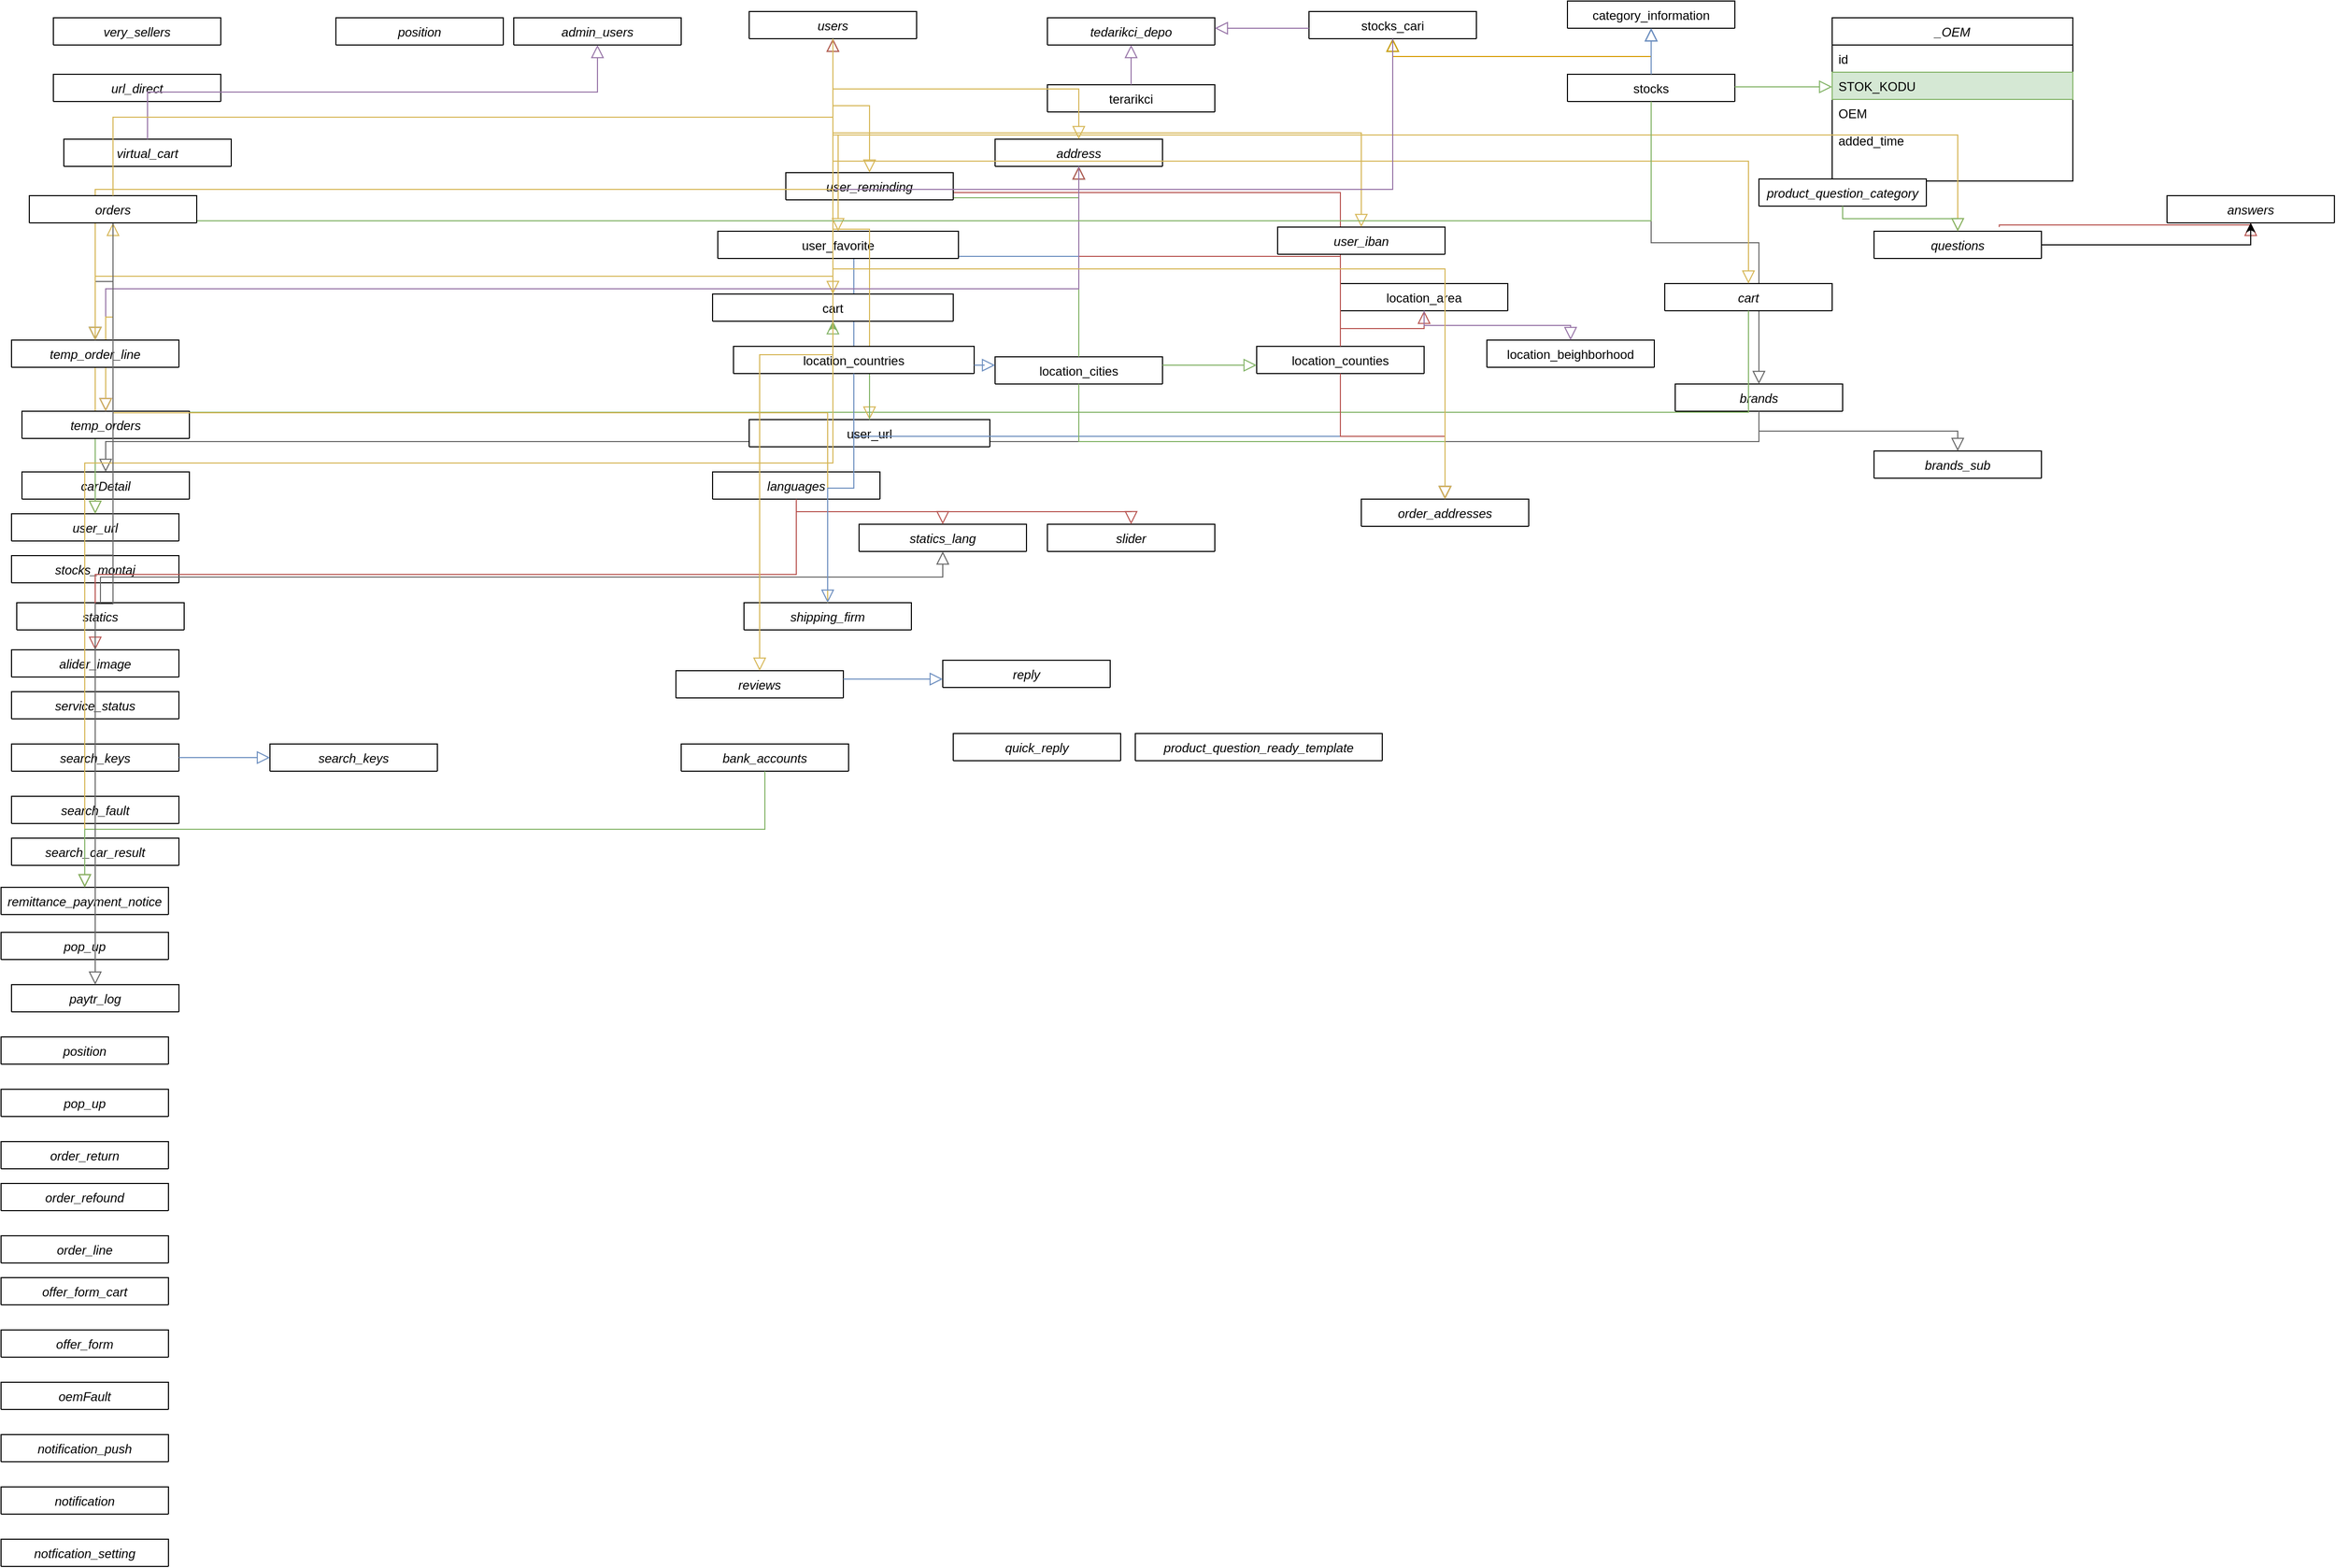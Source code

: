 <mxfile version="18.0.6" type="github">
  <diagram id="C5RBs43oDa-KdzZeNtuy" name="Page-1">
    <mxGraphModel dx="2500" dy="908" grid="1" gridSize="10" guides="1" tooltips="1" connect="1" arrows="1" fold="1" page="1" pageScale="1" pageWidth="827" pageHeight="1169" math="0" shadow="0">
      <root>
        <mxCell id="WIyWlLk6GJQsqaUBKTNV-0" />
        <mxCell id="WIyWlLk6GJQsqaUBKTNV-1" parent="WIyWlLk6GJQsqaUBKTNV-0" />
        <object label="_OEM" id="zkfFHV4jXpPFQw0GAbJ--0">
          <mxCell style="swimlane;fontStyle=2;align=center;verticalAlign=top;childLayout=stackLayout;horizontal=1;startSize=26;horizontalStack=0;resizeParent=1;resizeLast=0;collapsible=1;marginBottom=0;rounded=0;shadow=0;strokeWidth=1;" parent="WIyWlLk6GJQsqaUBKTNV-1" vertex="1">
            <mxGeometry x="1080" y="26" width="230" height="156" as="geometry">
              <mxRectangle x="1080" y="26" width="160" height="26" as="alternateBounds" />
            </mxGeometry>
          </mxCell>
        </object>
        <mxCell id="zkfFHV4jXpPFQw0GAbJ--1" value="id" style="text;align=left;verticalAlign=top;spacingLeft=4;spacingRight=4;overflow=hidden;rotatable=0;points=[[0,0.5],[1,0.5]];portConstraint=eastwest;" parent="zkfFHV4jXpPFQw0GAbJ--0" vertex="1">
          <mxGeometry y="26" width="230" height="26" as="geometry" />
        </mxCell>
        <mxCell id="zkfFHV4jXpPFQw0GAbJ--2" value="STOK_KODU" style="text;align=left;verticalAlign=top;spacingLeft=4;spacingRight=4;overflow=hidden;rotatable=0;points=[[0,0.5],[1,0.5]];portConstraint=eastwest;rounded=0;shadow=0;html=0;fillColor=#d5e8d4;strokeColor=#82b366;" parent="zkfFHV4jXpPFQw0GAbJ--0" vertex="1">
          <mxGeometry y="52" width="230" height="26" as="geometry" />
        </mxCell>
        <mxCell id="zkfFHV4jXpPFQw0GAbJ--3" value="OEM" style="text;align=left;verticalAlign=top;spacingLeft=4;spacingRight=4;overflow=hidden;rotatable=0;points=[[0,0.5],[1,0.5]];portConstraint=eastwest;rounded=0;shadow=0;html=0;" parent="zkfFHV4jXpPFQw0GAbJ--0" vertex="1">
          <mxGeometry y="78" width="230" height="26" as="geometry" />
        </mxCell>
        <mxCell id="Bi8dfM3OpZVUWEsqzs8T-7" value="added_time" style="text;align=left;verticalAlign=top;spacingLeft=4;spacingRight=4;overflow=hidden;rotatable=0;points=[[0,0.5],[1,0.5]];portConstraint=eastwest;rounded=0;shadow=0;html=0;" parent="zkfFHV4jXpPFQw0GAbJ--0" vertex="1">
          <mxGeometry y="104" width="230" height="26" as="geometry" />
        </mxCell>
        <mxCell id="zkfFHV4jXpPFQw0GAbJ--6" value="terarikci" style="swimlane;fontStyle=0;align=center;verticalAlign=top;childLayout=stackLayout;horizontal=1;startSize=26;horizontalStack=0;resizeParent=1;resizeLast=0;collapsible=1;marginBottom=0;rounded=0;shadow=0;strokeWidth=1;" parent="WIyWlLk6GJQsqaUBKTNV-1" vertex="1" collapsed="1">
          <mxGeometry x="330" y="90" width="160" height="26" as="geometry">
            <mxRectangle x="330" y="190" width="160" height="156" as="alternateBounds" />
          </mxGeometry>
        </mxCell>
        <mxCell id="zkfFHV4jXpPFQw0GAbJ--7" value="id" style="text;align=left;verticalAlign=top;spacingLeft=4;spacingRight=4;overflow=hidden;rotatable=0;points=[[0,0.5],[1,0.5]];portConstraint=eastwest;" parent="zkfFHV4jXpPFQw0GAbJ--6" vertex="1">
          <mxGeometry y="26" width="160" height="26" as="geometry" />
        </mxCell>
        <mxCell id="zkfFHV4jXpPFQw0GAbJ--8" value="cari_kod" style="text;align=left;verticalAlign=top;spacingLeft=4;spacingRight=4;overflow=hidden;rotatable=0;points=[[0,0.5],[1,0.5]];portConstraint=eastwest;rounded=0;shadow=0;html=0;fillColor=#e1d5e7;strokeColor=#9673a6;" parent="zkfFHV4jXpPFQw0GAbJ--6" vertex="1">
          <mxGeometry y="52" width="160" height="26" as="geometry" />
        </mxCell>
        <mxCell id="Bi8dfM3OpZVUWEsqzs8T-24" value="oran" style="text;align=left;verticalAlign=top;spacingLeft=4;spacingRight=4;overflow=hidden;rotatable=0;points=[[0,0.5],[1,0.5]];portConstraint=eastwest;rounded=0;shadow=0;html=0;" parent="zkfFHV4jXpPFQw0GAbJ--6" vertex="1">
          <mxGeometry y="78" width="160" height="26" as="geometry" />
        </mxCell>
        <mxCell id="Bi8dfM3OpZVUWEsqzs8T-25" value="added_time" style="text;align=left;verticalAlign=top;spacingLeft=4;spacingRight=4;overflow=hidden;rotatable=0;points=[[0,0.5],[1,0.5]];portConstraint=eastwest;rounded=0;shadow=0;html=0;" parent="zkfFHV4jXpPFQw0GAbJ--6" vertex="1">
          <mxGeometry y="104" width="160" height="26" as="geometry" />
        </mxCell>
        <mxCell id="Bi8dfM3OpZVUWEsqzs8T-26" value="name" style="text;align=left;verticalAlign=top;spacingLeft=4;spacingRight=4;overflow=hidden;rotatable=0;points=[[0,0.5],[1,0.5]];portConstraint=eastwest;rounded=0;shadow=0;html=0;" parent="zkfFHV4jXpPFQw0GAbJ--6" vertex="1">
          <mxGeometry y="130" width="160" height="26" as="geometry" />
        </mxCell>
        <mxCell id="zkfFHV4jXpPFQw0GAbJ--17" value="stocks" style="swimlane;fontStyle=0;align=center;verticalAlign=top;childLayout=stackLayout;horizontal=1;startSize=26;horizontalStack=0;resizeParent=1;resizeLast=0;collapsible=1;marginBottom=0;rounded=0;shadow=0;strokeWidth=1;swimlaneLine=1;direction=east;" parent="WIyWlLk6GJQsqaUBKTNV-1" vertex="1" collapsed="1">
          <mxGeometry x="827" y="80" width="160" height="26" as="geometry">
            <mxRectangle x="820" y="36" width="160" height="400" as="alternateBounds" />
          </mxGeometry>
        </mxCell>
        <mxCell id="zkfFHV4jXpPFQw0GAbJ--20" value="id" style="text;align=left;verticalAlign=top;spacingLeft=4;spacingRight=4;overflow=hidden;rotatable=0;points=[[0,0.5],[1,0.5]];portConstraint=eastwest;rounded=0;shadow=0;html=0;" parent="zkfFHV4jXpPFQw0GAbJ--17" vertex="1">
          <mxGeometry y="26" width="160" height="26" as="geometry" />
        </mxCell>
        <mxCell id="zkfFHV4jXpPFQw0GAbJ--19" value="stok_kodu" style="text;align=left;verticalAlign=top;spacingLeft=4;spacingRight=4;overflow=hidden;rotatable=0;points=[[0,0.5],[1,0.5]];portConstraint=eastwest;rounded=0;shadow=0;html=0;fillColor=#d5e8d4;strokeColor=#82b366;" parent="zkfFHV4jXpPFQw0GAbJ--17" vertex="1">
          <mxGeometry y="52" width="160" height="26" as="geometry" />
        </mxCell>
        <mxCell id="zkfFHV4jXpPFQw0GAbJ--18" value="stok_adi" style="text;align=left;verticalAlign=top;spacingLeft=4;spacingRight=4;overflow=hidden;rotatable=0;points=[[0,0.5],[1,0.5]];portConstraint=eastwest;fillColor=#ffe6cc;strokeColor=#d79b00;" parent="zkfFHV4jXpPFQw0GAbJ--17" vertex="1">
          <mxGeometry y="78" width="160" height="30" as="geometry" />
        </mxCell>
        <mxCell id="zkfFHV4jXpPFQw0GAbJ--21" value="kdv" style="text;align=left;verticalAlign=top;spacingLeft=4;spacingRight=4;overflow=hidden;rotatable=0;points=[[0,0.5],[1,0.5]];portConstraint=eastwest;rounded=0;shadow=0;html=0;" parent="zkfFHV4jXpPFQw0GAbJ--17" vertex="1">
          <mxGeometry y="108" width="160" height="26" as="geometry" />
        </mxCell>
        <mxCell id="zkfFHV4jXpPFQw0GAbJ--22" value="barkod" style="text;align=left;verticalAlign=top;spacingLeft=4;spacingRight=4;overflow=hidden;rotatable=0;points=[[0,0.5],[1,0.5]];portConstraint=eastwest;rounded=0;shadow=0;html=0;" parent="zkfFHV4jXpPFQw0GAbJ--17" vertex="1">
          <mxGeometry y="134" width="160" height="26" as="geometry" />
        </mxCell>
        <mxCell id="zkfFHV4jXpPFQw0GAbJ--24" value="maka" style="text;align=left;verticalAlign=top;spacingLeft=4;spacingRight=4;overflow=hidden;rotatable=0;points=[[0,0.5],[1,0.5]];portConstraint=eastwest;fillColor=#f5f5f5;fontColor=#333333;strokeColor=#666666;" parent="zkfFHV4jXpPFQw0GAbJ--17" vertex="1">
          <mxGeometry y="160" width="160" height="26" as="geometry" />
        </mxCell>
        <mxCell id="zkfFHV4jXpPFQw0GAbJ--25" value="ana_kategori" style="text;align=left;verticalAlign=top;spacingLeft=4;spacingRight=4;overflow=hidden;rotatable=0;points=[[0,0.5],[1,0.5]];portConstraint=eastwest;fillColor=#dae8fc;strokeColor=#6c8ebf;" parent="zkfFHV4jXpPFQw0GAbJ--17" vertex="1">
          <mxGeometry y="186" width="160" height="26" as="geometry" />
        </mxCell>
        <mxCell id="Bi8dfM3OpZVUWEsqzs8T-8" value="ust_kategori" style="text;align=left;verticalAlign=top;spacingLeft=4;spacingRight=4;overflow=hidden;rotatable=0;points=[[0,0.5],[1,0.5]];portConstraint=eastwest;fillColor=#dae8fc;strokeColor=#6c8ebf;" parent="zkfFHV4jXpPFQw0GAbJ--17" vertex="1">
          <mxGeometry y="212" width="160" height="26" as="geometry" />
        </mxCell>
        <mxCell id="Bi8dfM3OpZVUWEsqzs8T-18" value="alt_kategori" style="text;align=left;verticalAlign=top;spacingLeft=4;spacingRight=4;overflow=hidden;rotatable=0;points=[[0,0.5],[1,0.5]];portConstraint=eastwest;fillColor=#dae8fc;strokeColor=#6c8ebf;" parent="zkfFHV4jXpPFQw0GAbJ--17" vertex="1">
          <mxGeometry y="238" width="160" height="26" as="geometry" />
        </mxCell>
        <mxCell id="Bi8dfM3OpZVUWEsqzs8T-19" value="url&#xa;" style="text;align=left;verticalAlign=top;spacingLeft=4;spacingRight=4;overflow=hidden;rotatable=0;points=[[0,0.5],[1,0.5]];portConstraint=eastwest;" parent="zkfFHV4jXpPFQw0GAbJ--17" vertex="1">
          <mxGeometry y="264" width="160" height="26" as="geometry" />
        </mxCell>
        <mxCell id="Bi8dfM3OpZVUWEsqzs8T-20" value="article_id" style="text;align=left;verticalAlign=top;spacingLeft=4;spacingRight=4;overflow=hidden;rotatable=0;points=[[0,0.5],[1,0.5]];portConstraint=eastwest;" parent="zkfFHV4jXpPFQw0GAbJ--17" vertex="1">
          <mxGeometry y="290" width="160" height="26" as="geometry" />
        </mxCell>
        <mxCell id="Bi8dfM3OpZVUWEsqzs8T-21" value="added_time" style="text;align=left;verticalAlign=top;spacingLeft=4;spacingRight=4;overflow=hidden;rotatable=0;points=[[0,0.5],[1,0.5]];portConstraint=eastwest;" parent="zkfFHV4jXpPFQw0GAbJ--17" vertex="1">
          <mxGeometry y="316" width="160" height="26" as="geometry" />
        </mxCell>
        <mxCell id="Bi8dfM3OpZVUWEsqzs8T-22" value="test(0,1)" style="text;align=left;verticalAlign=top;spacingLeft=4;spacingRight=4;overflow=hidden;rotatable=0;points=[[0,0.5],[1,0.5]];portConstraint=eastwest;" parent="zkfFHV4jXpPFQw0GAbJ--17" vertex="1">
          <mxGeometry y="342" width="160" height="26" as="geometry" />
        </mxCell>
        <mxCell id="Bi8dfM3OpZVUWEsqzs8T-0" value="tedarikci_depo" style="swimlane;fontStyle=2;align=center;verticalAlign=top;childLayout=stackLayout;horizontal=1;startSize=30;horizontalStack=0;resizeParent=1;resizeLast=0;collapsible=1;marginBottom=0;rounded=0;shadow=0;strokeWidth=1;" parent="WIyWlLk6GJQsqaUBKTNV-1" vertex="1" collapsed="1">
          <mxGeometry x="330" y="26" width="160" height="26" as="geometry">
            <mxRectangle x="330" y="26" width="160" height="134" as="alternateBounds" />
          </mxGeometry>
        </mxCell>
        <mxCell id="Bi8dfM3OpZVUWEsqzs8T-1" value="id" style="text;align=left;verticalAlign=top;spacingLeft=4;spacingRight=4;overflow=hidden;rotatable=0;points=[[0,0.5],[1,0.5]];portConstraint=eastwest;" parent="Bi8dfM3OpZVUWEsqzs8T-0" vertex="1">
          <mxGeometry y="30" width="160" height="26" as="geometry" />
        </mxCell>
        <mxCell id="Bi8dfM3OpZVUWEsqzs8T-29" value="cari_kod" style="text;align=left;verticalAlign=top;spacingLeft=4;spacingRight=4;overflow=hidden;rotatable=0;points=[[0,0.5],[1,0.5]];portConstraint=eastwest;rounded=0;shadow=0;html=0;fillColor=#e1d5e7;strokeColor=#9673a6;" parent="Bi8dfM3OpZVUWEsqzs8T-0" vertex="1">
          <mxGeometry y="56" width="160" height="26" as="geometry" />
        </mxCell>
        <mxCell id="Bi8dfM3OpZVUWEsqzs8T-3" value="depo_name" style="text;align=left;verticalAlign=top;spacingLeft=4;spacingRight=4;overflow=hidden;rotatable=0;points=[[0,0.5],[1,0.5]];portConstraint=eastwest;rounded=0;shadow=0;html=0;" parent="Bi8dfM3OpZVUWEsqzs8T-0" vertex="1">
          <mxGeometry y="82" width="160" height="26" as="geometry" />
        </mxCell>
        <mxCell id="Bi8dfM3OpZVUWEsqzs8T-27" value="tedarik_gun" style="text;align=left;verticalAlign=top;spacingLeft=4;spacingRight=4;overflow=hidden;rotatable=0;points=[[0,0.5],[1,0.5]];portConstraint=eastwest;rounded=0;shadow=0;html=0;" parent="Bi8dfM3OpZVUWEsqzs8T-0" vertex="1">
          <mxGeometry y="108" width="160" height="26" as="geometry" />
        </mxCell>
        <mxCell id="Bi8dfM3OpZVUWEsqzs8T-37" value="" style="endArrow=block;endSize=10;endFill=0;shadow=0;strokeWidth=1;rounded=0;edgeStyle=elbowEdgeStyle;elbow=vertical;fillColor=#d5e8d4;strokeColor=#82b366;" parent="WIyWlLk6GJQsqaUBKTNV-1" source="zkfFHV4jXpPFQw0GAbJ--19" target="zkfFHV4jXpPFQw0GAbJ--2" edge="1">
          <mxGeometry width="160" relative="1" as="geometry">
            <mxPoint x="530" y="120" as="sourcePoint" />
            <mxPoint x="390" y="120" as="targetPoint" />
          </mxGeometry>
        </mxCell>
        <mxCell id="Bi8dfM3OpZVUWEsqzs8T-38" value="stocks_cari" style="swimlane;fontStyle=0;align=center;verticalAlign=top;childLayout=stackLayout;horizontal=1;startSize=26;horizontalStack=0;resizeParent=1;resizeLast=0;collapsible=1;marginBottom=0;rounded=0;shadow=0;strokeWidth=1;" parent="WIyWlLk6GJQsqaUBKTNV-1" vertex="1" collapsed="1">
          <mxGeometry x="580" y="20" width="160" height="26" as="geometry">
            <mxRectangle x="580" y="20" width="160" height="416" as="alternateBounds" />
          </mxGeometry>
        </mxCell>
        <mxCell id="Bi8dfM3OpZVUWEsqzs8T-39" value="id" style="text;align=left;verticalAlign=top;spacingLeft=4;spacingRight=4;overflow=hidden;rotatable=0;points=[[0,0.5],[1,0.5]];portConstraint=eastwest;rounded=0;shadow=0;html=0;" parent="Bi8dfM3OpZVUWEsqzs8T-38" vertex="1">
          <mxGeometry y="26" width="160" height="26" as="geometry" />
        </mxCell>
        <mxCell id="Bi8dfM3OpZVUWEsqzs8T-40" value="stok_kodu" style="text;align=left;verticalAlign=top;spacingLeft=4;spacingRight=4;overflow=hidden;rotatable=0;points=[[0,0.5],[1,0.5]];portConstraint=eastwest;rounded=0;shadow=0;html=0;fillColor=#d5e8d4;strokeColor=#82b366;" parent="Bi8dfM3OpZVUWEsqzs8T-38" vertex="1">
          <mxGeometry y="52" width="160" height="26" as="geometry" />
        </mxCell>
        <mxCell id="Bi8dfM3OpZVUWEsqzs8T-41" value="cari_kod" style="text;align=left;verticalAlign=top;spacingLeft=4;spacingRight=4;overflow=hidden;rotatable=0;points=[[0,0.5],[1,0.5]];portConstraint=eastwest;fillColor=#e1d5e7;strokeColor=#9673a6;" parent="Bi8dfM3OpZVUWEsqzs8T-38" vertex="1">
          <mxGeometry y="78" width="160" height="26" as="geometry" />
        </mxCell>
        <mxCell id="Bi8dfM3OpZVUWEsqzs8T-42" value="cari_stok_kod" style="text;align=left;verticalAlign=top;spacingLeft=4;spacingRight=4;overflow=hidden;rotatable=0;points=[[0,0.5],[1,0.5]];portConstraint=eastwest;rounded=0;shadow=0;html=0;fillColor=#d5e8d4;strokeColor=#82b366;" parent="Bi8dfM3OpZVUWEsqzs8T-38" vertex="1">
          <mxGeometry y="104" width="160" height="26" as="geometry" />
        </mxCell>
        <mxCell id="Bi8dfM3OpZVUWEsqzs8T-43" value="cari_stok_isim" style="text;align=left;verticalAlign=top;spacingLeft=4;spacingRight=4;overflow=hidden;rotatable=0;points=[[0,0.5],[1,0.5]];portConstraint=eastwest;rounded=0;shadow=0;html=0;fillColor=#ffe6cc;strokeColor=#d79b00;" parent="Bi8dfM3OpZVUWEsqzs8T-38" vertex="1">
          <mxGeometry y="130" width="160" height="26" as="geometry" />
        </mxCell>
        <mxCell id="Bi8dfM3OpZVUWEsqzs8T-44" value="miktar" style="text;align=left;verticalAlign=top;spacingLeft=4;spacingRight=4;overflow=hidden;rotatable=0;points=[[0,0.5],[1,0.5]];portConstraint=eastwest;" parent="Bi8dfM3OpZVUWEsqzs8T-38" vertex="1">
          <mxGeometry y="156" width="160" height="26" as="geometry" />
        </mxCell>
        <mxCell id="Bi8dfM3OpZVUWEsqzs8T-45" value="carpan" style="text;align=left;verticalAlign=top;spacingLeft=4;spacingRight=4;overflow=hidden;rotatable=0;points=[[0,0.5],[1,0.5]];portConstraint=eastwest;" parent="Bi8dfM3OpZVUWEsqzs8T-38" vertex="1">
          <mxGeometry y="182" width="160" height="26" as="geometry" />
        </mxCell>
        <mxCell id="Bi8dfM3OpZVUWEsqzs8T-46" value="stok" style="text;align=left;verticalAlign=top;spacingLeft=4;spacingRight=4;overflow=hidden;rotatable=0;points=[[0,0.5],[1,0.5]];portConstraint=eastwest;" parent="Bi8dfM3OpZVUWEsqzs8T-38" vertex="1">
          <mxGeometry y="208" width="160" height="26" as="geometry" />
        </mxCell>
        <mxCell id="Bi8dfM3OpZVUWEsqzs8T-47" value="depo" style="text;align=left;verticalAlign=top;spacingLeft=4;spacingRight=4;overflow=hidden;rotatable=0;points=[[0,0.5],[1,0.5]];portConstraint=eastwest;" parent="Bi8dfM3OpZVUWEsqzs8T-38" vertex="1">
          <mxGeometry y="234" width="160" height="26" as="geometry" />
        </mxCell>
        <mxCell id="Bi8dfM3OpZVUWEsqzs8T-48" value="kur" style="text;align=left;verticalAlign=top;spacingLeft=4;spacingRight=4;overflow=hidden;rotatable=0;points=[[0,0.5],[1,0.5]];portConstraint=eastwest;" parent="Bi8dfM3OpZVUWEsqzs8T-38" vertex="1">
          <mxGeometry y="260" width="160" height="26" as="geometry" />
        </mxCell>
        <mxCell id="Bi8dfM3OpZVUWEsqzs8T-49" value="added_time" style="text;align=left;verticalAlign=top;spacingLeft=4;spacingRight=4;overflow=hidden;rotatable=0;points=[[0,0.5],[1,0.5]];portConstraint=eastwest;" parent="Bi8dfM3OpZVUWEsqzs8T-38" vertex="1">
          <mxGeometry y="286" width="160" height="26" as="geometry" />
        </mxCell>
        <mxCell id="Bi8dfM3OpZVUWEsqzs8T-50" value="update_time" style="text;align=left;verticalAlign=top;spacingLeft=4;spacingRight=4;overflow=hidden;rotatable=0;points=[[0,0.5],[1,0.5]];portConstraint=eastwest;" parent="Bi8dfM3OpZVUWEsqzs8T-38" vertex="1">
          <mxGeometry y="312" width="160" height="26" as="geometry" />
        </mxCell>
        <mxCell id="Bi8dfM3OpZVUWEsqzs8T-51" value="bakiye" style="text;align=left;verticalAlign=top;spacingLeft=4;spacingRight=4;overflow=hidden;rotatable=0;points=[[0,0.5],[1,0.5]];portConstraint=eastwest;" parent="Bi8dfM3OpZVUWEsqzs8T-38" vertex="1">
          <mxGeometry y="338" width="160" height="26" as="geometry" />
        </mxCell>
        <mxCell id="Bi8dfM3OpZVUWEsqzs8T-54" value="giris" style="text;align=left;verticalAlign=top;spacingLeft=4;spacingRight=4;overflow=hidden;rotatable=0;points=[[0,0.5],[1,0.5]];portConstraint=eastwest;" parent="Bi8dfM3OpZVUWEsqzs8T-38" vertex="1">
          <mxGeometry y="364" width="160" height="26" as="geometry" />
        </mxCell>
        <mxCell id="Bi8dfM3OpZVUWEsqzs8T-55" value="cikis" style="text;align=left;verticalAlign=top;spacingLeft=4;spacingRight=4;overflow=hidden;rotatable=0;points=[[0,0.5],[1,0.5]];portConstraint=eastwest;" parent="Bi8dfM3OpZVUWEsqzs8T-38" vertex="1">
          <mxGeometry y="390" width="160" height="26" as="geometry" />
        </mxCell>
        <mxCell id="Bi8dfM3OpZVUWEsqzs8T-52" value="" style="endArrow=block;endSize=10;endFill=0;shadow=0;strokeWidth=1;rounded=0;edgeStyle=elbowEdgeStyle;elbow=vertical;fillColor=#e1d5e7;strokeColor=#9673a6;" parent="WIyWlLk6GJQsqaUBKTNV-1" source="Bi8dfM3OpZVUWEsqzs8T-41" target="Bi8dfM3OpZVUWEsqzs8T-29" edge="1">
          <mxGeometry width="160" relative="1" as="geometry">
            <mxPoint x="260" y="270" as="sourcePoint" />
            <mxPoint x="340" y="115" as="targetPoint" />
          </mxGeometry>
        </mxCell>
        <mxCell id="Bi8dfM3OpZVUWEsqzs8T-53" value="" style="endArrow=block;endSize=10;endFill=0;shadow=0;strokeWidth=1;rounded=0;edgeStyle=elbowEdgeStyle;elbow=vertical;fillColor=#d5e8d4;strokeColor=#82b366;" parent="WIyWlLk6GJQsqaUBKTNV-1" source="zkfFHV4jXpPFQw0GAbJ--19" target="Bi8dfM3OpZVUWEsqzs8T-40" edge="1">
          <mxGeometry width="160" relative="1" as="geometry">
            <mxPoint x="620" y="115" as="sourcePoint" />
            <mxPoint x="340" y="115" as="targetPoint" />
          </mxGeometry>
        </mxCell>
        <mxCell id="Bi8dfM3OpZVUWEsqzs8T-56" value="" style="endArrow=block;endSize=10;endFill=0;shadow=0;strokeWidth=1;rounded=0;edgeStyle=elbowEdgeStyle;elbow=vertical;fillColor=#d5e8d4;strokeColor=#82b366;" parent="WIyWlLk6GJQsqaUBKTNV-1" source="zkfFHV4jXpPFQw0GAbJ--19" target="Bi8dfM3OpZVUWEsqzs8T-42" edge="1">
          <mxGeometry width="160" relative="1" as="geometry">
            <mxPoint x="623.04" y="128.988" as="sourcePoint" />
            <mxPoint x="310" y="413.008" as="targetPoint" />
          </mxGeometry>
        </mxCell>
        <mxCell id="Bi8dfM3OpZVUWEsqzs8T-57" value="" style="endArrow=block;endSize=10;endFill=0;shadow=0;strokeWidth=1;rounded=0;edgeStyle=elbowEdgeStyle;elbow=vertical;fillColor=#ffe6cc;strokeColor=#d79b00;" parent="WIyWlLk6GJQsqaUBKTNV-1" source="zkfFHV4jXpPFQw0GAbJ--18" target="Bi8dfM3OpZVUWEsqzs8T-43" edge="1">
          <mxGeometry width="160" relative="1" as="geometry">
            <mxPoint x="779.04" y="108.994" as="sourcePoint" />
            <mxPoint x="440" y="448.992" as="targetPoint" />
          </mxGeometry>
        </mxCell>
        <mxCell id="Bi8dfM3OpZVUWEsqzs8T-75" value="category_information" style="swimlane;fontStyle=0;align=center;verticalAlign=top;childLayout=stackLayout;horizontal=1;startSize=26;horizontalStack=0;resizeParent=1;resizeLast=0;collapsible=1;marginBottom=0;rounded=0;shadow=0;strokeWidth=1;" parent="WIyWlLk6GJQsqaUBKTNV-1" vertex="1" collapsed="1">
          <mxGeometry x="827" y="10" width="160" height="26" as="geometry">
            <mxRectangle x="770" y="182" width="160" height="390" as="alternateBounds" />
          </mxGeometry>
        </mxCell>
        <mxCell id="Bi8dfM3OpZVUWEsqzs8T-76" value="id" style="text;align=left;verticalAlign=top;spacingLeft=4;spacingRight=4;overflow=hidden;rotatable=0;points=[[0,0.5],[1,0.5]];portConstraint=eastwest;rounded=0;shadow=0;html=0;" parent="Bi8dfM3OpZVUWEsqzs8T-75" vertex="1">
          <mxGeometry y="26" width="160" height="26" as="geometry" />
        </mxCell>
        <mxCell id="Bi8dfM3OpZVUWEsqzs8T-77" value="category_id" style="text;align=left;verticalAlign=top;spacingLeft=4;spacingRight=4;overflow=hidden;rotatable=0;points=[[0,0.5],[1,0.5]];portConstraint=eastwest;rounded=0;shadow=0;html=0;fillColor=#dae8fc;strokeColor=#6c8ebf;" parent="Bi8dfM3OpZVUWEsqzs8T-75" vertex="1">
          <mxGeometry y="52" width="160" height="26" as="geometry" />
        </mxCell>
        <mxCell id="Bi8dfM3OpZVUWEsqzs8T-78" value="name" style="text;align=left;verticalAlign=top;spacingLeft=4;spacingRight=4;overflow=hidden;rotatable=0;points=[[0,0.5],[1,0.5]];portConstraint=eastwest;" parent="Bi8dfM3OpZVUWEsqzs8T-75" vertex="1">
          <mxGeometry y="78" width="160" height="26" as="geometry" />
        </mxCell>
        <mxCell id="Bi8dfM3OpZVUWEsqzs8T-82" value="image" style="text;align=left;verticalAlign=top;spacingLeft=4;spacingRight=4;overflow=hidden;rotatable=0;points=[[0,0.5],[1,0.5]];portConstraint=eastwest;" parent="Bi8dfM3OpZVUWEsqzs8T-75" vertex="1">
          <mxGeometry y="104" width="160" height="26" as="geometry" />
        </mxCell>
        <mxCell id="Bi8dfM3OpZVUWEsqzs8T-79" value="dvn" style="text;align=left;verticalAlign=top;spacingLeft=4;spacingRight=4;overflow=hidden;rotatable=0;points=[[0,0.5],[1,0.5]];portConstraint=eastwest;rounded=0;shadow=0;html=0;" parent="Bi8dfM3OpZVUWEsqzs8T-75" vertex="1">
          <mxGeometry y="130" width="160" height="26" as="geometry" />
        </mxCell>
        <mxCell id="Bi8dfM3OpZVUWEsqzs8T-80" value="administrator_id" style="text;align=left;verticalAlign=top;spacingLeft=4;spacingRight=4;overflow=hidden;rotatable=0;points=[[0,0.5],[1,0.5]];portConstraint=eastwest;rounded=0;shadow=0;html=0;" parent="Bi8dfM3OpZVUWEsqzs8T-75" vertex="1">
          <mxGeometry y="156" width="160" height="26" as="geometry" />
        </mxCell>
        <mxCell id="Bi8dfM3OpZVUWEsqzs8T-81" value="slug" style="text;align=left;verticalAlign=top;spacingLeft=4;spacingRight=4;overflow=hidden;rotatable=0;points=[[0,0.5],[1,0.5]];portConstraint=eastwest;" parent="Bi8dfM3OpZVUWEsqzs8T-75" vertex="1">
          <mxGeometry y="182" width="160" height="26" as="geometry" />
        </mxCell>
        <mxCell id="Bi8dfM3OpZVUWEsqzs8T-83" value="added_time" style="text;align=left;verticalAlign=top;spacingLeft=4;spacingRight=4;overflow=hidden;rotatable=0;points=[[0,0.5],[1,0.5]];portConstraint=eastwest;" parent="Bi8dfM3OpZVUWEsqzs8T-75" vertex="1">
          <mxGeometry y="208" width="160" height="26" as="geometry" />
        </mxCell>
        <mxCell id="Bi8dfM3OpZVUWEsqzs8T-84" value="desc" style="text;align=left;verticalAlign=top;spacingLeft=4;spacingRight=4;overflow=hidden;rotatable=0;points=[[0,0.5],[1,0.5]];portConstraint=eastwest;" parent="Bi8dfM3OpZVUWEsqzs8T-75" vertex="1">
          <mxGeometry y="234" width="160" height="26" as="geometry" />
        </mxCell>
        <mxCell id="Bi8dfM3OpZVUWEsqzs8T-85" value="sort" style="text;align=left;verticalAlign=top;spacingLeft=4;spacingRight=4;overflow=hidden;rotatable=0;points=[[0,0.5],[1,0.5]];portConstraint=eastwest;" parent="Bi8dfM3OpZVUWEsqzs8T-75" vertex="1">
          <mxGeometry y="260" width="160" height="26" as="geometry" />
        </mxCell>
        <mxCell id="Bi8dfM3OpZVUWEsqzs8T-86" value="title" style="text;align=left;verticalAlign=top;spacingLeft=4;spacingRight=4;overflow=hidden;rotatable=0;points=[[0,0.5],[1,0.5]];portConstraint=eastwest;" parent="Bi8dfM3OpZVUWEsqzs8T-75" vertex="1">
          <mxGeometry y="286" width="160" height="26" as="geometry" />
        </mxCell>
        <mxCell id="Bi8dfM3OpZVUWEsqzs8T-87" value="type" style="text;align=left;verticalAlign=top;spacingLeft=4;spacingRight=4;overflow=hidden;rotatable=0;points=[[0,0.5],[1,0.5]];portConstraint=eastwest;" parent="Bi8dfM3OpZVUWEsqzs8T-75" vertex="1">
          <mxGeometry y="312" width="160" height="26" as="geometry" />
        </mxCell>
        <mxCell id="Bi8dfM3OpZVUWEsqzs8T-88" value="count" style="text;align=left;verticalAlign=top;spacingLeft=4;spacingRight=4;overflow=hidden;rotatable=0;points=[[0,0.5],[1,0.5]];portConstraint=eastwest;" parent="Bi8dfM3OpZVUWEsqzs8T-75" vertex="1">
          <mxGeometry y="338" width="160" height="26" as="geometry" />
        </mxCell>
        <mxCell id="Bi8dfM3OpZVUWEsqzs8T-89" value="gain_discount" style="text;align=left;verticalAlign=top;spacingLeft=4;spacingRight=4;overflow=hidden;rotatable=0;points=[[0,0.5],[1,0.5]];portConstraint=eastwest;" parent="Bi8dfM3OpZVUWEsqzs8T-75" vertex="1">
          <mxGeometry y="364" width="160" height="26" as="geometry" />
        </mxCell>
        <mxCell id="Bi8dfM3OpZVUWEsqzs8T-91" value="" style="endArrow=block;endSize=10;endFill=0;shadow=0;strokeWidth=1;rounded=0;edgeStyle=elbowEdgeStyle;elbow=vertical;fillColor=#dae8fc;strokeColor=#6c8ebf;" parent="WIyWlLk6GJQsqaUBKTNV-1" source="Bi8dfM3OpZVUWEsqzs8T-8" target="Bi8dfM3OpZVUWEsqzs8T-77" edge="1">
          <mxGeometry width="160" relative="1" as="geometry">
            <mxPoint x="770" y="360" as="sourcePoint" />
            <mxPoint x="491.04" y="260" as="targetPoint" />
          </mxGeometry>
        </mxCell>
        <mxCell id="Bi8dfM3OpZVUWEsqzs8T-92" value="" style="endArrow=block;endSize=10;endFill=0;shadow=0;strokeWidth=1;rounded=0;edgeStyle=elbowEdgeStyle;elbow=vertical;fillColor=#dae8fc;strokeColor=#6c8ebf;" parent="WIyWlLk6GJQsqaUBKTNV-1" source="zkfFHV4jXpPFQw0GAbJ--25" target="Bi8dfM3OpZVUWEsqzs8T-77" edge="1">
          <mxGeometry width="160" relative="1" as="geometry">
            <mxPoint x="770" y="340" as="sourcePoint" />
            <mxPoint x="505.04" y="352" as="targetPoint" />
          </mxGeometry>
        </mxCell>
        <mxCell id="Bi8dfM3OpZVUWEsqzs8T-93" value="" style="endArrow=block;endSize=10;endFill=0;shadow=0;strokeWidth=1;rounded=0;edgeStyle=elbowEdgeStyle;elbow=vertical;fillColor=#dae8fc;strokeColor=#6c8ebf;" parent="WIyWlLk6GJQsqaUBKTNV-1" source="Bi8dfM3OpZVUWEsqzs8T-18" target="Bi8dfM3OpZVUWEsqzs8T-77" edge="1">
          <mxGeometry width="160" relative="1" as="geometry">
            <mxPoint x="740" y="430" as="sourcePoint" />
            <mxPoint x="515.04" y="362" as="targetPoint" />
          </mxGeometry>
        </mxCell>
        <object label="brands" id="Bi8dfM3OpZVUWEsqzs8T-94">
          <mxCell style="swimlane;fontStyle=2;align=center;verticalAlign=top;childLayout=stackLayout;horizontal=1;startSize=26;horizontalStack=0;resizeParent=1;resizeLast=0;collapsible=1;marginBottom=0;rounded=0;shadow=0;strokeWidth=1;" parent="WIyWlLk6GJQsqaUBKTNV-1" vertex="1" collapsed="1">
            <mxGeometry x="930" y="376" width="160" height="26" as="geometry">
              <mxRectangle x="930" y="376" width="230" height="390" as="alternateBounds" />
            </mxGeometry>
          </mxCell>
        </object>
        <mxCell id="Bi8dfM3OpZVUWEsqzs8T-95" value="id" style="text;align=left;verticalAlign=top;spacingLeft=4;spacingRight=4;overflow=hidden;rotatable=0;points=[[0,0.5],[1,0.5]];portConstraint=eastwest;fillColor=#f5f5f5;fontColor=#333333;strokeColor=#666666;" parent="Bi8dfM3OpZVUWEsqzs8T-94" vertex="1">
          <mxGeometry y="26" width="230" height="26" as="geometry" />
        </mxCell>
        <mxCell id="Bi8dfM3OpZVUWEsqzs8T-96" value="title" style="text;align=left;verticalAlign=top;spacingLeft=4;spacingRight=4;overflow=hidden;rotatable=0;points=[[0,0.5],[1,0.5]];portConstraint=eastwest;rounded=0;shadow=0;html=0;" parent="Bi8dfM3OpZVUWEsqzs8T-94" vertex="1">
          <mxGeometry y="52" width="230" height="26" as="geometry" />
        </mxCell>
        <mxCell id="Bi8dfM3OpZVUWEsqzs8T-97" value="image" style="text;align=left;verticalAlign=top;spacingLeft=4;spacingRight=4;overflow=hidden;rotatable=0;points=[[0,0.5],[1,0.5]];portConstraint=eastwest;rounded=0;shadow=0;html=0;" parent="Bi8dfM3OpZVUWEsqzs8T-94" vertex="1">
          <mxGeometry y="78" width="230" height="26" as="geometry" />
        </mxCell>
        <mxCell id="Bi8dfM3OpZVUWEsqzs8T-98" value="category" style="text;align=left;verticalAlign=top;spacingLeft=4;spacingRight=4;overflow=hidden;rotatable=0;points=[[0,0.5],[1,0.5]];portConstraint=eastwest;rounded=0;shadow=0;html=0;" parent="Bi8dfM3OpZVUWEsqzs8T-94" vertex="1">
          <mxGeometry y="104" width="230" height="26" as="geometry" />
        </mxCell>
        <mxCell id="Bi8dfM3OpZVUWEsqzs8T-99" value="sort" style="text;align=left;verticalAlign=top;spacingLeft=4;spacingRight=4;overflow=hidden;rotatable=0;points=[[0,0.5],[1,0.5]];portConstraint=eastwest;rounded=0;shadow=0;html=0;" parent="Bi8dfM3OpZVUWEsqzs8T-94" vertex="1">
          <mxGeometry y="130" width="230" height="26" as="geometry" />
        </mxCell>
        <mxCell id="Bi8dfM3OpZVUWEsqzs8T-100" value="status" style="text;align=left;verticalAlign=top;spacingLeft=4;spacingRight=4;overflow=hidden;rotatable=0;points=[[0,0.5],[1,0.5]];portConstraint=eastwest;rounded=0;shadow=0;html=0;" parent="Bi8dfM3OpZVUWEsqzs8T-94" vertex="1">
          <mxGeometry y="156" width="230" height="26" as="geometry" />
        </mxCell>
        <mxCell id="Bi8dfM3OpZVUWEsqzs8T-101" value="deleted" style="text;align=left;verticalAlign=top;spacingLeft=4;spacingRight=4;overflow=hidden;rotatable=0;points=[[0,0.5],[1,0.5]];portConstraint=eastwest;rounded=0;shadow=0;html=0;" parent="Bi8dfM3OpZVUWEsqzs8T-94" vertex="1">
          <mxGeometry y="182" width="230" height="26" as="geometry" />
        </mxCell>
        <mxCell id="Bi8dfM3OpZVUWEsqzs8T-102" value="added_time" style="text;align=left;verticalAlign=top;spacingLeft=4;spacingRight=4;overflow=hidden;rotatable=0;points=[[0,0.5],[1,0.5]];portConstraint=eastwest;rounded=0;shadow=0;html=0;" parent="Bi8dfM3OpZVUWEsqzs8T-94" vertex="1">
          <mxGeometry y="208" width="230" height="26" as="geometry" />
        </mxCell>
        <mxCell id="Bi8dfM3OpZVUWEsqzs8T-103" value="url" style="text;align=left;verticalAlign=top;spacingLeft=4;spacingRight=4;overflow=hidden;rotatable=0;points=[[0,0.5],[1,0.5]];portConstraint=eastwest;rounded=0;shadow=0;html=0;" parent="Bi8dfM3OpZVUWEsqzs8T-94" vertex="1">
          <mxGeometry y="234" width="230" height="26" as="geometry" />
        </mxCell>
        <mxCell id="Bi8dfM3OpZVUWEsqzs8T-104" value="manuId" style="text;align=left;verticalAlign=top;spacingLeft=4;spacingRight=4;overflow=hidden;rotatable=0;points=[[0,0.5],[1,0.5]];portConstraint=eastwest;rounded=0;shadow=0;html=0;" parent="Bi8dfM3OpZVUWEsqzs8T-94" vertex="1">
          <mxGeometry y="260" width="230" height="26" as="geometry" />
        </mxCell>
        <mxCell id="7YFbSo2QjinW1s5G3vQ8-128" value="icerik" style="text;align=left;verticalAlign=top;spacingLeft=4;spacingRight=4;overflow=hidden;rotatable=0;points=[[0,0.5],[1,0.5]];portConstraint=eastwest;rounded=0;shadow=0;html=0;" parent="Bi8dfM3OpZVUWEsqzs8T-94" vertex="1">
          <mxGeometry y="286" width="230" height="26" as="geometry" />
        </mxCell>
        <mxCell id="7YFbSo2QjinW1s5G3vQ8-129" value="seo_aciklama" style="text;align=left;verticalAlign=top;spacingLeft=4;spacingRight=4;overflow=hidden;rotatable=0;points=[[0,0.5],[1,0.5]];portConstraint=eastwest;rounded=0;shadow=0;html=0;" parent="Bi8dfM3OpZVUWEsqzs8T-94" vertex="1">
          <mxGeometry y="312" width="230" height="26" as="geometry" />
        </mxCell>
        <mxCell id="Bi8dfM3OpZVUWEsqzs8T-105" value="description" style="text;align=left;verticalAlign=top;spacingLeft=4;spacingRight=4;overflow=hidden;rotatable=0;points=[[0,0.5],[1,0.5]];portConstraint=eastwest;rounded=0;shadow=0;html=0;" parent="Bi8dfM3OpZVUWEsqzs8T-94" vertex="1">
          <mxGeometry y="338" width="230" height="26" as="geometry" />
        </mxCell>
        <mxCell id="Bi8dfM3OpZVUWEsqzs8T-106" value="seo title" style="text;align=left;verticalAlign=top;spacingLeft=4;spacingRight=4;overflow=hidden;rotatable=0;points=[[0,0.5],[1,0.5]];portConstraint=eastwest;rounded=0;shadow=0;html=0;" parent="Bi8dfM3OpZVUWEsqzs8T-94" vertex="1">
          <mxGeometry y="364" width="230" height="26" as="geometry" />
        </mxCell>
        <object label="brands_sub" id="Bi8dfM3OpZVUWEsqzs8T-107">
          <mxCell style="swimlane;fontStyle=2;align=center;verticalAlign=top;childLayout=stackLayout;horizontal=1;startSize=26;horizontalStack=0;resizeParent=1;resizeLast=0;collapsible=1;marginBottom=0;rounded=0;shadow=0;strokeWidth=1;" parent="WIyWlLk6GJQsqaUBKTNV-1" vertex="1" collapsed="1">
            <mxGeometry x="1120" y="440" width="160" height="26" as="geometry">
              <mxRectangle x="1140" y="163" width="230" height="260" as="alternateBounds" />
            </mxGeometry>
          </mxCell>
        </object>
        <mxCell id="Bi8dfM3OpZVUWEsqzs8T-108" value="id" style="text;align=left;verticalAlign=top;spacingLeft=4;spacingRight=4;overflow=hidden;rotatable=0;points=[[0,0.5],[1,0.5]];portConstraint=eastwest;" parent="Bi8dfM3OpZVUWEsqzs8T-107" vertex="1">
          <mxGeometry y="26" width="230" height="26" as="geometry" />
        </mxCell>
        <mxCell id="Bi8dfM3OpZVUWEsqzs8T-109" value="brand_id" style="text;align=left;verticalAlign=top;spacingLeft=4;spacingRight=4;overflow=hidden;rotatable=0;points=[[0,0.5],[1,0.5]];portConstraint=eastwest;rounded=0;shadow=0;html=0;fillColor=#f5f5f5;fontColor=#333333;strokeColor=#666666;" parent="Bi8dfM3OpZVUWEsqzs8T-107" vertex="1">
          <mxGeometry y="52" width="230" height="26" as="geometry" />
        </mxCell>
        <mxCell id="Bi8dfM3OpZVUWEsqzs8T-110" value="name" style="text;align=left;verticalAlign=top;spacingLeft=4;spacingRight=4;overflow=hidden;rotatable=0;points=[[0,0.5],[1,0.5]];portConstraint=eastwest;rounded=0;shadow=0;html=0;" parent="Bi8dfM3OpZVUWEsqzs8T-107" vertex="1">
          <mxGeometry y="78" width="230" height="26" as="geometry" />
        </mxCell>
        <mxCell id="7YFbSo2QjinW1s5G3vQ8-130" value="content" style="text;align=left;verticalAlign=top;spacingLeft=4;spacingRight=4;overflow=hidden;rotatable=0;points=[[0,0.5],[1,0.5]];portConstraint=eastwest;rounded=0;shadow=0;html=0;" parent="Bi8dfM3OpZVUWEsqzs8T-107" vertex="1">
          <mxGeometry y="104" width="230" height="26" as="geometry" />
        </mxCell>
        <mxCell id="Bi8dfM3OpZVUWEsqzs8T-111" value="status" style="text;align=left;verticalAlign=top;spacingLeft=4;spacingRight=4;overflow=hidden;rotatable=0;points=[[0,0.5],[1,0.5]];portConstraint=eastwest;rounded=0;shadow=0;html=0;" parent="Bi8dfM3OpZVUWEsqzs8T-107" vertex="1">
          <mxGeometry y="130" width="230" height="26" as="geometry" />
        </mxCell>
        <mxCell id="Bi8dfM3OpZVUWEsqzs8T-112" value="deleted" style="text;align=left;verticalAlign=top;spacingLeft=4;spacingRight=4;overflow=hidden;rotatable=0;points=[[0,0.5],[1,0.5]];portConstraint=eastwest;rounded=0;shadow=0;html=0;" parent="Bi8dfM3OpZVUWEsqzs8T-107" vertex="1">
          <mxGeometry y="156" width="230" height="26" as="geometry" />
        </mxCell>
        <mxCell id="Bi8dfM3OpZVUWEsqzs8T-113" value="description" style="text;align=left;verticalAlign=top;spacingLeft=4;spacingRight=4;overflow=hidden;rotatable=0;points=[[0,0.5],[1,0.5]];portConstraint=eastwest;rounded=0;shadow=0;html=0;" parent="Bi8dfM3OpZVUWEsqzs8T-107" vertex="1">
          <mxGeometry y="182" width="230" height="26" as="geometry" />
        </mxCell>
        <mxCell id="Bi8dfM3OpZVUWEsqzs8T-114" value="tite" style="text;align=left;verticalAlign=top;spacingLeft=4;spacingRight=4;overflow=hidden;rotatable=0;points=[[0,0.5],[1,0.5]];portConstraint=eastwest;rounded=0;shadow=0;html=0;" parent="Bi8dfM3OpZVUWEsqzs8T-107" vertex="1">
          <mxGeometry y="208" width="230" height="26" as="geometry" />
        </mxCell>
        <mxCell id="Bi8dfM3OpZVUWEsqzs8T-115" value="sort" style="text;align=left;verticalAlign=top;spacingLeft=4;spacingRight=4;overflow=hidden;rotatable=0;points=[[0,0.5],[1,0.5]];portConstraint=eastwest;rounded=0;shadow=0;html=0;" parent="Bi8dfM3OpZVUWEsqzs8T-107" vertex="1">
          <mxGeometry y="234" width="230" height="26" as="geometry" />
        </mxCell>
        <mxCell id="Bi8dfM3OpZVUWEsqzs8T-120" value="" style="endArrow=block;endSize=10;endFill=0;shadow=0;strokeWidth=1;rounded=0;edgeStyle=elbowEdgeStyle;elbow=vertical;fillColor=#f5f5f5;strokeColor=#666666;" parent="WIyWlLk6GJQsqaUBKTNV-1" source="Bi8dfM3OpZVUWEsqzs8T-95" target="Bi8dfM3OpZVUWEsqzs8T-109" edge="1">
          <mxGeometry width="160" relative="1" as="geometry">
            <mxPoint x="626.08" y="47.01" as="sourcePoint" />
            <mxPoint x="347.04" y="260" as="targetPoint" />
          </mxGeometry>
        </mxCell>
        <mxCell id="Bi8dfM3OpZVUWEsqzs8T-121" value="" style="endArrow=block;endSize=10;endFill=0;shadow=0;strokeWidth=1;rounded=0;edgeStyle=elbowEdgeStyle;elbow=vertical;fillColor=#f5f5f5;strokeColor=#666666;" parent="WIyWlLk6GJQsqaUBKTNV-1" source="zkfFHV4jXpPFQw0GAbJ--24" target="Bi8dfM3OpZVUWEsqzs8T-95" edge="1">
          <mxGeometry width="160" relative="1" as="geometry">
            <mxPoint x="856.08" y="139.01" as="sourcePoint" />
            <mxPoint x="347.04" y="260" as="targetPoint" />
          </mxGeometry>
        </mxCell>
        <object label="carDetail" id="Bi8dfM3OpZVUWEsqzs8T-126">
          <mxCell style="swimlane;fontStyle=2;align=center;verticalAlign=top;childLayout=stackLayout;horizontal=1;startSize=26;horizontalStack=0;resizeParent=1;resizeLast=0;collapsible=1;marginBottom=0;rounded=0;shadow=0;strokeWidth=1;" parent="WIyWlLk6GJQsqaUBKTNV-1" vertex="1" collapsed="1">
            <mxGeometry x="-650" y="460" width="160" height="26" as="geometry">
              <mxRectangle x="940" y="450" width="230" height="364" as="alternateBounds" />
            </mxGeometry>
          </mxCell>
        </object>
        <mxCell id="Bi8dfM3OpZVUWEsqzs8T-127" value="id" style="text;align=left;verticalAlign=top;spacingLeft=4;spacingRight=4;overflow=hidden;rotatable=0;points=[[0,0.5],[1,0.5]];portConstraint=eastwest;" parent="Bi8dfM3OpZVUWEsqzs8T-126" vertex="1">
          <mxGeometry y="26" width="230" height="26" as="geometry" />
        </mxCell>
        <mxCell id="Bi8dfM3OpZVUWEsqzs8T-128" value="type" style="text;align=left;verticalAlign=top;spacingLeft=4;spacingRight=4;overflow=hidden;rotatable=0;points=[[0,0.5],[1,0.5]];portConstraint=eastwest;rounded=0;shadow=0;html=0;" parent="Bi8dfM3OpZVUWEsqzs8T-126" vertex="1">
          <mxGeometry y="52" width="230" height="26" as="geometry" />
        </mxCell>
        <mxCell id="Bi8dfM3OpZVUWEsqzs8T-129" value="brand" style="text;align=left;verticalAlign=top;spacingLeft=4;spacingRight=4;overflow=hidden;rotatable=0;points=[[0,0.5],[1,0.5]];portConstraint=eastwest;rounded=0;shadow=0;html=0;fillColor=#f5f5f5;fontColor=#333333;strokeColor=#666666;" parent="Bi8dfM3OpZVUWEsqzs8T-126" vertex="1">
          <mxGeometry y="78" width="230" height="26" as="geometry" />
        </mxCell>
        <mxCell id="Bi8dfM3OpZVUWEsqzs8T-130" value="model" style="text;align=left;verticalAlign=top;spacingLeft=4;spacingRight=4;overflow=hidden;rotatable=0;points=[[0,0.5],[1,0.5]];portConstraint=eastwest;rounded=0;shadow=0;html=0;" parent="Bi8dfM3OpZVUWEsqzs8T-126" vertex="1">
          <mxGeometry y="104" width="230" height="26" as="geometry" />
        </mxCell>
        <mxCell id="Bi8dfM3OpZVUWEsqzs8T-131" value="subModel" style="text;align=left;verticalAlign=top;spacingLeft=4;spacingRight=4;overflow=hidden;rotatable=0;points=[[0,0.5],[1,0.5]];portConstraint=eastwest;rounded=0;shadow=0;html=0;" parent="Bi8dfM3OpZVUWEsqzs8T-126" vertex="1">
          <mxGeometry y="130" width="230" height="26" as="geometry" />
        </mxCell>
        <mxCell id="Bi8dfM3OpZVUWEsqzs8T-132" value="engine" style="text;align=left;verticalAlign=top;spacingLeft=4;spacingRight=4;overflow=hidden;rotatable=0;points=[[0,0.5],[1,0.5]];portConstraint=eastwest;rounded=0;shadow=0;html=0;" parent="Bi8dfM3OpZVUWEsqzs8T-126" vertex="1">
          <mxGeometry y="156" width="230" height="26" as="geometry" />
        </mxCell>
        <mxCell id="Bi8dfM3OpZVUWEsqzs8T-133" value="gear" style="text;align=left;verticalAlign=top;spacingLeft=4;spacingRight=4;overflow=hidden;rotatable=0;points=[[0,0.5],[1,0.5]];portConstraint=eastwest;rounded=0;shadow=0;html=0;" parent="Bi8dfM3OpZVUWEsqzs8T-126" vertex="1">
          <mxGeometry y="182" width="230" height="26" as="geometry" />
        </mxCell>
        <mxCell id="Bi8dfM3OpZVUWEsqzs8T-134" value="body" style="text;align=left;verticalAlign=top;spacingLeft=4;spacingRight=4;overflow=hidden;rotatable=0;points=[[0,0.5],[1,0.5]];portConstraint=eastwest;rounded=0;shadow=0;html=0;" parent="Bi8dfM3OpZVUWEsqzs8T-126" vertex="1">
          <mxGeometry y="208" width="230" height="26" as="geometry" />
        </mxCell>
        <mxCell id="Bi8dfM3OpZVUWEsqzs8T-135" value="equipment" style="text;align=left;verticalAlign=top;spacingLeft=4;spacingRight=4;overflow=hidden;rotatable=0;points=[[0,0.5],[1,0.5]];portConstraint=eastwest;rounded=0;shadow=0;html=0;" parent="Bi8dfM3OpZVUWEsqzs8T-126" vertex="1">
          <mxGeometry y="234" width="230" height="26" as="geometry" />
        </mxCell>
        <mxCell id="Bi8dfM3OpZVUWEsqzs8T-136" value="wheel" style="text;align=left;verticalAlign=top;spacingLeft=4;spacingRight=4;overflow=hidden;rotatable=0;points=[[0,0.5],[1,0.5]];portConstraint=eastwest;rounded=0;shadow=0;html=0;" parent="Bi8dfM3OpZVUWEsqzs8T-126" vertex="1">
          <mxGeometry y="260" width="230" height="26" as="geometry" />
        </mxCell>
        <mxCell id="Bi8dfM3OpZVUWEsqzs8T-137" value="typeofdrive" style="text;align=left;verticalAlign=top;spacingLeft=4;spacingRight=4;overflow=hidden;rotatable=0;points=[[0,0.5],[1,0.5]];portConstraint=eastwest;rounded=0;shadow=0;html=0;" parent="Bi8dfM3OpZVUWEsqzs8T-126" vertex="1">
          <mxGeometry y="286" width="230" height="26" as="geometry" />
        </mxCell>
        <mxCell id="Bi8dfM3OpZVUWEsqzs8T-138" value="carId" style="text;align=left;verticalAlign=top;spacingLeft=4;spacingRight=4;overflow=hidden;rotatable=0;points=[[0,0.5],[1,0.5]];portConstraint=eastwest;rounded=0;shadow=0;html=0;" parent="Bi8dfM3OpZVUWEsqzs8T-126" vertex="1">
          <mxGeometry y="312" width="230" height="26" as="geometry" />
        </mxCell>
        <mxCell id="Bi8dfM3OpZVUWEsqzs8T-139" value="image" style="text;align=left;verticalAlign=top;spacingLeft=4;spacingRight=4;overflow=hidden;rotatable=0;points=[[0,0.5],[1,0.5]];portConstraint=eastwest;rounded=0;shadow=0;html=0;" parent="Bi8dfM3OpZVUWEsqzs8T-126" vertex="1">
          <mxGeometry y="338" width="230" height="26" as="geometry" />
        </mxCell>
        <mxCell id="Bi8dfM3OpZVUWEsqzs8T-140" value="" style="endArrow=block;endSize=10;endFill=0;shadow=0;strokeWidth=1;rounded=0;edgeStyle=elbowEdgeStyle;elbow=vertical;fillColor=#f5f5f5;strokeColor=#666666;" parent="WIyWlLk6GJQsqaUBKTNV-1" source="Bi8dfM3OpZVUWEsqzs8T-95" target="Bi8dfM3OpZVUWEsqzs8T-129" edge="1">
          <mxGeometry width="160" relative="1" as="geometry">
            <mxPoint x="1150" y="339" as="sourcePoint" />
            <mxPoint x="1190" y="365" as="targetPoint" />
          </mxGeometry>
        </mxCell>
        <object label="address" id="7YFbSo2QjinW1s5G3vQ8-0">
          <mxCell style="swimlane;fontStyle=2;align=center;verticalAlign=top;childLayout=stackLayout;horizontal=1;startSize=26;horizontalStack=0;resizeParent=1;resizeLast=0;collapsible=1;marginBottom=0;rounded=0;shadow=0;strokeWidth=1;" parent="WIyWlLk6GJQsqaUBKTNV-1" vertex="1" collapsed="1">
            <mxGeometry x="280" y="142" width="160" height="26" as="geometry">
              <mxRectangle x="280" y="142" width="230" height="494" as="alternateBounds" />
            </mxGeometry>
          </mxCell>
        </object>
        <mxCell id="7YFbSo2QjinW1s5G3vQ8-1" value="id" style="text;align=left;verticalAlign=top;spacingLeft=4;spacingRight=4;overflow=hidden;rotatable=0;points=[[0,0.5],[1,0.5]];portConstraint=eastwest;fillColor=#e1d5e7;strokeColor=#9673a6;" parent="7YFbSo2QjinW1s5G3vQ8-0" vertex="1">
          <mxGeometry y="26" width="230" height="26" as="geometry" />
        </mxCell>
        <mxCell id="7YFbSo2QjinW1s5G3vQ8-2" value="user_id" style="text;align=left;verticalAlign=top;spacingLeft=4;spacingRight=4;overflow=hidden;rotatable=0;points=[[0,0.5],[1,0.5]];portConstraint=eastwest;rounded=0;shadow=0;html=0;fillColor=#fff2cc;strokeColor=#d6b656;" parent="7YFbSo2QjinW1s5G3vQ8-0" vertex="1">
          <mxGeometry y="52" width="230" height="26" as="geometry" />
        </mxCell>
        <mxCell id="7YFbSo2QjinW1s5G3vQ8-3" value="name" style="text;align=left;verticalAlign=top;spacingLeft=4;spacingRight=4;overflow=hidden;rotatable=0;points=[[0,0.5],[1,0.5]];portConstraint=eastwest;rounded=0;shadow=0;html=0;" parent="7YFbSo2QjinW1s5G3vQ8-0" vertex="1">
          <mxGeometry y="78" width="230" height="26" as="geometry" />
        </mxCell>
        <mxCell id="7YFbSo2QjinW1s5G3vQ8-4" value="gsm" style="text;align=left;verticalAlign=top;spacingLeft=4;spacingRight=4;overflow=hidden;rotatable=0;points=[[0,0.5],[1,0.5]];portConstraint=eastwest;rounded=0;shadow=0;html=0;" parent="7YFbSo2QjinW1s5G3vQ8-0" vertex="1">
          <mxGeometry y="104" width="230" height="26" as="geometry" />
        </mxCell>
        <mxCell id="7YFbSo2QjinW1s5G3vQ8-5" value="post_code" style="text;align=left;verticalAlign=top;spacingLeft=4;spacingRight=4;overflow=hidden;rotatable=0;points=[[0,0.5],[1,0.5]];portConstraint=eastwest;rounded=0;shadow=0;html=0;" parent="7YFbSo2QjinW1s5G3vQ8-0" vertex="1">
          <mxGeometry y="130" width="230" height="26" as="geometry" />
        </mxCell>
        <mxCell id="7YFbSo2QjinW1s5G3vQ8-6" value="country" style="text;align=left;verticalAlign=top;spacingLeft=4;spacingRight=4;overflow=hidden;rotatable=0;points=[[0,0.5],[1,0.5]];portConstraint=eastwest;rounded=0;shadow=0;html=0;fillColor=#dae8fc;strokeColor=#6c8ebf;" parent="7YFbSo2QjinW1s5G3vQ8-0" vertex="1">
          <mxGeometry y="156" width="230" height="26" as="geometry" />
        </mxCell>
        <mxCell id="7YFbSo2QjinW1s5G3vQ8-7" value="city" style="text;align=left;verticalAlign=top;spacingLeft=4;spacingRight=4;overflow=hidden;rotatable=0;points=[[0,0.5],[1,0.5]];portConstraint=eastwest;rounded=0;shadow=0;html=0;fillColor=#d5e8d4;strokeColor=#82b366;" parent="7YFbSo2QjinW1s5G3vQ8-0" vertex="1">
          <mxGeometry y="182" width="230" height="26" as="geometry" />
        </mxCell>
        <mxCell id="7YFbSo2QjinW1s5G3vQ8-8" value="town" style="text;align=left;verticalAlign=top;spacingLeft=4;spacingRight=4;overflow=hidden;rotatable=0;points=[[0,0.5],[1,0.5]];portConstraint=eastwest;rounded=0;shadow=0;html=0;fillColor=#f8cecc;strokeColor=#b85450;" parent="7YFbSo2QjinW1s5G3vQ8-0" vertex="1">
          <mxGeometry y="208" width="230" height="26" as="geometry" />
        </mxCell>
        <mxCell id="7YFbSo2QjinW1s5G3vQ8-9" value="identity_number" style="text;align=left;verticalAlign=top;spacingLeft=4;spacingRight=4;overflow=hidden;rotatable=0;points=[[0,0.5],[1,0.5]];portConstraint=eastwest;rounded=0;shadow=0;html=0;" parent="7YFbSo2QjinW1s5G3vQ8-0" vertex="1">
          <mxGeometry y="234" width="230" height="26" as="geometry" />
        </mxCell>
        <mxCell id="7YFbSo2QjinW1s5G3vQ8-10" value="content" style="text;align=left;verticalAlign=top;spacingLeft=4;spacingRight=4;overflow=hidden;rotatable=0;points=[[0,0.5],[1,0.5]];portConstraint=eastwest;rounded=0;shadow=0;html=0;" parent="7YFbSo2QjinW1s5G3vQ8-0" vertex="1">
          <mxGeometry y="260" width="230" height="26" as="geometry" />
        </mxCell>
        <mxCell id="7YFbSo2QjinW1s5G3vQ8-11" value="default" style="text;align=left;verticalAlign=top;spacingLeft=4;spacingRight=4;overflow=hidden;rotatable=0;points=[[0,0.5],[1,0.5]];portConstraint=eastwest;rounded=0;shadow=0;html=0;" parent="7YFbSo2QjinW1s5G3vQ8-0" vertex="1">
          <mxGeometry y="286" width="230" height="26" as="geometry" />
        </mxCell>
        <mxCell id="7YFbSo2QjinW1s5G3vQ8-12" value="deleted" style="text;align=left;verticalAlign=top;spacingLeft=4;spacingRight=4;overflow=hidden;rotatable=0;points=[[0,0.5],[1,0.5]];portConstraint=eastwest;rounded=0;shadow=0;html=0;" parent="7YFbSo2QjinW1s5G3vQ8-0" vertex="1">
          <mxGeometry y="312" width="230" height="26" as="geometry" />
        </mxCell>
        <mxCell id="7YFbSo2QjinW1s5G3vQ8-13" value="corporate" style="text;align=left;verticalAlign=top;spacingLeft=4;spacingRight=4;overflow=hidden;rotatable=0;points=[[0,0.5],[1,0.5]];portConstraint=eastwest;rounded=0;shadow=0;html=0;" parent="7YFbSo2QjinW1s5G3vQ8-0" vertex="1">
          <mxGeometry y="338" width="230" height="26" as="geometry" />
        </mxCell>
        <mxCell id="7YFbSo2QjinW1s5G3vQ8-14" value="firm_name" style="text;align=left;verticalAlign=top;spacingLeft=4;spacingRight=4;overflow=hidden;rotatable=0;points=[[0,0.5],[1,0.5]];portConstraint=eastwest;rounded=0;shadow=0;html=0;" parent="7YFbSo2QjinW1s5G3vQ8-0" vertex="1">
          <mxGeometry y="364" width="230" height="26" as="geometry" />
        </mxCell>
        <mxCell id="7YFbSo2QjinW1s5G3vQ8-15" value="tax_no" style="text;align=left;verticalAlign=top;spacingLeft=4;spacingRight=4;overflow=hidden;rotatable=0;points=[[0,0.5],[1,0.5]];portConstraint=eastwest;rounded=0;shadow=0;html=0;" parent="7YFbSo2QjinW1s5G3vQ8-0" vertex="1">
          <mxGeometry y="390" width="230" height="26" as="geometry" />
        </mxCell>
        <mxCell id="7YFbSo2QjinW1s5G3vQ8-16" value="tax_admin" style="text;align=left;verticalAlign=top;spacingLeft=4;spacingRight=4;overflow=hidden;rotatable=0;points=[[0,0.5],[1,0.5]];portConstraint=eastwest;rounded=0;shadow=0;html=0;" parent="7YFbSo2QjinW1s5G3vQ8-0" vertex="1">
          <mxGeometry y="416" width="230" height="26" as="geometry" />
        </mxCell>
        <mxCell id="7YFbSo2QjinW1s5G3vQ8-17" value="added_time" style="text;align=left;verticalAlign=top;spacingLeft=4;spacingRight=4;overflow=hidden;rotatable=0;points=[[0,0.5],[1,0.5]];portConstraint=eastwest;rounded=0;shadow=0;html=0;" parent="7YFbSo2QjinW1s5G3vQ8-0" vertex="1">
          <mxGeometry y="442" width="230" height="26" as="geometry" />
        </mxCell>
        <mxCell id="7YFbSo2QjinW1s5G3vQ8-18" value="efatura" style="text;align=left;verticalAlign=top;spacingLeft=4;spacingRight=4;overflow=hidden;rotatable=0;points=[[0,0.5],[1,0.5]];portConstraint=eastwest;rounded=0;shadow=0;html=0;" parent="7YFbSo2QjinW1s5G3vQ8-0" vertex="1">
          <mxGeometry y="468" width="230" height="26" as="geometry" />
        </mxCell>
        <object label="users" id="7YFbSo2QjinW1s5G3vQ8-20">
          <mxCell style="swimlane;fontStyle=2;align=center;verticalAlign=top;childLayout=stackLayout;horizontal=1;startSize=26;horizontalStack=0;resizeParent=1;resizeLast=0;collapsible=1;marginBottom=0;rounded=0;shadow=0;strokeWidth=1;" parent="WIyWlLk6GJQsqaUBKTNV-1" vertex="1" collapsed="1">
            <mxGeometry x="45" y="20" width="160" height="26" as="geometry">
              <mxRectangle x="45" y="20" width="230" height="520" as="alternateBounds" />
            </mxGeometry>
          </mxCell>
        </object>
        <mxCell id="7YFbSo2QjinW1s5G3vQ8-21" value="id" style="text;align=left;verticalAlign=top;spacingLeft=4;spacingRight=4;overflow=hidden;rotatable=0;points=[[0,0.5],[1,0.5]];portConstraint=eastwest;fillColor=#fff2cc;strokeColor=#d6b656;" parent="7YFbSo2QjinW1s5G3vQ8-20" vertex="1">
          <mxGeometry y="26" width="230" height="26" as="geometry" />
        </mxCell>
        <mxCell id="7YFbSo2QjinW1s5G3vQ8-22" value="token" style="text;align=left;verticalAlign=top;spacingLeft=4;spacingRight=4;overflow=hidden;rotatable=0;points=[[0,0.5],[1,0.5]];portConstraint=eastwest;rounded=0;shadow=0;html=0;" parent="7YFbSo2QjinW1s5G3vQ8-20" vertex="1">
          <mxGeometry y="52" width="230" height="26" as="geometry" />
        </mxCell>
        <mxCell id="7YFbSo2QjinW1s5G3vQ8-23" value="name" style="text;align=left;verticalAlign=top;spacingLeft=4;spacingRight=4;overflow=hidden;rotatable=0;points=[[0,0.5],[1,0.5]];portConstraint=eastwest;rounded=0;shadow=0;html=0;" parent="7YFbSo2QjinW1s5G3vQ8-20" vertex="1">
          <mxGeometry y="78" width="230" height="26" as="geometry" />
        </mxCell>
        <mxCell id="7YFbSo2QjinW1s5G3vQ8-24" value="surname" style="text;align=left;verticalAlign=top;spacingLeft=4;spacingRight=4;overflow=hidden;rotatable=0;points=[[0,0.5],[1,0.5]];portConstraint=eastwest;rounded=0;shadow=0;html=0;" parent="7YFbSo2QjinW1s5G3vQ8-20" vertex="1">
          <mxGeometry y="104" width="230" height="26" as="geometry" />
        </mxCell>
        <mxCell id="7YFbSo2QjinW1s5G3vQ8-25" value="phone" style="text;align=left;verticalAlign=top;spacingLeft=4;spacingRight=4;overflow=hidden;rotatable=0;points=[[0,0.5],[1,0.5]];portConstraint=eastwest;rounded=0;shadow=0;html=0;" parent="7YFbSo2QjinW1s5G3vQ8-20" vertex="1">
          <mxGeometry y="130" width="230" height="26" as="geometry" />
        </mxCell>
        <mxCell id="7YFbSo2QjinW1s5G3vQ8-26" value="email" style="text;align=left;verticalAlign=top;spacingLeft=4;spacingRight=4;overflow=hidden;rotatable=0;points=[[0,0.5],[1,0.5]];portConstraint=eastwest;rounded=0;shadow=0;html=0;" parent="7YFbSo2QjinW1s5G3vQ8-20" vertex="1">
          <mxGeometry y="156" width="230" height="26" as="geometry" />
        </mxCell>
        <mxCell id="7YFbSo2QjinW1s5G3vQ8-27" value="city" style="text;align=left;verticalAlign=top;spacingLeft=4;spacingRight=4;overflow=hidden;rotatable=0;points=[[0,0.5],[1,0.5]];portConstraint=eastwest;rounded=0;shadow=0;html=0;fillColor=#d5e8d4;strokeColor=#82b366;" parent="7YFbSo2QjinW1s5G3vQ8-20" vertex="1">
          <mxGeometry y="182" width="230" height="26" as="geometry" />
        </mxCell>
        <mxCell id="7YFbSo2QjinW1s5G3vQ8-28" value="town" style="text;align=left;verticalAlign=top;spacingLeft=4;spacingRight=4;overflow=hidden;rotatable=0;points=[[0,0.5],[1,0.5]];portConstraint=eastwest;rounded=0;shadow=0;html=0;fillColor=#f8cecc;strokeColor=#b85450;" parent="7YFbSo2QjinW1s5G3vQ8-20" vertex="1">
          <mxGeometry y="208" width="230" height="26" as="geometry" />
        </mxCell>
        <mxCell id="7YFbSo2QjinW1s5G3vQ8-29" value="date_of_birth" style="text;align=left;verticalAlign=top;spacingLeft=4;spacingRight=4;overflow=hidden;rotatable=0;points=[[0,0.5],[1,0.5]];portConstraint=eastwest;rounded=0;shadow=0;html=0;" parent="7YFbSo2QjinW1s5G3vQ8-20" vertex="1">
          <mxGeometry y="234" width="230" height="26" as="geometry" />
        </mxCell>
        <mxCell id="7YFbSo2QjinW1s5G3vQ8-30" value="gender" style="text;align=left;verticalAlign=top;spacingLeft=4;spacingRight=4;overflow=hidden;rotatable=0;points=[[0,0.5],[1,0.5]];portConstraint=eastwest;rounded=0;shadow=0;html=0;" parent="7YFbSo2QjinW1s5G3vQ8-20" vertex="1">
          <mxGeometry y="260" width="230" height="26" as="geometry" />
        </mxCell>
        <mxCell id="7YFbSo2QjinW1s5G3vQ8-31" value="password" style="text;align=left;verticalAlign=top;spacingLeft=4;spacingRight=4;overflow=hidden;rotatable=0;points=[[0,0.5],[1,0.5]];portConstraint=eastwest;rounded=0;shadow=0;html=0;" parent="7YFbSo2QjinW1s5G3vQ8-20" vertex="1">
          <mxGeometry y="286" width="230" height="26" as="geometry" />
        </mxCell>
        <mxCell id="7YFbSo2QjinW1s5G3vQ8-32" value="remember_key" style="text;align=left;verticalAlign=top;spacingLeft=4;spacingRight=4;overflow=hidden;rotatable=0;points=[[0,0.5],[1,0.5]];portConstraint=eastwest;rounded=0;shadow=0;html=0;" parent="7YFbSo2QjinW1s5G3vQ8-20" vertex="1">
          <mxGeometry y="312" width="230" height="26" as="geometry" />
        </mxCell>
        <mxCell id="7YFbSo2QjinW1s5G3vQ8-33" value="remember_added" style="text;align=left;verticalAlign=top;spacingLeft=4;spacingRight=4;overflow=hidden;rotatable=0;points=[[0,0.5],[1,0.5]];portConstraint=eastwest;rounded=0;shadow=0;html=0;" parent="7YFbSo2QjinW1s5G3vQ8-20" vertex="1">
          <mxGeometry y="338" width="230" height="26" as="geometry" />
        </mxCell>
        <mxCell id="7YFbSo2QjinW1s5G3vQ8-34" value="added_time" style="text;align=left;verticalAlign=top;spacingLeft=4;spacingRight=4;overflow=hidden;rotatable=0;points=[[0,0.5],[1,0.5]];portConstraint=eastwest;rounded=0;shadow=0;html=0;" parent="7YFbSo2QjinW1s5G3vQ8-20" vertex="1">
          <mxGeometry y="364" width="230" height="26" as="geometry" />
        </mxCell>
        <mxCell id="7YFbSo2QjinW1s5G3vQ8-35" value="email_permissoin" style="text;align=left;verticalAlign=top;spacingLeft=4;spacingRight=4;overflow=hidden;rotatable=0;points=[[0,0.5],[1,0.5]];portConstraint=eastwest;rounded=0;shadow=0;html=0;" parent="7YFbSo2QjinW1s5G3vQ8-20" vertex="1">
          <mxGeometry y="390" width="230" height="26" as="geometry" />
        </mxCell>
        <mxCell id="7YFbSo2QjinW1s5G3vQ8-36" value="deleted" style="text;align=left;verticalAlign=top;spacingLeft=4;spacingRight=4;overflow=hidden;rotatable=0;points=[[0,0.5],[1,0.5]];portConstraint=eastwest;rounded=0;shadow=0;html=0;" parent="7YFbSo2QjinW1s5G3vQ8-20" vertex="1">
          <mxGeometry y="416" width="230" height="26" as="geometry" />
        </mxCell>
        <mxCell id="7YFbSo2QjinW1s5G3vQ8-37" value="facebook_id" style="text;align=left;verticalAlign=top;spacingLeft=4;spacingRight=4;overflow=hidden;rotatable=0;points=[[0,0.5],[1,0.5]];portConstraint=eastwest;rounded=0;shadow=0;html=0;" parent="7YFbSo2QjinW1s5G3vQ8-20" vertex="1">
          <mxGeometry y="442" width="230" height="26" as="geometry" />
        </mxCell>
        <mxCell id="7YFbSo2QjinW1s5G3vQ8-38" value="google_id" style="text;align=left;verticalAlign=top;spacingLeft=4;spacingRight=4;overflow=hidden;rotatable=0;points=[[0,0.5],[1,0.5]];portConstraint=eastwest;rounded=0;shadow=0;html=0;" parent="7YFbSo2QjinW1s5G3vQ8-20" vertex="1">
          <mxGeometry y="468" width="230" height="26" as="geometry" />
        </mxCell>
        <mxCell id="7YFbSo2QjinW1s5G3vQ8-39" value="iys" style="text;align=left;verticalAlign=top;spacingLeft=4;spacingRight=4;overflow=hidden;rotatable=0;points=[[0,0.5],[1,0.5]];portConstraint=eastwest;rounded=0;shadow=0;html=0;" parent="7YFbSo2QjinW1s5G3vQ8-20" vertex="1">
          <mxGeometry y="494" width="230" height="26" as="geometry" />
        </mxCell>
        <mxCell id="7YFbSo2QjinW1s5G3vQ8-41" value="" style="endArrow=block;endSize=10;endFill=0;shadow=0;strokeWidth=1;rounded=0;edgeStyle=elbowEdgeStyle;elbow=vertical;fillColor=#fff2cc;strokeColor=#d6b656;" parent="WIyWlLk6GJQsqaUBKTNV-1" source="7YFbSo2QjinW1s5G3vQ8-21" target="7YFbSo2QjinW1s5G3vQ8-2" edge="1">
          <mxGeometry width="160" relative="1" as="geometry">
            <mxPoint x="301" y="488" as="sourcePoint" />
            <mxPoint x="20" y="632" as="targetPoint" />
          </mxGeometry>
        </mxCell>
        <mxCell id="7YFbSo2QjinW1s5G3vQ8-42" value="" style="endArrow=block;endSize=10;endFill=0;shadow=0;strokeWidth=1;rounded=0;edgeStyle=elbowEdgeStyle;elbow=vertical;fillColor=#e1d5e7;strokeColor=#9673a6;" parent="WIyWlLk6GJQsqaUBKTNV-1" source="zkfFHV4jXpPFQw0GAbJ--8" target="Bi8dfM3OpZVUWEsqzs8T-29" edge="1">
          <mxGeometry width="160" relative="1" as="geometry">
            <mxPoint x="1051" y="210" as="sourcePoint" />
            <mxPoint x="770" y="354" as="targetPoint" />
          </mxGeometry>
        </mxCell>
        <mxCell id="7YFbSo2QjinW1s5G3vQ8-49" value="location_cities" style="swimlane;fontStyle=0;align=center;verticalAlign=top;childLayout=stackLayout;horizontal=1;startSize=26;horizontalStack=0;resizeParent=1;resizeLast=0;collapsible=1;marginBottom=0;rounded=0;shadow=0;strokeWidth=1;" parent="WIyWlLk6GJQsqaUBKTNV-1" vertex="1" collapsed="1">
          <mxGeometry x="280" y="350" width="160" height="26" as="geometry">
            <mxRectangle x="280" y="350" width="160" height="156" as="alternateBounds" />
          </mxGeometry>
        </mxCell>
        <mxCell id="7YFbSo2QjinW1s5G3vQ8-51" value="CityId" style="text;align=left;verticalAlign=top;spacingLeft=4;spacingRight=4;overflow=hidden;rotatable=0;points=[[0,0.5],[1,0.5]];portConstraint=eastwest;rounded=0;shadow=0;html=0;fillColor=#d5e8d4;strokeColor=#82b366;" parent="7YFbSo2QjinW1s5G3vQ8-49" vertex="1">
          <mxGeometry y="26" width="160" height="26" as="geometry" />
        </mxCell>
        <mxCell id="7YFbSo2QjinW1s5G3vQ8-50" value="CountryID" style="text;align=left;verticalAlign=top;spacingLeft=4;spacingRight=4;overflow=hidden;rotatable=0;points=[[0,0.5],[1,0.5]];portConstraint=eastwest;fillColor=#dae8fc;strokeColor=#6c8ebf;" parent="7YFbSo2QjinW1s5G3vQ8-49" vertex="1">
          <mxGeometry y="52" width="160" height="26" as="geometry" />
        </mxCell>
        <mxCell id="7YFbSo2QjinW1s5G3vQ8-52" value="CityName" style="text;align=left;verticalAlign=top;spacingLeft=4;spacingRight=4;overflow=hidden;rotatable=0;points=[[0,0.5],[1,0.5]];portConstraint=eastwest;rounded=0;shadow=0;html=0;" parent="7YFbSo2QjinW1s5G3vQ8-49" vertex="1">
          <mxGeometry y="78" width="160" height="26" as="geometry" />
        </mxCell>
        <mxCell id="7YFbSo2QjinW1s5G3vQ8-53" value="PlateNo" style="text;align=left;verticalAlign=top;spacingLeft=4;spacingRight=4;overflow=hidden;rotatable=0;points=[[0,0.5],[1,0.5]];portConstraint=eastwest;rounded=0;shadow=0;html=0;" parent="7YFbSo2QjinW1s5G3vQ8-49" vertex="1">
          <mxGeometry y="104" width="160" height="26" as="geometry" />
        </mxCell>
        <mxCell id="7YFbSo2QjinW1s5G3vQ8-54" value="PhoneCode" style="text;align=left;verticalAlign=top;spacingLeft=4;spacingRight=4;overflow=hidden;rotatable=0;points=[[0,0.5],[1,0.5]];portConstraint=eastwest;rounded=0;shadow=0;html=0;" parent="7YFbSo2QjinW1s5G3vQ8-49" vertex="1">
          <mxGeometry y="130" width="160" height="26" as="geometry" />
        </mxCell>
        <mxCell id="7YFbSo2QjinW1s5G3vQ8-56" value="location_counties" style="swimlane;fontStyle=0;align=center;verticalAlign=top;childLayout=stackLayout;horizontal=1;startSize=26;horizontalStack=0;resizeParent=1;resizeLast=0;collapsible=1;marginBottom=0;rounded=0;shadow=0;strokeWidth=1;" parent="WIyWlLk6GJQsqaUBKTNV-1" vertex="1" collapsed="1">
          <mxGeometry x="530" y="340" width="160" height="26" as="geometry">
            <mxRectangle x="530" y="340" width="160" height="104" as="alternateBounds" />
          </mxGeometry>
        </mxCell>
        <mxCell id="7YFbSo2QjinW1s5G3vQ8-58" value="CountyID" style="text;align=left;verticalAlign=top;spacingLeft=4;spacingRight=4;overflow=hidden;rotatable=0;points=[[0,0.5],[1,0.5]];portConstraint=eastwest;fillColor=#f8cecc;strokeColor=#b85450;" parent="7YFbSo2QjinW1s5G3vQ8-56" vertex="1">
          <mxGeometry y="26" width="160" height="26" as="geometry" />
        </mxCell>
        <mxCell id="7YFbSo2QjinW1s5G3vQ8-57" value="CityId" style="text;align=left;verticalAlign=top;spacingLeft=4;spacingRight=4;overflow=hidden;rotatable=0;points=[[0,0.5],[1,0.5]];portConstraint=eastwest;rounded=0;shadow=0;html=0;fillColor=#d5e8d4;strokeColor=#82b366;" parent="7YFbSo2QjinW1s5G3vQ8-56" vertex="1">
          <mxGeometry y="52" width="160" height="26" as="geometry" />
        </mxCell>
        <mxCell id="7YFbSo2QjinW1s5G3vQ8-59" value="CountyName" style="text;align=left;verticalAlign=top;spacingLeft=4;spacingRight=4;overflow=hidden;rotatable=0;points=[[0,0.5],[1,0.5]];portConstraint=eastwest;rounded=0;shadow=0;html=0;" parent="7YFbSo2QjinW1s5G3vQ8-56" vertex="1">
          <mxGeometry y="78" width="160" height="26" as="geometry" />
        </mxCell>
        <mxCell id="7YFbSo2QjinW1s5G3vQ8-62" value="" style="endArrow=block;endSize=10;endFill=0;shadow=0;strokeWidth=1;rounded=0;edgeStyle=elbowEdgeStyle;elbow=vertical;fillColor=#d5e8d4;strokeColor=#82b366;" parent="WIyWlLk6GJQsqaUBKTNV-1" source="7YFbSo2QjinW1s5G3vQ8-51" target="7YFbSo2QjinW1s5G3vQ8-57" edge="1">
          <mxGeometry width="160" relative="1" as="geometry">
            <mxPoint x="450" y="1010" as="sourcePoint" />
            <mxPoint x="510" y="1036" as="targetPoint" />
          </mxGeometry>
        </mxCell>
        <mxCell id="7YFbSo2QjinW1s5G3vQ8-63" value="location_area" style="swimlane;fontStyle=0;align=center;verticalAlign=top;childLayout=stackLayout;horizontal=1;startSize=26;horizontalStack=0;resizeParent=1;resizeLast=0;collapsible=1;marginBottom=0;rounded=0;shadow=0;strokeWidth=1;" parent="WIyWlLk6GJQsqaUBKTNV-1" vertex="1" collapsed="1">
          <mxGeometry x="610" y="280" width="160" height="26" as="geometry">
            <mxRectangle x="610" y="280" width="160" height="104" as="alternateBounds" />
          </mxGeometry>
        </mxCell>
        <mxCell id="7YFbSo2QjinW1s5G3vQ8-65" value="AreaID" style="text;align=left;verticalAlign=top;spacingLeft=4;spacingRight=4;overflow=hidden;rotatable=0;points=[[0,0.5],[1,0.5]];portConstraint=eastwest;rounded=0;shadow=0;html=0;fillColor=#e1d5e7;strokeColor=#9673a6;" parent="7YFbSo2QjinW1s5G3vQ8-63" vertex="1">
          <mxGeometry y="26" width="160" height="26" as="geometry" />
        </mxCell>
        <mxCell id="7YFbSo2QjinW1s5G3vQ8-64" value="CountyID" style="text;align=left;verticalAlign=top;spacingLeft=4;spacingRight=4;overflow=hidden;rotatable=0;points=[[0,0.5],[1,0.5]];portConstraint=eastwest;fillColor=#f8cecc;strokeColor=#b85450;" parent="7YFbSo2QjinW1s5G3vQ8-63" vertex="1">
          <mxGeometry y="52" width="160" height="26" as="geometry" />
        </mxCell>
        <mxCell id="7YFbSo2QjinW1s5G3vQ8-66" value="AreaName" style="text;align=left;verticalAlign=top;spacingLeft=4;spacingRight=4;overflow=hidden;rotatable=0;points=[[0,0.5],[1,0.5]];portConstraint=eastwest;rounded=0;shadow=0;html=0;" parent="7YFbSo2QjinW1s5G3vQ8-63" vertex="1">
          <mxGeometry y="78" width="160" height="26" as="geometry" />
        </mxCell>
        <mxCell id="7YFbSo2QjinW1s5G3vQ8-67" value="" style="endArrow=block;endSize=10;endFill=0;shadow=0;strokeWidth=1;rounded=0;edgeStyle=elbowEdgeStyle;elbow=vertical;fillColor=#f8cecc;strokeColor=#b85450;" parent="WIyWlLk6GJQsqaUBKTNV-1" source="7YFbSo2QjinW1s5G3vQ8-58" target="7YFbSo2QjinW1s5G3vQ8-64" edge="1">
          <mxGeometry width="160" relative="1" as="geometry">
            <mxPoint x="650" y="999" as="sourcePoint" />
            <mxPoint x="690" y="1025" as="targetPoint" />
          </mxGeometry>
        </mxCell>
        <mxCell id="7YFbSo2QjinW1s5G3vQ8-68" value="location_beighborhood" style="swimlane;fontStyle=0;align=center;verticalAlign=top;childLayout=stackLayout;horizontal=1;startSize=26;horizontalStack=0;resizeParent=1;resizeLast=0;collapsible=1;marginBottom=0;rounded=0;shadow=0;strokeWidth=1;" parent="WIyWlLk6GJQsqaUBKTNV-1" vertex="1" collapsed="1">
          <mxGeometry x="750" y="334" width="160" height="26" as="geometry">
            <mxRectangle x="750" y="312" width="160" height="130" as="alternateBounds" />
          </mxGeometry>
        </mxCell>
        <mxCell id="7YFbSo2QjinW1s5G3vQ8-70" value="NeighborhoodID" style="text;align=left;verticalAlign=top;spacingLeft=4;spacingRight=4;overflow=hidden;rotatable=0;points=[[0,0.5],[1,0.5]];portConstraint=eastwest;fillColor=#f5f5f5;strokeColor=#666666;fontColor=#333333;" parent="7YFbSo2QjinW1s5G3vQ8-68" vertex="1">
          <mxGeometry y="26" width="160" height="26" as="geometry" />
        </mxCell>
        <mxCell id="7YFbSo2QjinW1s5G3vQ8-69" value="AreaID" style="text;align=left;verticalAlign=top;spacingLeft=4;spacingRight=4;overflow=hidden;rotatable=0;points=[[0,0.5],[1,0.5]];portConstraint=eastwest;rounded=0;shadow=0;html=0;fillColor=#e1d5e7;strokeColor=#9673a6;" parent="7YFbSo2QjinW1s5G3vQ8-68" vertex="1">
          <mxGeometry y="52" width="160" height="26" as="geometry" />
        </mxCell>
        <mxCell id="7YFbSo2QjinW1s5G3vQ8-71" value="NeighborhoodName" style="text;align=left;verticalAlign=top;spacingLeft=4;spacingRight=4;overflow=hidden;rotatable=0;points=[[0,0.5],[1,0.5]];portConstraint=eastwest;rounded=0;shadow=0;html=0;" parent="7YFbSo2QjinW1s5G3vQ8-68" vertex="1">
          <mxGeometry y="78" width="160" height="26" as="geometry" />
        </mxCell>
        <mxCell id="7YFbSo2QjinW1s5G3vQ8-73" value="ZipCode" style="text;align=left;verticalAlign=top;spacingLeft=4;spacingRight=4;overflow=hidden;rotatable=0;points=[[0,0.5],[1,0.5]];portConstraint=eastwest;rounded=0;shadow=0;html=0;" parent="7YFbSo2QjinW1s5G3vQ8-68" vertex="1">
          <mxGeometry y="104" width="160" height="26" as="geometry" />
        </mxCell>
        <mxCell id="7YFbSo2QjinW1s5G3vQ8-72" value="" style="endArrow=block;endSize=10;endFill=0;shadow=0;strokeWidth=1;rounded=0;edgeStyle=elbowEdgeStyle;elbow=vertical;fillColor=#e1d5e7;strokeColor=#9673a6;" parent="WIyWlLk6GJQsqaUBKTNV-1" source="7YFbSo2QjinW1s5G3vQ8-65" target="7YFbSo2QjinW1s5G3vQ8-69" edge="1">
          <mxGeometry width="160" relative="1" as="geometry">
            <mxPoint x="841.5" y="999" as="sourcePoint" />
            <mxPoint x="878.5" y="1025" as="targetPoint" />
          </mxGeometry>
        </mxCell>
        <mxCell id="7YFbSo2QjinW1s5G3vQ8-74" value="" style="endArrow=block;endSize=10;endFill=0;shadow=0;strokeWidth=1;rounded=0;edgeStyle=elbowEdgeStyle;elbow=vertical;fillColor=#d5e8d4;strokeColor=#82b366;" parent="WIyWlLk6GJQsqaUBKTNV-1" source="7YFbSo2QjinW1s5G3vQ8-51" target="7YFbSo2QjinW1s5G3vQ8-27" edge="1">
          <mxGeometry width="160" relative="1" as="geometry">
            <mxPoint x="460" y="1090" as="sourcePoint" />
            <mxPoint x="520" y="1116" as="targetPoint" />
          </mxGeometry>
        </mxCell>
        <mxCell id="7YFbSo2QjinW1s5G3vQ8-75" value="" style="endArrow=block;endSize=10;endFill=0;shadow=0;strokeWidth=1;rounded=0;edgeStyle=elbowEdgeStyle;elbow=vertical;fillColor=#f8cecc;strokeColor=#b85450;" parent="WIyWlLk6GJQsqaUBKTNV-1" source="7YFbSo2QjinW1s5G3vQ8-58" target="7YFbSo2QjinW1s5G3vQ8-28" edge="1">
          <mxGeometry width="160" relative="1" as="geometry">
            <mxPoint x="360" y="986" as="sourcePoint" />
            <mxPoint x="165" y="628" as="targetPoint" />
          </mxGeometry>
        </mxCell>
        <mxCell id="7YFbSo2QjinW1s5G3vQ8-76" value="" style="endArrow=block;endSize=10;endFill=0;shadow=0;strokeWidth=1;rounded=0;edgeStyle=elbowEdgeStyle;elbow=vertical;fillColor=#dae8fc;strokeColor=#6c8ebf;" parent="WIyWlLk6GJQsqaUBKTNV-1" source="qDZ52VdPR0xiBJY1Cntq-55" target="7YFbSo2QjinW1s5G3vQ8-6" edge="1">
          <mxGeometry width="160" relative="1" as="geometry">
            <mxPoint x="255" y="520" as="sourcePoint" />
            <mxPoint x="290" y="1066" as="targetPoint" />
          </mxGeometry>
        </mxCell>
        <mxCell id="7YFbSo2QjinW1s5G3vQ8-77" value="" style="endArrow=block;endSize=10;endFill=0;shadow=0;strokeWidth=1;rounded=0;edgeStyle=elbowEdgeStyle;elbow=vertical;fillColor=#d5e8d4;strokeColor=#82b366;" parent="WIyWlLk6GJQsqaUBKTNV-1" source="7YFbSo2QjinW1s5G3vQ8-51" target="7YFbSo2QjinW1s5G3vQ8-7" edge="1">
          <mxGeometry width="160" relative="1" as="geometry">
            <mxPoint x="440" y="999" as="sourcePoint" />
            <mxPoint x="480" y="1025" as="targetPoint" />
          </mxGeometry>
        </mxCell>
        <mxCell id="7YFbSo2QjinW1s5G3vQ8-78" value="" style="endArrow=block;endSize=10;endFill=0;shadow=0;strokeWidth=1;rounded=0;edgeStyle=elbowEdgeStyle;elbow=vertical;fillColor=#f8cecc;strokeColor=#b85450;" parent="WIyWlLk6GJQsqaUBKTNV-1" source="7YFbSo2QjinW1s5G3vQ8-58" target="7YFbSo2QjinW1s5G3vQ8-8" edge="1">
          <mxGeometry width="160" relative="1" as="geometry">
            <mxPoint x="640" y="999" as="sourcePoint" />
            <mxPoint x="677" y="1025" as="targetPoint" />
          </mxGeometry>
        </mxCell>
        <object label="questions" id="7YFbSo2QjinW1s5G3vQ8-80">
          <mxCell style="swimlane;fontStyle=2;align=center;verticalAlign=top;childLayout=stackLayout;horizontal=1;startSize=26;horizontalStack=0;resizeParent=1;resizeLast=0;collapsible=1;marginBottom=0;rounded=0;shadow=0;strokeWidth=1;" parent="WIyWlLk6GJQsqaUBKTNV-1" vertex="1" collapsed="1">
            <mxGeometry x="1120" y="230" width="160" height="26" as="geometry">
              <mxRectangle x="1120" y="230" width="230" height="338" as="alternateBounds" />
            </mxGeometry>
          </mxCell>
        </object>
        <mxCell id="7YFbSo2QjinW1s5G3vQ8-81" value="id" style="text;align=left;verticalAlign=top;spacingLeft=4;spacingRight=4;overflow=hidden;rotatable=0;points=[[0,0.5],[1,0.5]];portConstraint=eastwest;fillColor=#f8cecc;strokeColor=#b85450;" parent="7YFbSo2QjinW1s5G3vQ8-80" vertex="1">
          <mxGeometry y="26" width="230" height="26" as="geometry" />
        </mxCell>
        <mxCell id="7YFbSo2QjinW1s5G3vQ8-82" value="question" style="text;align=left;verticalAlign=top;spacingLeft=4;spacingRight=4;overflow=hidden;rotatable=0;points=[[0,0.5],[1,0.5]];portConstraint=eastwest;rounded=0;shadow=0;html=0;" parent="7YFbSo2QjinW1s5G3vQ8-80" vertex="1">
          <mxGeometry y="52" width="230" height="26" as="geometry" />
        </mxCell>
        <mxCell id="7YFbSo2QjinW1s5G3vQ8-83" value="slug" style="text;align=left;verticalAlign=top;spacingLeft=4;spacingRight=4;overflow=hidden;rotatable=0;points=[[0,0.5],[1,0.5]];portConstraint=eastwest;rounded=0;shadow=0;html=0;" parent="7YFbSo2QjinW1s5G3vQ8-80" vertex="1">
          <mxGeometry y="78" width="230" height="26" as="geometry" />
        </mxCell>
        <mxCell id="7YFbSo2QjinW1s5G3vQ8-84" value="user_id" style="text;align=left;verticalAlign=top;spacingLeft=4;spacingRight=4;overflow=hidden;rotatable=0;points=[[0,0.5],[1,0.5]];portConstraint=eastwest;rounded=0;shadow=0;html=0;fillColor=#fff2cc;strokeColor=#d6b656;" parent="7YFbSo2QjinW1s5G3vQ8-80" vertex="1">
          <mxGeometry y="104" width="230" height="26" as="geometry" />
        </mxCell>
        <mxCell id="7YFbSo2QjinW1s5G3vQ8-85" value="seen" style="text;align=left;verticalAlign=top;spacingLeft=4;spacingRight=4;overflow=hidden;rotatable=0;points=[[0,0.5],[1,0.5]];portConstraint=eastwest;rounded=0;shadow=0;html=0;" parent="7YFbSo2QjinW1s5G3vQ8-80" vertex="1">
          <mxGeometry y="130" width="230" height="26" as="geometry" />
        </mxCell>
        <mxCell id="7YFbSo2QjinW1s5G3vQ8-86" value="status" style="text;align=left;verticalAlign=top;spacingLeft=4;spacingRight=4;overflow=hidden;rotatable=0;points=[[0,0.5],[1,0.5]];portConstraint=eastwest;rounded=0;shadow=0;html=0;" parent="7YFbSo2QjinW1s5G3vQ8-80" vertex="1">
          <mxGeometry y="156" width="230" height="26" as="geometry" />
        </mxCell>
        <mxCell id="7YFbSo2QjinW1s5G3vQ8-87" value="deleted" style="text;align=left;verticalAlign=top;spacingLeft=4;spacingRight=4;overflow=hidden;rotatable=0;points=[[0,0.5],[1,0.5]];portConstraint=eastwest;rounded=0;shadow=0;html=0;" parent="7YFbSo2QjinW1s5G3vQ8-80" vertex="1">
          <mxGeometry y="182" width="230" height="26" as="geometry" />
        </mxCell>
        <mxCell id="7YFbSo2QjinW1s5G3vQ8-88" value="added_time" style="text;align=left;verticalAlign=top;spacingLeft=4;spacingRight=4;overflow=hidden;rotatable=0;points=[[0,0.5],[1,0.5]];portConstraint=eastwest;rounded=0;shadow=0;html=0;" parent="7YFbSo2QjinW1s5G3vQ8-80" vertex="1">
          <mxGeometry y="208" width="230" height="26" as="geometry" />
        </mxCell>
        <mxCell id="7YFbSo2QjinW1s5G3vQ8-89" value="question_category" style="text;align=left;verticalAlign=top;spacingLeft=4;spacingRight=4;overflow=hidden;rotatable=0;points=[[0,0.5],[1,0.5]];portConstraint=eastwest;rounded=0;shadow=0;html=0;fillColor=#d5e8d4;strokeColor=#82b366;" parent="7YFbSo2QjinW1s5G3vQ8-80" vertex="1">
          <mxGeometry y="234" width="230" height="26" as="geometry" />
        </mxCell>
        <mxCell id="7YFbSo2QjinW1s5G3vQ8-90" value="n11_id" style="text;align=left;verticalAlign=top;spacingLeft=4;spacingRight=4;overflow=hidden;rotatable=0;points=[[0,0.5],[1,0.5]];portConstraint=eastwest;rounded=0;shadow=0;html=0;" parent="7YFbSo2QjinW1s5G3vQ8-80" vertex="1">
          <mxGeometry y="260" width="230" height="26" as="geometry" />
        </mxCell>
        <mxCell id="7YFbSo2QjinW1s5G3vQ8-91" value="konu" style="text;align=left;verticalAlign=top;spacingLeft=4;spacingRight=4;overflow=hidden;rotatable=0;points=[[0,0.5],[1,0.5]];portConstraint=eastwest;rounded=0;shadow=0;html=0;" parent="7YFbSo2QjinW1s5G3vQ8-80" vertex="1">
          <mxGeometry y="286" width="230" height="26" as="geometry" />
        </mxCell>
        <mxCell id="7YFbSo2QjinW1s5G3vQ8-92" value="isim" style="text;align=left;verticalAlign=top;spacingLeft=4;spacingRight=4;overflow=hidden;rotatable=0;points=[[0,0.5],[1,0.5]];portConstraint=eastwest;rounded=0;shadow=0;html=0;" parent="7YFbSo2QjinW1s5G3vQ8-80" vertex="1">
          <mxGeometry y="312" width="230" height="26" as="geometry" />
        </mxCell>
        <object label="answers" id="7YFbSo2QjinW1s5G3vQ8-100">
          <mxCell style="swimlane;fontStyle=2;align=center;verticalAlign=top;childLayout=stackLayout;horizontal=1;startSize=26;horizontalStack=0;resizeParent=1;resizeLast=0;collapsible=1;marginBottom=0;rounded=0;shadow=0;strokeWidth=1;" parent="WIyWlLk6GJQsqaUBKTNV-1" vertex="1" collapsed="1">
            <mxGeometry x="1400" y="196" width="160" height="26" as="geometry">
              <mxRectangle x="1459" y="574" width="230" height="156" as="alternateBounds" />
            </mxGeometry>
          </mxCell>
        </object>
        <mxCell id="7YFbSo2QjinW1s5G3vQ8-101" value="id" style="text;align=left;verticalAlign=top;spacingLeft=4;spacingRight=4;overflow=hidden;rotatable=0;points=[[0,0.5],[1,0.5]];portConstraint=eastwest;" parent="7YFbSo2QjinW1s5G3vQ8-100" vertex="1">
          <mxGeometry y="26" width="230" height="26" as="geometry" />
        </mxCell>
        <mxCell id="7YFbSo2QjinW1s5G3vQ8-102" value="answer" style="text;align=left;verticalAlign=top;spacingLeft=4;spacingRight=4;overflow=hidden;rotatable=0;points=[[0,0.5],[1,0.5]];portConstraint=eastwest;rounded=0;shadow=0;html=0;" parent="7YFbSo2QjinW1s5G3vQ8-100" vertex="1">
          <mxGeometry y="52" width="230" height="26" as="geometry" />
        </mxCell>
        <mxCell id="7YFbSo2QjinW1s5G3vQ8-103" value="question_id" style="text;align=left;verticalAlign=top;spacingLeft=4;spacingRight=4;overflow=hidden;rotatable=0;points=[[0,0.5],[1,0.5]];portConstraint=eastwest;rounded=0;shadow=0;html=0;fillColor=#f8cecc;strokeColor=#b85450;" parent="7YFbSo2QjinW1s5G3vQ8-100" vertex="1">
          <mxGeometry y="78" width="230" height="26" as="geometry" />
        </mxCell>
        <mxCell id="7YFbSo2QjinW1s5G3vQ8-104" value="slug" style="text;align=left;verticalAlign=top;spacingLeft=4;spacingRight=4;overflow=hidden;rotatable=0;points=[[0,0.5],[1,0.5]];portConstraint=eastwest;rounded=0;shadow=0;html=0;" parent="7YFbSo2QjinW1s5G3vQ8-100" vertex="1">
          <mxGeometry y="104" width="230" height="26" as="geometry" />
        </mxCell>
        <mxCell id="7YFbSo2QjinW1s5G3vQ8-105" value="added_time" style="text;align=left;verticalAlign=top;spacingLeft=4;spacingRight=4;overflow=hidden;rotatable=0;points=[[0,0.5],[1,0.5]];portConstraint=eastwest;rounded=0;shadow=0;html=0;" parent="7YFbSo2QjinW1s5G3vQ8-100" vertex="1">
          <mxGeometry y="130" width="230" height="26" as="geometry" />
        </mxCell>
        <mxCell id="7YFbSo2QjinW1s5G3vQ8-113" value="" style="endArrow=block;endSize=10;endFill=0;shadow=0;strokeWidth=1;rounded=0;edgeStyle=elbowEdgeStyle;elbow=vertical;fillColor=#f8cecc;strokeColor=#b85450;exitX=0.748;exitY=-0.154;exitDx=0;exitDy=0;exitPerimeter=0;" parent="WIyWlLk6GJQsqaUBKTNV-1" source="7YFbSo2QjinW1s5G3vQ8-82" target="7YFbSo2QjinW1s5G3vQ8-103" edge="1">
          <mxGeometry width="160" relative="1" as="geometry">
            <mxPoint x="837" y="999" as="sourcePoint" />
            <mxPoint x="870" y="1025" as="targetPoint" />
          </mxGeometry>
        </mxCell>
        <mxCell id="7YFbSo2QjinW1s5G3vQ8-114" value="" style="endArrow=block;endSize=10;endFill=0;shadow=0;strokeWidth=1;rounded=0;edgeStyle=elbowEdgeStyle;elbow=vertical;fillColor=#fff2cc;strokeColor=#d6b656;" parent="WIyWlLk6GJQsqaUBKTNV-1" source="7YFbSo2QjinW1s5G3vQ8-21" target="7YFbSo2QjinW1s5G3vQ8-84" edge="1">
          <mxGeometry width="160" relative="1" as="geometry">
            <mxPoint x="847" y="1009" as="sourcePoint" />
            <mxPoint x="880" y="1035" as="targetPoint" />
          </mxGeometry>
        </mxCell>
        <object label="product_question_category" id="7YFbSo2QjinW1s5G3vQ8-131">
          <mxCell style="swimlane;fontStyle=2;align=center;verticalAlign=top;childLayout=stackLayout;horizontal=1;startSize=26;horizontalStack=0;resizeParent=1;resizeLast=0;collapsible=1;marginBottom=0;rounded=0;shadow=0;strokeWidth=1;" parent="WIyWlLk6GJQsqaUBKTNV-1" vertex="1" collapsed="1">
            <mxGeometry x="1010" y="180" width="160" height="26" as="geometry">
              <mxRectangle x="730" y="230" width="230" height="156" as="alternateBounds" />
            </mxGeometry>
          </mxCell>
        </object>
        <mxCell id="7YFbSo2QjinW1s5G3vQ8-132" value="id" style="text;align=left;verticalAlign=top;spacingLeft=4;spacingRight=4;overflow=hidden;rotatable=0;points=[[0,0.5],[1,0.5]];portConstraint=eastwest;fillColor=#d5e8d4;strokeColor=#82b366;" parent="7YFbSo2QjinW1s5G3vQ8-131" vertex="1">
          <mxGeometry y="26" width="230" height="26" as="geometry" />
        </mxCell>
        <mxCell id="7YFbSo2QjinW1s5G3vQ8-133" value="name" style="text;align=left;verticalAlign=top;spacingLeft=4;spacingRight=4;overflow=hidden;rotatable=0;points=[[0,0.5],[1,0.5]];portConstraint=eastwest;rounded=0;shadow=0;html=0;" parent="7YFbSo2QjinW1s5G3vQ8-131" vertex="1">
          <mxGeometry y="52" width="230" height="26" as="geometry" />
        </mxCell>
        <mxCell id="7YFbSo2QjinW1s5G3vQ8-134" value="status" style="text;align=left;verticalAlign=top;spacingLeft=4;spacingRight=4;overflow=hidden;rotatable=0;points=[[0,0.5],[1,0.5]];portConstraint=eastwest;rounded=0;shadow=0;html=0;" parent="7YFbSo2QjinW1s5G3vQ8-131" vertex="1">
          <mxGeometry y="78" width="230" height="26" as="geometry" />
        </mxCell>
        <mxCell id="7YFbSo2QjinW1s5G3vQ8-135" value="deleted" style="text;align=left;verticalAlign=top;spacingLeft=4;spacingRight=4;overflow=hidden;rotatable=0;points=[[0,0.5],[1,0.5]];portConstraint=eastwest;rounded=0;shadow=0;html=0;" parent="7YFbSo2QjinW1s5G3vQ8-131" vertex="1">
          <mxGeometry y="104" width="230" height="26" as="geometry" />
        </mxCell>
        <mxCell id="7YFbSo2QjinW1s5G3vQ8-136" value="added_time" style="text;align=left;verticalAlign=top;spacingLeft=4;spacingRight=4;overflow=hidden;rotatable=0;points=[[0,0.5],[1,0.5]];portConstraint=eastwest;rounded=0;shadow=0;html=0;" parent="7YFbSo2QjinW1s5G3vQ8-131" vertex="1">
          <mxGeometry y="130" width="230" height="26" as="geometry" />
        </mxCell>
        <mxCell id="7YFbSo2QjinW1s5G3vQ8-137" value="" style="endArrow=block;endSize=10;endFill=0;shadow=0;strokeWidth=1;rounded=0;edgeStyle=elbowEdgeStyle;elbow=vertical;fillColor=#d5e8d4;strokeColor=#82b366;" parent="WIyWlLk6GJQsqaUBKTNV-1" source="7YFbSo2QjinW1s5G3vQ8-132" target="7YFbSo2QjinW1s5G3vQ8-89" edge="1">
          <mxGeometry width="160" relative="1" as="geometry">
            <mxPoint x="1302.04" y="607.996" as="sourcePoint" />
            <mxPoint x="1495" y="673" as="targetPoint" />
          </mxGeometry>
        </mxCell>
        <mxCell id="7YFbSo2QjinW1s5G3vQ8-138" value="" style="edgeStyle=orthogonalEdgeStyle;rounded=0;orthogonalLoop=1;jettySize=auto;html=1;" parent="WIyWlLk6GJQsqaUBKTNV-1" source="7YFbSo2QjinW1s5G3vQ8-81" target="7YFbSo2QjinW1s5G3vQ8-101" edge="1">
          <mxGeometry relative="1" as="geometry" />
        </mxCell>
        <object label="cart" id="7YFbSo2QjinW1s5G3vQ8-139">
          <mxCell style="swimlane;fontStyle=2;align=center;verticalAlign=top;childLayout=stackLayout;horizontal=1;startSize=26;horizontalStack=0;resizeParent=1;resizeLast=0;collapsible=1;marginBottom=0;rounded=0;shadow=0;strokeWidth=1;" parent="WIyWlLk6GJQsqaUBKTNV-1" vertex="1" collapsed="1">
            <mxGeometry x="920" y="280" width="160" height="26" as="geometry">
              <mxRectangle x="920" y="280" width="230" height="312" as="alternateBounds" />
            </mxGeometry>
          </mxCell>
        </object>
        <mxCell id="7YFbSo2QjinW1s5G3vQ8-140" value="id" style="text;align=left;verticalAlign=top;spacingLeft=4;spacingRight=4;overflow=hidden;rotatable=0;points=[[0,0.5],[1,0.5]];portConstraint=eastwest;fillColor=#d5e8d4;strokeColor=#82b366;" parent="7YFbSo2QjinW1s5G3vQ8-139" vertex="1">
          <mxGeometry y="26" width="230" height="26" as="geometry" />
        </mxCell>
        <mxCell id="7YFbSo2QjinW1s5G3vQ8-141" value="user_id" style="text;align=left;verticalAlign=top;spacingLeft=4;spacingRight=4;overflow=hidden;rotatable=0;points=[[0,0.5],[1,0.5]];portConstraint=eastwest;rounded=0;shadow=0;html=0;fillColor=#fff2cc;strokeColor=#d6b656;" parent="7YFbSo2QjinW1s5G3vQ8-139" vertex="1">
          <mxGeometry y="52" width="230" height="26" as="geometry" />
        </mxCell>
        <mxCell id="7YFbSo2QjinW1s5G3vQ8-142" value="cart" style="text;align=left;verticalAlign=top;spacingLeft=4;spacingRight=4;overflow=hidden;rotatable=0;points=[[0,0.5],[1,0.5]];portConstraint=eastwest;rounded=0;shadow=0;html=0;" parent="7YFbSo2QjinW1s5G3vQ8-139" vertex="1">
          <mxGeometry y="78" width="230" height="26" as="geometry" />
        </mxCell>
        <mxCell id="7YFbSo2QjinW1s5G3vQ8-144" value="added_time" style="text;align=left;verticalAlign=top;spacingLeft=4;spacingRight=4;overflow=hidden;rotatable=0;points=[[0,0.5],[1,0.5]];portConstraint=eastwest;rounded=0;shadow=0;html=0;" parent="7YFbSo2QjinW1s5G3vQ8-139" vertex="1">
          <mxGeometry y="104" width="230" height="26" as="geometry" />
        </mxCell>
        <mxCell id="7YFbSo2QjinW1s5G3vQ8-143" value="status" style="text;align=left;verticalAlign=top;spacingLeft=4;spacingRight=4;overflow=hidden;rotatable=0;points=[[0,0.5],[1,0.5]];portConstraint=eastwest;rounded=0;shadow=0;html=0;" parent="7YFbSo2QjinW1s5G3vQ8-139" vertex="1">
          <mxGeometry y="130" width="230" height="26" as="geometry" />
        </mxCell>
        <mxCell id="7YFbSo2QjinW1s5G3vQ8-145" value="type" style="text;align=left;verticalAlign=top;spacingLeft=4;spacingRight=4;overflow=hidden;rotatable=0;points=[[0,0.5],[1,0.5]];portConstraint=eastwest;rounded=0;shadow=0;html=0;" parent="7YFbSo2QjinW1s5G3vQ8-139" vertex="1">
          <mxGeometry y="156" width="230" height="26" as="geometry" />
        </mxCell>
        <mxCell id="7YFbSo2QjinW1s5G3vQ8-146" value="info" style="text;align=left;verticalAlign=top;spacingLeft=4;spacingRight=4;overflow=hidden;rotatable=0;points=[[0,0.5],[1,0.5]];portConstraint=eastwest;rounded=0;shadow=0;html=0;" parent="7YFbSo2QjinW1s5G3vQ8-139" vertex="1">
          <mxGeometry y="182" width="230" height="26" as="geometry" />
        </mxCell>
        <mxCell id="7YFbSo2QjinW1s5G3vQ8-147" value="admin_id" style="text;align=left;verticalAlign=top;spacingLeft=4;spacingRight=4;overflow=hidden;rotatable=0;points=[[0,0.5],[1,0.5]];portConstraint=eastwest;rounded=0;shadow=0;html=0;" parent="7YFbSo2QjinW1s5G3vQ8-139" vertex="1">
          <mxGeometry y="208" width="230" height="26" as="geometry" />
        </mxCell>
        <mxCell id="7YFbSo2QjinW1s5G3vQ8-148" value="gift_code" style="text;align=left;verticalAlign=top;spacingLeft=4;spacingRight=4;overflow=hidden;rotatable=0;points=[[0,0.5],[1,0.5]];portConstraint=eastwest;rounded=0;shadow=0;html=0;" parent="7YFbSo2QjinW1s5G3vQ8-139" vertex="1">
          <mxGeometry y="234" width="230" height="26" as="geometry" />
        </mxCell>
        <mxCell id="7YFbSo2QjinW1s5G3vQ8-149" value="gift_id" style="text;align=left;verticalAlign=top;spacingLeft=4;spacingRight=4;overflow=hidden;rotatable=0;points=[[0,0.5],[1,0.5]];portConstraint=eastwest;rounded=0;shadow=0;html=0;" parent="7YFbSo2QjinW1s5G3vQ8-139" vertex="1">
          <mxGeometry y="260" width="230" height="26" as="geometry" />
        </mxCell>
        <mxCell id="7YFbSo2QjinW1s5G3vQ8-150" value="update_time" style="text;align=left;verticalAlign=top;spacingLeft=4;spacingRight=4;overflow=hidden;rotatable=0;points=[[0,0.5],[1,0.5]];portConstraint=eastwest;rounded=0;shadow=0;html=0;" parent="7YFbSo2QjinW1s5G3vQ8-139" vertex="1">
          <mxGeometry y="286" width="230" height="26" as="geometry" />
        </mxCell>
        <mxCell id="7YFbSo2QjinW1s5G3vQ8-151" value="" style="endArrow=block;endSize=10;endFill=0;shadow=0;strokeWidth=1;rounded=0;edgeStyle=elbowEdgeStyle;elbow=vertical;fillColor=#fff2cc;strokeColor=#d6b656;" parent="WIyWlLk6GJQsqaUBKTNV-1" source="7YFbSo2QjinW1s5G3vQ8-21" target="7YFbSo2QjinW1s5G3vQ8-141" edge="1">
          <mxGeometry width="160" relative="1" as="geometry">
            <mxPoint x="280" y="459" as="sourcePoint" />
            <mxPoint x="360" y="433" as="targetPoint" />
          </mxGeometry>
        </mxCell>
        <object label="user_url" id="7YFbSo2QjinW1s5G3vQ8-152">
          <mxCell style="swimlane;fontStyle=2;align=center;verticalAlign=top;childLayout=stackLayout;horizontal=1;startSize=26;horizontalStack=0;resizeParent=1;resizeLast=0;collapsible=1;marginBottom=0;rounded=0;shadow=0;strokeWidth=1;" parent="WIyWlLk6GJQsqaUBKTNV-1" vertex="1" collapsed="1">
            <mxGeometry x="-660" y="500" width="160" height="26" as="geometry">
              <mxRectangle x="-660" y="540" width="180" height="182" as="alternateBounds" />
            </mxGeometry>
          </mxCell>
        </object>
        <mxCell id="7YFbSo2QjinW1s5G3vQ8-153" value="id" style="text;align=left;verticalAlign=top;spacingLeft=4;spacingRight=4;overflow=hidden;rotatable=0;points=[[0,0.5],[1,0.5]];portConstraint=eastwest;" parent="7YFbSo2QjinW1s5G3vQ8-152" vertex="1">
          <mxGeometry y="26" width="180" height="26" as="geometry" />
        </mxCell>
        <mxCell id="7YFbSo2QjinW1s5G3vQ8-155" value="name" style="text;align=left;verticalAlign=top;spacingLeft=4;spacingRight=4;overflow=hidden;rotatable=0;points=[[0,0.5],[1,0.5]];portConstraint=eastwest;rounded=0;shadow=0;html=0;" parent="7YFbSo2QjinW1s5G3vQ8-152" vertex="1">
          <mxGeometry y="52" width="180" height="26" as="geometry" />
        </mxCell>
        <mxCell id="7YFbSo2QjinW1s5G3vQ8-156" value="cart_id" style="text;align=left;verticalAlign=top;spacingLeft=4;spacingRight=4;overflow=hidden;rotatable=0;points=[[0,0.5],[1,0.5]];portConstraint=eastwest;rounded=0;shadow=0;html=0;fillColor=#d5e8d4;strokeColor=#82b366;" parent="7YFbSo2QjinW1s5G3vQ8-152" vertex="1">
          <mxGeometry y="78" width="180" height="26" as="geometry" />
        </mxCell>
        <mxCell id="7YFbSo2QjinW1s5G3vQ8-154" value="user_id" style="text;align=left;verticalAlign=top;spacingLeft=4;spacingRight=4;overflow=hidden;rotatable=0;points=[[0,0.5],[1,0.5]];portConstraint=eastwest;rounded=0;shadow=0;html=0;fillColor=#fff2cc;strokeColor=#d6b656;" parent="7YFbSo2QjinW1s5G3vQ8-152" vertex="1">
          <mxGeometry y="104" width="180" height="26" as="geometry" />
        </mxCell>
        <mxCell id="7YFbSo2QjinW1s5G3vQ8-157" value="url" style="text;align=left;verticalAlign=top;spacingLeft=4;spacingRight=4;overflow=hidden;rotatable=0;points=[[0,0.5],[1,0.5]];portConstraint=eastwest;rounded=0;shadow=0;html=0;" parent="7YFbSo2QjinW1s5G3vQ8-152" vertex="1">
          <mxGeometry y="130" width="180" height="26" as="geometry" />
        </mxCell>
        <mxCell id="7YFbSo2QjinW1s5G3vQ8-158" value="insert_date" style="text;align=left;verticalAlign=top;spacingLeft=4;spacingRight=4;overflow=hidden;rotatable=0;points=[[0,0.5],[1,0.5]];portConstraint=eastwest;rounded=0;shadow=0;html=0;" parent="7YFbSo2QjinW1s5G3vQ8-152" vertex="1">
          <mxGeometry y="156" width="180" height="26" as="geometry" />
        </mxCell>
        <mxCell id="7YFbSo2QjinW1s5G3vQ8-164" value="" style="endArrow=block;endSize=10;endFill=0;shadow=0;strokeWidth=1;rounded=0;edgeStyle=elbowEdgeStyle;elbow=vertical;fillColor=#fff2cc;strokeColor=#d6b656;" parent="WIyWlLk6GJQsqaUBKTNV-1" source="7YFbSo2QjinW1s5G3vQ8-21" target="7YFbSo2QjinW1s5G3vQ8-154" edge="1">
          <mxGeometry width="160" relative="1" as="geometry">
            <mxPoint x="130" y="446" as="sourcePoint" />
            <mxPoint x="925" y="682" as="targetPoint" />
          </mxGeometry>
        </mxCell>
        <mxCell id="7YFbSo2QjinW1s5G3vQ8-165" value="" style="endArrow=block;endSize=10;endFill=0;shadow=0;strokeWidth=1;rounded=0;edgeStyle=elbowEdgeStyle;elbow=vertical;fillColor=#d5e8d4;strokeColor=#82b366;" parent="WIyWlLk6GJQsqaUBKTNV-1" source="7YFbSo2QjinW1s5G3vQ8-140" target="7YFbSo2QjinW1s5G3vQ8-156" edge="1">
          <mxGeometry width="160" relative="1" as="geometry">
            <mxPoint x="140" y="456" as="sourcePoint" />
            <mxPoint x="935" y="692" as="targetPoint" />
          </mxGeometry>
        </mxCell>
        <object label="user_reminding" id="7YFbSo2QjinW1s5G3vQ8-166">
          <mxCell style="swimlane;fontStyle=2;align=center;verticalAlign=top;childLayout=stackLayout;horizontal=1;startSize=26;horizontalStack=0;resizeParent=1;resizeLast=0;collapsible=1;marginBottom=0;rounded=0;shadow=0;strokeWidth=1;" parent="WIyWlLk6GJQsqaUBKTNV-1" vertex="1" collapsed="1">
            <mxGeometry x="80" y="174" width="160" height="26" as="geometry">
              <mxRectangle x="80" y="174" width="230" height="260" as="alternateBounds" />
            </mxGeometry>
          </mxCell>
        </object>
        <mxCell id="7YFbSo2QjinW1s5G3vQ8-167" value="id" style="text;align=left;verticalAlign=top;spacingLeft=4;spacingRight=4;overflow=hidden;rotatable=0;points=[[0,0.5],[1,0.5]];portConstraint=eastwest;" parent="7YFbSo2QjinW1s5G3vQ8-166" vertex="1">
          <mxGeometry y="26" width="230" height="26" as="geometry" />
        </mxCell>
        <mxCell id="7YFbSo2QjinW1s5G3vQ8-168" value="user_id" style="text;align=left;verticalAlign=top;spacingLeft=4;spacingRight=4;overflow=hidden;rotatable=0;points=[[0,0.5],[1,0.5]];portConstraint=eastwest;rounded=0;shadow=0;html=0;fillColor=#fff2cc;strokeColor=#d6b656;" parent="7YFbSo2QjinW1s5G3vQ8-166" vertex="1">
          <mxGeometry y="52" width="230" height="26" as="geometry" />
        </mxCell>
        <mxCell id="7YFbSo2QjinW1s5G3vQ8-169" value="product_slug" style="text;align=left;verticalAlign=top;spacingLeft=4;spacingRight=4;overflow=hidden;rotatable=0;points=[[0,0.5],[1,0.5]];portConstraint=eastwest;rounded=0;shadow=0;html=0;" parent="7YFbSo2QjinW1s5G3vQ8-166" vertex="1">
          <mxGeometry y="78" width="230" height="26" as="geometry" />
        </mxCell>
        <mxCell id="7YFbSo2QjinW1s5G3vQ8-170" value="added_time" style="text;align=left;verticalAlign=top;spacingLeft=4;spacingRight=4;overflow=hidden;rotatable=0;points=[[0,0.5],[1,0.5]];portConstraint=eastwest;rounded=0;shadow=0;html=0;" parent="7YFbSo2QjinW1s5G3vQ8-166" vertex="1">
          <mxGeometry y="104" width="230" height="26" as="geometry" />
        </mxCell>
        <mxCell id="7YFbSo2QjinW1s5G3vQ8-171" value="status" style="text;align=left;verticalAlign=top;spacingLeft=4;spacingRight=4;overflow=hidden;rotatable=0;points=[[0,0.5],[1,0.5]];portConstraint=eastwest;rounded=0;shadow=0;html=0;" parent="7YFbSo2QjinW1s5G3vQ8-166" vertex="1">
          <mxGeometry y="130" width="230" height="26" as="geometry" />
        </mxCell>
        <mxCell id="7YFbSo2QjinW1s5G3vQ8-172" value="type" style="text;align=left;verticalAlign=top;spacingLeft=4;spacingRight=4;overflow=hidden;rotatable=0;points=[[0,0.5],[1,0.5]];portConstraint=eastwest;rounded=0;shadow=0;html=0;" parent="7YFbSo2QjinW1s5G3vQ8-166" vertex="1">
          <mxGeometry y="156" width="230" height="26" as="geometry" />
        </mxCell>
        <mxCell id="7YFbSo2QjinW1s5G3vQ8-173" value="admin_id" style="text;align=left;verticalAlign=top;spacingLeft=4;spacingRight=4;overflow=hidden;rotatable=0;points=[[0,0.5],[1,0.5]];portConstraint=eastwest;rounded=0;shadow=0;html=0;" parent="7YFbSo2QjinW1s5G3vQ8-166" vertex="1">
          <mxGeometry y="182" width="230" height="26" as="geometry" />
        </mxCell>
        <mxCell id="7YFbSo2QjinW1s5G3vQ8-175" value="gift_code" style="text;align=left;verticalAlign=top;spacingLeft=4;spacingRight=4;overflow=hidden;rotatable=0;points=[[0,0.5],[1,0.5]];portConstraint=eastwest;rounded=0;shadow=0;html=0;" parent="7YFbSo2QjinW1s5G3vQ8-166" vertex="1">
          <mxGeometry y="208" width="230" height="26" as="geometry" />
        </mxCell>
        <mxCell id="7YFbSo2QjinW1s5G3vQ8-177" value="update_time" style="text;align=left;verticalAlign=top;spacingLeft=4;spacingRight=4;overflow=hidden;rotatable=0;points=[[0,0.5],[1,0.5]];portConstraint=eastwest;rounded=0;shadow=0;html=0;" parent="7YFbSo2QjinW1s5G3vQ8-166" vertex="1">
          <mxGeometry y="234" width="230" height="26" as="geometry" />
        </mxCell>
        <mxCell id="7YFbSo2QjinW1s5G3vQ8-190" value="" style="endArrow=block;endSize=10;endFill=0;shadow=0;strokeWidth=1;rounded=0;edgeStyle=elbowEdgeStyle;elbow=vertical;fillColor=#fff2cc;strokeColor=#d6b656;" parent="WIyWlLk6GJQsqaUBKTNV-1" source="7YFbSo2QjinW1s5G3vQ8-21" target="7YFbSo2QjinW1s5G3vQ8-168" edge="1">
          <mxGeometry width="160" relative="1" as="geometry">
            <mxPoint x="165" y="472" as="sourcePoint" />
            <mxPoint x="1180" y="720" as="targetPoint" />
          </mxGeometry>
        </mxCell>
        <object label="user_iban" id="7YFbSo2QjinW1s5G3vQ8-191">
          <mxCell style="swimlane;fontStyle=2;align=center;verticalAlign=top;childLayout=stackLayout;horizontal=1;startSize=26;horizontalStack=0;resizeParent=1;resizeLast=0;collapsible=1;marginBottom=0;rounded=0;shadow=0;strokeWidth=1;" parent="WIyWlLk6GJQsqaUBKTNV-1" vertex="1" collapsed="1">
            <mxGeometry x="550" y="226" width="160" height="26" as="geometry">
              <mxRectangle x="550" y="226" width="160" height="182" as="alternateBounds" />
            </mxGeometry>
          </mxCell>
        </object>
        <mxCell id="7YFbSo2QjinW1s5G3vQ8-192" value="id" style="text;align=left;verticalAlign=top;spacingLeft=4;spacingRight=4;overflow=hidden;rotatable=0;points=[[0,0.5],[1,0.5]];portConstraint=eastwest;" parent="7YFbSo2QjinW1s5G3vQ8-191" vertex="1">
          <mxGeometry y="26" width="160" height="26" as="geometry" />
        </mxCell>
        <mxCell id="7YFbSo2QjinW1s5G3vQ8-193" value="user_id" style="text;align=left;verticalAlign=top;spacingLeft=4;spacingRight=4;overflow=hidden;rotatable=0;points=[[0,0.5],[1,0.5]];portConstraint=eastwest;rounded=0;shadow=0;html=0;fillColor=#fff2cc;strokeColor=#d6b656;" parent="7YFbSo2QjinW1s5G3vQ8-191" vertex="1">
          <mxGeometry y="52" width="160" height="26" as="geometry" />
        </mxCell>
        <mxCell id="7YFbSo2QjinW1s5G3vQ8-194" value="iban" style="text;align=left;verticalAlign=top;spacingLeft=4;spacingRight=4;overflow=hidden;rotatable=0;points=[[0,0.5],[1,0.5]];portConstraint=eastwest;rounded=0;shadow=0;html=0;" parent="7YFbSo2QjinW1s5G3vQ8-191" vertex="1">
          <mxGeometry y="78" width="160" height="26" as="geometry" />
        </mxCell>
        <mxCell id="7YFbSo2QjinW1s5G3vQ8-195" value="name_surname" style="text;align=left;verticalAlign=top;spacingLeft=4;spacingRight=4;overflow=hidden;rotatable=0;points=[[0,0.5],[1,0.5]];portConstraint=eastwest;rounded=0;shadow=0;html=0;" parent="7YFbSo2QjinW1s5G3vQ8-191" vertex="1">
          <mxGeometry y="104" width="160" height="26" as="geometry" />
        </mxCell>
        <mxCell id="7YFbSo2QjinW1s5G3vQ8-196" value="bank" style="text;align=left;verticalAlign=top;spacingLeft=4;spacingRight=4;overflow=hidden;rotatable=0;points=[[0,0.5],[1,0.5]];portConstraint=eastwest;rounded=0;shadow=0;html=0;" parent="7YFbSo2QjinW1s5G3vQ8-191" vertex="1">
          <mxGeometry y="130" width="160" height="26" as="geometry" />
        </mxCell>
        <mxCell id="7YFbSo2QjinW1s5G3vQ8-197" value="deleted" style="text;align=left;verticalAlign=top;spacingLeft=4;spacingRight=4;overflow=hidden;rotatable=0;points=[[0,0.5],[1,0.5]];portConstraint=eastwest;rounded=0;shadow=0;html=0;" parent="7YFbSo2QjinW1s5G3vQ8-191" vertex="1">
          <mxGeometry y="156" width="160" height="26" as="geometry" />
        </mxCell>
        <mxCell id="7YFbSo2QjinW1s5G3vQ8-201" value="" style="endArrow=block;endSize=10;endFill=0;shadow=0;strokeWidth=1;rounded=0;edgeStyle=elbowEdgeStyle;elbow=vertical;fillColor=#fff2cc;strokeColor=#d6b656;" parent="WIyWlLk6GJQsqaUBKTNV-1" source="7YFbSo2QjinW1s5G3vQ8-21" target="7YFbSo2QjinW1s5G3vQ8-193" edge="1">
          <mxGeometry width="160" relative="1" as="geometry">
            <mxPoint x="130" y="446" as="sourcePoint" />
            <mxPoint x="350" y="610" as="targetPoint" />
          </mxGeometry>
        </mxCell>
        <mxCell id="qDZ52VdPR0xiBJY1Cntq-0" value="user_favorite" style="swimlane;fontStyle=0;align=center;verticalAlign=top;childLayout=stackLayout;horizontal=1;startSize=26;horizontalStack=0;resizeParent=1;resizeLast=0;collapsible=1;marginBottom=0;rounded=0;shadow=0;strokeWidth=1;" parent="WIyWlLk6GJQsqaUBKTNV-1" vertex="1" collapsed="1">
          <mxGeometry x="15" y="230" width="230" height="26" as="geometry">
            <mxRectangle x="15" y="230" width="160" height="286" as="alternateBounds" />
          </mxGeometry>
        </mxCell>
        <mxCell id="qDZ52VdPR0xiBJY1Cntq-1" value="id" style="text;align=left;verticalAlign=top;spacingLeft=4;spacingRight=4;overflow=hidden;rotatable=0;points=[[0,0.5],[1,0.5]];portConstraint=eastwest;" parent="qDZ52VdPR0xiBJY1Cntq-0" vertex="1">
          <mxGeometry y="26" width="160" height="26" as="geometry" />
        </mxCell>
        <mxCell id="qDZ52VdPR0xiBJY1Cntq-2" value="user_id" style="text;align=left;verticalAlign=top;spacingLeft=4;spacingRight=4;overflow=hidden;rotatable=0;points=[[0,0.5],[1,0.5]];portConstraint=eastwest;rounded=0;shadow=0;html=0;fillColor=#fff2cc;strokeColor=#d6b656;" parent="qDZ52VdPR0xiBJY1Cntq-0" vertex="1">
          <mxGeometry y="52" width="160" height="26" as="geometry" />
        </mxCell>
        <mxCell id="qDZ52VdPR0xiBJY1Cntq-3" value="product_slug" style="text;align=left;verticalAlign=top;spacingLeft=4;spacingRight=4;overflow=hidden;rotatable=0;points=[[0,0.5],[1,0.5]];portConstraint=eastwest;rounded=0;shadow=0;html=0;" parent="qDZ52VdPR0xiBJY1Cntq-0" vertex="1">
          <mxGeometry y="78" width="160" height="26" as="geometry" />
        </mxCell>
        <mxCell id="qDZ52VdPR0xiBJY1Cntq-4" value="added_time" style="text;align=left;verticalAlign=top;spacingLeft=4;spacingRight=4;overflow=hidden;rotatable=0;points=[[0,0.5],[1,0.5]];portConstraint=eastwest;rounded=0;shadow=0;html=0;" parent="qDZ52VdPR0xiBJY1Cntq-0" vertex="1">
          <mxGeometry y="104" width="160" height="26" as="geometry" />
        </mxCell>
        <mxCell id="qDZ52VdPR0xiBJY1Cntq-5" value="status" style="text;align=left;verticalAlign=top;spacingLeft=4;spacingRight=4;overflow=hidden;rotatable=0;points=[[0,0.5],[1,0.5]];portConstraint=eastwest;rounded=0;shadow=0;html=0;" parent="qDZ52VdPR0xiBJY1Cntq-0" vertex="1">
          <mxGeometry y="130" width="160" height="26" as="geometry" />
        </mxCell>
        <mxCell id="qDZ52VdPR0xiBJY1Cntq-6" value="type" style="text;align=left;verticalAlign=top;spacingLeft=4;spacingRight=4;overflow=hidden;rotatable=0;points=[[0,0.5],[1,0.5]];portConstraint=eastwest;rounded=0;shadow=0;html=0;" parent="qDZ52VdPR0xiBJY1Cntq-0" vertex="1">
          <mxGeometry y="156" width="160" height="26" as="geometry" />
        </mxCell>
        <mxCell id="qDZ52VdPR0xiBJY1Cntq-7" value="info" style="text;align=left;verticalAlign=top;spacingLeft=4;spacingRight=4;overflow=hidden;rotatable=0;points=[[0,0.5],[1,0.5]];portConstraint=eastwest;rounded=0;shadow=0;html=0;" parent="qDZ52VdPR0xiBJY1Cntq-0" vertex="1">
          <mxGeometry y="182" width="160" height="26" as="geometry" />
        </mxCell>
        <mxCell id="qDZ52VdPR0xiBJY1Cntq-8" value="gift_code" style="text;align=left;verticalAlign=top;spacingLeft=4;spacingRight=4;overflow=hidden;rotatable=0;points=[[0,0.5],[1,0.5]];portConstraint=eastwest;rounded=0;shadow=0;html=0;" parent="qDZ52VdPR0xiBJY1Cntq-0" vertex="1">
          <mxGeometry y="208" width="160" height="26" as="geometry" />
        </mxCell>
        <mxCell id="qDZ52VdPR0xiBJY1Cntq-9" value="gift_id" style="text;align=left;verticalAlign=top;spacingLeft=4;spacingRight=4;overflow=hidden;rotatable=0;points=[[0,0.5],[1,0.5]];portConstraint=eastwest;rounded=0;shadow=0;html=0;" parent="qDZ52VdPR0xiBJY1Cntq-0" vertex="1">
          <mxGeometry y="234" width="160" height="26" as="geometry" />
        </mxCell>
        <mxCell id="qDZ52VdPR0xiBJY1Cntq-10" value="update_time" style="text;align=left;verticalAlign=top;spacingLeft=4;spacingRight=4;overflow=hidden;rotatable=0;points=[[0,0.5],[1,0.5]];portConstraint=eastwest;rounded=0;shadow=0;html=0;" parent="qDZ52VdPR0xiBJY1Cntq-0" vertex="1">
          <mxGeometry y="260" width="160" height="26" as="geometry" />
        </mxCell>
        <mxCell id="qDZ52VdPR0xiBJY1Cntq-11" value="" style="endArrow=block;endSize=10;endFill=0;shadow=0;strokeWidth=1;rounded=0;edgeStyle=elbowEdgeStyle;elbow=vertical;fillColor=#fff2cc;strokeColor=#d6b656;" parent="WIyWlLk6GJQsqaUBKTNV-1" source="7YFbSo2QjinW1s5G3vQ8-21" target="qDZ52VdPR0xiBJY1Cntq-2" edge="1">
          <mxGeometry width="160" relative="1" as="geometry">
            <mxPoint x="175" y="114" as="sourcePoint" />
            <mxPoint x="420" y="180" as="targetPoint" />
          </mxGeometry>
        </mxCell>
        <mxCell id="qDZ52VdPR0xiBJY1Cntq-12" value="cart" style="swimlane;fontStyle=0;align=center;verticalAlign=top;childLayout=stackLayout;horizontal=1;startSize=26;horizontalStack=0;resizeParent=1;resizeLast=0;collapsible=1;marginBottom=0;rounded=0;shadow=0;strokeWidth=1;" parent="WIyWlLk6GJQsqaUBKTNV-1" vertex="1" collapsed="1">
          <mxGeometry x="10" y="290" width="230" height="26" as="geometry">
            <mxRectangle x="10" y="290" width="160" height="312" as="alternateBounds" />
          </mxGeometry>
        </mxCell>
        <mxCell id="qDZ52VdPR0xiBJY1Cntq-13" value="id" style="text;align=left;verticalAlign=top;spacingLeft=4;spacingRight=4;overflow=hidden;rotatable=0;points=[[0,0.5],[1,0.5]];portConstraint=eastwest;fillColor=#d5e8d4;strokeColor=#82b366;" parent="qDZ52VdPR0xiBJY1Cntq-12" vertex="1">
          <mxGeometry y="26" width="160" height="26" as="geometry" />
        </mxCell>
        <mxCell id="qDZ52VdPR0xiBJY1Cntq-14" value="user_id" style="text;align=left;verticalAlign=top;spacingLeft=4;spacingRight=4;overflow=hidden;rotatable=0;points=[[0,0.5],[1,0.5]];portConstraint=eastwest;rounded=0;shadow=0;html=0;fillColor=#fff2cc;strokeColor=#d6b656;" parent="qDZ52VdPR0xiBJY1Cntq-12" vertex="1">
          <mxGeometry y="52" width="160" height="26" as="geometry" />
        </mxCell>
        <mxCell id="qDZ52VdPR0xiBJY1Cntq-15" value="cart" style="text;align=left;verticalAlign=top;spacingLeft=4;spacingRight=4;overflow=hidden;rotatable=0;points=[[0,0.5],[1,0.5]];portConstraint=eastwest;rounded=0;shadow=0;html=0;" parent="qDZ52VdPR0xiBJY1Cntq-12" vertex="1">
          <mxGeometry y="78" width="160" height="26" as="geometry" />
        </mxCell>
        <mxCell id="qDZ52VdPR0xiBJY1Cntq-16" value="added_time" style="text;align=left;verticalAlign=top;spacingLeft=4;spacingRight=4;overflow=hidden;rotatable=0;points=[[0,0.5],[1,0.5]];portConstraint=eastwest;rounded=0;shadow=0;html=0;" parent="qDZ52VdPR0xiBJY1Cntq-12" vertex="1">
          <mxGeometry y="104" width="160" height="26" as="geometry" />
        </mxCell>
        <mxCell id="qDZ52VdPR0xiBJY1Cntq-17" value="status" style="text;align=left;verticalAlign=top;spacingLeft=4;spacingRight=4;overflow=hidden;rotatable=0;points=[[0,0.5],[1,0.5]];portConstraint=eastwest;rounded=0;shadow=0;html=0;" parent="qDZ52VdPR0xiBJY1Cntq-12" vertex="1">
          <mxGeometry y="130" width="160" height="26" as="geometry" />
        </mxCell>
        <mxCell id="qDZ52VdPR0xiBJY1Cntq-18" value="type" style="text;align=left;verticalAlign=top;spacingLeft=4;spacingRight=4;overflow=hidden;rotatable=0;points=[[0,0.5],[1,0.5]];portConstraint=eastwest;rounded=0;shadow=0;html=0;" parent="qDZ52VdPR0xiBJY1Cntq-12" vertex="1">
          <mxGeometry y="156" width="160" height="26" as="geometry" />
        </mxCell>
        <mxCell id="qDZ52VdPR0xiBJY1Cntq-19" value="info" style="text;align=left;verticalAlign=top;spacingLeft=4;spacingRight=4;overflow=hidden;rotatable=0;points=[[0,0.5],[1,0.5]];portConstraint=eastwest;rounded=0;shadow=0;html=0;" parent="qDZ52VdPR0xiBJY1Cntq-12" vertex="1">
          <mxGeometry y="182" width="160" height="26" as="geometry" />
        </mxCell>
        <mxCell id="qDZ52VdPR0xiBJY1Cntq-23" value="admin_id" style="text;align=left;verticalAlign=top;spacingLeft=4;spacingRight=4;overflow=hidden;rotatable=0;points=[[0,0.5],[1,0.5]];portConstraint=eastwest;rounded=0;shadow=0;html=0;" parent="qDZ52VdPR0xiBJY1Cntq-12" vertex="1">
          <mxGeometry y="208" width="160" height="26" as="geometry" />
        </mxCell>
        <mxCell id="qDZ52VdPR0xiBJY1Cntq-20" value="gift_code" style="text;align=left;verticalAlign=top;spacingLeft=4;spacingRight=4;overflow=hidden;rotatable=0;points=[[0,0.5],[1,0.5]];portConstraint=eastwest;rounded=0;shadow=0;html=0;" parent="qDZ52VdPR0xiBJY1Cntq-12" vertex="1">
          <mxGeometry y="234" width="160" height="26" as="geometry" />
        </mxCell>
        <mxCell id="qDZ52VdPR0xiBJY1Cntq-21" value="gift_id" style="text;align=left;verticalAlign=top;spacingLeft=4;spacingRight=4;overflow=hidden;rotatable=0;points=[[0,0.5],[1,0.5]];portConstraint=eastwest;rounded=0;shadow=0;html=0;" parent="qDZ52VdPR0xiBJY1Cntq-12" vertex="1">
          <mxGeometry y="260" width="160" height="26" as="geometry" />
        </mxCell>
        <mxCell id="qDZ52VdPR0xiBJY1Cntq-22" value="update_time" style="text;align=left;verticalAlign=top;spacingLeft=4;spacingRight=4;overflow=hidden;rotatable=0;points=[[0,0.5],[1,0.5]];portConstraint=eastwest;rounded=0;shadow=0;html=0;" parent="qDZ52VdPR0xiBJY1Cntq-12" vertex="1">
          <mxGeometry y="286" width="160" height="26" as="geometry" />
        </mxCell>
        <mxCell id="qDZ52VdPR0xiBJY1Cntq-24" value="" style="endArrow=block;endSize=10;endFill=0;shadow=0;strokeWidth=1;rounded=0;edgeStyle=elbowEdgeStyle;elbow=vertical;fillColor=#fff2cc;strokeColor=#d6b656;" parent="WIyWlLk6GJQsqaUBKTNV-1" source="7YFbSo2QjinW1s5G3vQ8-21" target="qDZ52VdPR0xiBJY1Cntq-14" edge="1">
          <mxGeometry width="160" relative="1" as="geometry">
            <mxPoint x="260" y="50" as="sourcePoint" />
            <mxPoint x="1010" y="290" as="targetPoint" />
          </mxGeometry>
        </mxCell>
        <mxCell id="qDZ52VdPR0xiBJY1Cntq-65" style="edgeStyle=orthogonalEdgeStyle;rounded=0;orthogonalLoop=1;jettySize=auto;html=1;fillColor=#d5e8d4;strokeColor=#82b366;" parent="WIyWlLk6GJQsqaUBKTNV-1" source="qDZ52VdPR0xiBJY1Cntq-25" target="qDZ52VdPR0xiBJY1Cntq-13" edge="1">
          <mxGeometry relative="1" as="geometry">
            <mxPoint x="450" y="440" as="targetPoint" />
          </mxGeometry>
        </mxCell>
        <mxCell id="qDZ52VdPR0xiBJY1Cntq-25" value="user_url" style="swimlane;fontStyle=0;align=center;verticalAlign=top;childLayout=stackLayout;horizontal=1;startSize=26;horizontalStack=0;resizeParent=1;resizeLast=0;collapsible=1;marginBottom=0;rounded=0;shadow=0;strokeWidth=1;" parent="WIyWlLk6GJQsqaUBKTNV-1" vertex="1" collapsed="1">
          <mxGeometry x="45" y="410" width="230" height="26" as="geometry">
            <mxRectangle x="430" y="570" width="160" height="182" as="alternateBounds" />
          </mxGeometry>
        </mxCell>
        <mxCell id="qDZ52VdPR0xiBJY1Cntq-26" value="id" style="text;align=left;verticalAlign=top;spacingLeft=4;spacingRight=4;overflow=hidden;rotatable=0;points=[[0,0.5],[1,0.5]];portConstraint=eastwest;" parent="qDZ52VdPR0xiBJY1Cntq-25" vertex="1">
          <mxGeometry y="26" width="160" height="26" as="geometry" />
        </mxCell>
        <mxCell id="qDZ52VdPR0xiBJY1Cntq-27" value="name" style="text;align=left;verticalAlign=top;spacingLeft=4;spacingRight=4;overflow=hidden;rotatable=0;points=[[0,0.5],[1,0.5]];portConstraint=eastwest;rounded=0;shadow=0;html=0;" parent="qDZ52VdPR0xiBJY1Cntq-25" vertex="1">
          <mxGeometry y="52" width="160" height="26" as="geometry" />
        </mxCell>
        <mxCell id="qDZ52VdPR0xiBJY1Cntq-28" value="cart_id" style="text;align=left;verticalAlign=top;spacingLeft=4;spacingRight=4;overflow=hidden;rotatable=0;points=[[0,0.5],[1,0.5]];portConstraint=eastwest;rounded=0;shadow=0;html=0;fillColor=#d5e8d4;strokeColor=#82b366;" parent="qDZ52VdPR0xiBJY1Cntq-25" vertex="1">
          <mxGeometry y="78" width="160" height="26" as="geometry" />
        </mxCell>
        <mxCell id="qDZ52VdPR0xiBJY1Cntq-29" value="user_id" style="text;align=left;verticalAlign=top;spacingLeft=4;spacingRight=4;overflow=hidden;rotatable=0;points=[[0,0.5],[1,0.5]];portConstraint=eastwest;rounded=0;shadow=0;html=0;fillColor=#fff2cc;strokeColor=#d6b656;" parent="qDZ52VdPR0xiBJY1Cntq-25" vertex="1">
          <mxGeometry y="104" width="160" height="26" as="geometry" />
        </mxCell>
        <mxCell id="qDZ52VdPR0xiBJY1Cntq-30" value="url" style="text;align=left;verticalAlign=top;spacingLeft=4;spacingRight=4;overflow=hidden;rotatable=0;points=[[0,0.5],[1,0.5]];portConstraint=eastwest;rounded=0;shadow=0;html=0;" parent="qDZ52VdPR0xiBJY1Cntq-25" vertex="1">
          <mxGeometry y="130" width="160" height="26" as="geometry" />
        </mxCell>
        <mxCell id="qDZ52VdPR0xiBJY1Cntq-31" value="insert_date" style="text;align=left;verticalAlign=top;spacingLeft=4;spacingRight=4;overflow=hidden;rotatable=0;points=[[0,0.5],[1,0.5]];portConstraint=eastwest;rounded=0;shadow=0;html=0;" parent="qDZ52VdPR0xiBJY1Cntq-25" vertex="1">
          <mxGeometry y="156" width="160" height="26" as="geometry" />
        </mxCell>
        <mxCell id="qDZ52VdPR0xiBJY1Cntq-37" value="" style="endArrow=block;endSize=10;endFill=0;shadow=0;strokeWidth=1;rounded=0;edgeStyle=elbowEdgeStyle;elbow=vertical;fillColor=#fff2cc;strokeColor=#d6b656;" parent="WIyWlLk6GJQsqaUBKTNV-1" source="7YFbSo2QjinW1s5G3vQ8-21" target="qDZ52VdPR0xiBJY1Cntq-29" edge="1">
          <mxGeometry width="160" relative="1" as="geometry">
            <mxPoint x="10" y="30" as="sourcePoint" />
            <mxPoint x="100" y="352" as="targetPoint" />
          </mxGeometry>
        </mxCell>
        <mxCell id="qDZ52VdPR0xiBJY1Cntq-38" value="" style="endArrow=block;endSize=10;endFill=0;shadow=0;strokeWidth=1;rounded=0;edgeStyle=elbowEdgeStyle;elbow=vertical;fillColor=#d5e8d4;strokeColor=#82b366;" parent="WIyWlLk6GJQsqaUBKTNV-1" source="qDZ52VdPR0xiBJY1Cntq-28" target="qDZ52VdPR0xiBJY1Cntq-13" edge="1">
          <mxGeometry width="160" relative="1" as="geometry">
            <mxPoint x="300" y="300" as="sourcePoint" />
            <mxPoint x="140" y="88" as="targetPoint" />
          </mxGeometry>
        </mxCell>
        <object label="admin_users" id="qDZ52VdPR0xiBJY1Cntq-39">
          <mxCell style="swimlane;fontStyle=2;align=center;verticalAlign=top;childLayout=stackLayout;horizontal=1;startSize=26;horizontalStack=0;resizeParent=1;resizeLast=0;collapsible=1;marginBottom=0;rounded=0;shadow=0;strokeWidth=1;" parent="WIyWlLk6GJQsqaUBKTNV-1" vertex="1" collapsed="1">
            <mxGeometry x="-180" y="26" width="160" height="26" as="geometry">
              <mxRectangle x="-215" y="470" width="230" height="312" as="alternateBounds" />
            </mxGeometry>
          </mxCell>
        </object>
        <mxCell id="qDZ52VdPR0xiBJY1Cntq-40" value="Id" style="text;align=left;verticalAlign=top;spacingLeft=4;spacingRight=4;overflow=hidden;rotatable=0;points=[[0,0.5],[1,0.5]];portConstraint=eastwest;fillColor=#f8cecc;strokeColor=#b85450;" parent="qDZ52VdPR0xiBJY1Cntq-39" vertex="1">
          <mxGeometry y="26" width="230" height="26" as="geometry" />
        </mxCell>
        <mxCell id="qDZ52VdPR0xiBJY1Cntq-41" value="user_name" style="text;align=left;verticalAlign=top;spacingLeft=4;spacingRight=4;overflow=hidden;rotatable=0;points=[[0,0.5],[1,0.5]];portConstraint=eastwest;rounded=0;shadow=0;html=0;" parent="qDZ52VdPR0xiBJY1Cntq-39" vertex="1">
          <mxGeometry y="52" width="230" height="26" as="geometry" />
        </mxCell>
        <mxCell id="qDZ52VdPR0xiBJY1Cntq-42" value="user_mail" style="text;align=left;verticalAlign=top;spacingLeft=4;spacingRight=4;overflow=hidden;rotatable=0;points=[[0,0.5],[1,0.5]];portConstraint=eastwest;rounded=0;shadow=0;html=0;" parent="qDZ52VdPR0xiBJY1Cntq-39" vertex="1">
          <mxGeometry y="78" width="230" height="26" as="geometry" />
        </mxCell>
        <mxCell id="qDZ52VdPR0xiBJY1Cntq-43" value="password" style="text;align=left;verticalAlign=top;spacingLeft=4;spacingRight=4;overflow=hidden;rotatable=0;points=[[0,0.5],[1,0.5]];portConstraint=eastwest;rounded=0;shadow=0;html=0;" parent="qDZ52VdPR0xiBJY1Cntq-39" vertex="1">
          <mxGeometry y="104" width="230" height="26" as="geometry" />
        </mxCell>
        <mxCell id="qDZ52VdPR0xiBJY1Cntq-44" value="status" style="text;align=left;verticalAlign=top;spacingLeft=4;spacingRight=4;overflow=hidden;rotatable=0;points=[[0,0.5],[1,0.5]];portConstraint=eastwest;rounded=0;shadow=0;html=0;" parent="qDZ52VdPR0xiBJY1Cntq-39" vertex="1">
          <mxGeometry y="130" width="230" height="26" as="geometry" />
        </mxCell>
        <mxCell id="qDZ52VdPR0xiBJY1Cntq-45" value="user_gsm" style="text;align=left;verticalAlign=top;spacingLeft=4;spacingRight=4;overflow=hidden;rotatable=0;points=[[0,0.5],[1,0.5]];portConstraint=eastwest;rounded=0;shadow=0;html=0;" parent="qDZ52VdPR0xiBJY1Cntq-39" vertex="1">
          <mxGeometry y="156" width="230" height="26" as="geometry" />
        </mxCell>
        <mxCell id="qDZ52VdPR0xiBJY1Cntq-46" value="added_time" style="text;align=left;verticalAlign=top;spacingLeft=4;spacingRight=4;overflow=hidden;rotatable=0;points=[[0,0.5],[1,0.5]];portConstraint=eastwest;rounded=0;shadow=0;html=0;" parent="qDZ52VdPR0xiBJY1Cntq-39" vertex="1">
          <mxGeometry y="182" width="230" height="26" as="geometry" />
        </mxCell>
        <mxCell id="qDZ52VdPR0xiBJY1Cntq-47" value="last_ip" style="text;align=left;verticalAlign=top;spacingLeft=4;spacingRight=4;overflow=hidden;rotatable=0;points=[[0,0.5],[1,0.5]];portConstraint=eastwest;rounded=0;shadow=0;html=0;" parent="qDZ52VdPR0xiBJY1Cntq-39" vertex="1">
          <mxGeometry y="208" width="230" height="26" as="geometry" />
        </mxCell>
        <mxCell id="qDZ52VdPR0xiBJY1Cntq-48" value="auth" style="text;align=left;verticalAlign=top;spacingLeft=4;spacingRight=4;overflow=hidden;rotatable=0;points=[[0,0.5],[1,0.5]];portConstraint=eastwest;rounded=0;shadow=0;html=0;" parent="qDZ52VdPR0xiBJY1Cntq-39" vertex="1">
          <mxGeometry y="234" width="230" height="26" as="geometry" />
        </mxCell>
        <mxCell id="qDZ52VdPR0xiBJY1Cntq-49" value="birthday" style="text;align=left;verticalAlign=top;spacingLeft=4;spacingRight=4;overflow=hidden;rotatable=0;points=[[0,0.5],[1,0.5]];portConstraint=eastwest;rounded=0;shadow=0;html=0;" parent="qDZ52VdPR0xiBJY1Cntq-39" vertex="1">
          <mxGeometry y="260" width="230" height="26" as="geometry" />
        </mxCell>
        <mxCell id="qDZ52VdPR0xiBJY1Cntq-50" value="rol" style="text;align=left;verticalAlign=top;spacingLeft=4;spacingRight=4;overflow=hidden;rotatable=0;points=[[0,0.5],[1,0.5]];portConstraint=eastwest;rounded=0;shadow=0;html=0;" parent="qDZ52VdPR0xiBJY1Cntq-39" vertex="1">
          <mxGeometry y="286" width="230" height="26" as="geometry" />
        </mxCell>
        <mxCell id="qDZ52VdPR0xiBJY1Cntq-54" value="location_countries" style="swimlane;fontStyle=0;align=center;verticalAlign=top;childLayout=stackLayout;horizontal=1;startSize=26;horizontalStack=0;resizeParent=1;resizeLast=0;collapsible=1;marginBottom=0;rounded=0;shadow=0;strokeWidth=1;" parent="WIyWlLk6GJQsqaUBKTNV-1" vertex="1" collapsed="1">
          <mxGeometry x="30" y="340" width="230" height="26" as="geometry">
            <mxRectangle x="30" y="340" width="160" height="156" as="alternateBounds" />
          </mxGeometry>
        </mxCell>
        <mxCell id="qDZ52VdPR0xiBJY1Cntq-55" value="CountryID" style="text;align=left;verticalAlign=top;spacingLeft=4;spacingRight=4;overflow=hidden;rotatable=0;points=[[0,0.5],[1,0.5]];portConstraint=eastwest;fillColor=#dae8fc;strokeColor=#6c8ebf;" parent="qDZ52VdPR0xiBJY1Cntq-54" vertex="1">
          <mxGeometry y="26" width="160" height="26" as="geometry" />
        </mxCell>
        <mxCell id="qDZ52VdPR0xiBJY1Cntq-56" value="BinaryCode" style="text;align=left;verticalAlign=top;spacingLeft=4;spacingRight=4;overflow=hidden;rotatable=0;points=[[0,0.5],[1,0.5]];portConstraint=eastwest;rounded=0;shadow=0;html=0;" parent="qDZ52VdPR0xiBJY1Cntq-54" vertex="1">
          <mxGeometry y="52" width="160" height="26" as="geometry" />
        </mxCell>
        <mxCell id="qDZ52VdPR0xiBJY1Cntq-57" value="TripleCode" style="text;align=left;verticalAlign=top;spacingLeft=4;spacingRight=4;overflow=hidden;rotatable=0;points=[[0,0.5],[1,0.5]];portConstraint=eastwest;rounded=0;shadow=0;html=0;" parent="qDZ52VdPR0xiBJY1Cntq-54" vertex="1">
          <mxGeometry y="78" width="160" height="26" as="geometry" />
        </mxCell>
        <mxCell id="qDZ52VdPR0xiBJY1Cntq-58" value="CountryNmae" style="text;align=left;verticalAlign=top;spacingLeft=4;spacingRight=4;overflow=hidden;rotatable=0;points=[[0,0.5],[1,0.5]];portConstraint=eastwest;rounded=0;shadow=0;html=0;" parent="qDZ52VdPR0xiBJY1Cntq-54" vertex="1">
          <mxGeometry y="104" width="160" height="26" as="geometry" />
        </mxCell>
        <mxCell id="qDZ52VdPR0xiBJY1Cntq-59" value="PhoneCode" style="text;align=left;verticalAlign=top;spacingLeft=4;spacingRight=4;overflow=hidden;rotatable=0;points=[[0,0.5],[1,0.5]];portConstraint=eastwest;rounded=0;shadow=0;html=0;" parent="qDZ52VdPR0xiBJY1Cntq-54" vertex="1">
          <mxGeometry y="130" width="160" height="26" as="geometry" />
        </mxCell>
        <mxCell id="qDZ52VdPR0xiBJY1Cntq-66" value="" style="endArrow=block;endSize=10;endFill=0;shadow=0;strokeWidth=1;rounded=0;edgeStyle=elbowEdgeStyle;elbow=vertical;fillColor=#dae8fc;strokeColor=#6c8ebf;" parent="WIyWlLk6GJQsqaUBKTNV-1" source="qDZ52VdPR0xiBJY1Cntq-55" target="7YFbSo2QjinW1s5G3vQ8-50" edge="1">
          <mxGeometry width="160" relative="1" as="geometry">
            <mxPoint x="760" y="790" as="sourcePoint" />
            <mxPoint x="970" y="824" as="targetPoint" />
          </mxGeometry>
        </mxCell>
        <object label="very_sellers" id="qDZ52VdPR0xiBJY1Cntq-67">
          <mxCell style="swimlane;fontStyle=2;align=center;verticalAlign=top;childLayout=stackLayout;horizontal=1;startSize=26;horizontalStack=0;resizeParent=1;resizeLast=0;collapsible=1;marginBottom=0;rounded=0;shadow=0;strokeWidth=1;" parent="WIyWlLk6GJQsqaUBKTNV-1" vertex="1" collapsed="1">
            <mxGeometry x="-620" y="26" width="160" height="26" as="geometry">
              <mxRectangle x="-200" y="470" width="230" height="260" as="alternateBounds" />
            </mxGeometry>
          </mxCell>
        </object>
        <mxCell id="qDZ52VdPR0xiBJY1Cntq-68" value="Id" style="text;align=left;verticalAlign=top;spacingLeft=4;spacingRight=4;overflow=hidden;rotatable=0;points=[[0,0.5],[1,0.5]];portConstraint=eastwest;" parent="qDZ52VdPR0xiBJY1Cntq-67" vertex="1">
          <mxGeometry y="26" width="230" height="26" as="geometry" />
        </mxCell>
        <mxCell id="qDZ52VdPR0xiBJY1Cntq-69" value="title" style="text;align=left;verticalAlign=top;spacingLeft=4;spacingRight=4;overflow=hidden;rotatable=0;points=[[0,0.5],[1,0.5]];portConstraint=eastwest;rounded=0;shadow=0;html=0;" parent="qDZ52VdPR0xiBJY1Cntq-67" vertex="1">
          <mxGeometry y="52" width="230" height="26" as="geometry" />
        </mxCell>
        <mxCell id="qDZ52VdPR0xiBJY1Cntq-70" value="content" style="text;align=left;verticalAlign=top;spacingLeft=4;spacingRight=4;overflow=hidden;rotatable=0;points=[[0,0.5],[1,0.5]];portConstraint=eastwest;rounded=0;shadow=0;html=0;" parent="qDZ52VdPR0xiBJY1Cntq-67" vertex="1">
          <mxGeometry y="78" width="230" height="26" as="geometry" />
        </mxCell>
        <mxCell id="qDZ52VdPR0xiBJY1Cntq-71" value="link" style="text;align=left;verticalAlign=top;spacingLeft=4;spacingRight=4;overflow=hidden;rotatable=0;points=[[0,0.5],[1,0.5]];portConstraint=eastwest;rounded=0;shadow=0;html=0;" parent="qDZ52VdPR0xiBJY1Cntq-67" vertex="1">
          <mxGeometry y="104" width="230" height="26" as="geometry" />
        </mxCell>
        <mxCell id="qDZ52VdPR0xiBJY1Cntq-72" value="image" style="text;align=left;verticalAlign=top;spacingLeft=4;spacingRight=4;overflow=hidden;rotatable=0;points=[[0,0.5],[1,0.5]];portConstraint=eastwest;rounded=0;shadow=0;html=0;" parent="qDZ52VdPR0xiBJY1Cntq-67" vertex="1">
          <mxGeometry y="130" width="230" height="26" as="geometry" />
        </mxCell>
        <mxCell id="qDZ52VdPR0xiBJY1Cntq-73" value="sort" style="text;align=left;verticalAlign=top;spacingLeft=4;spacingRight=4;overflow=hidden;rotatable=0;points=[[0,0.5],[1,0.5]];portConstraint=eastwest;rounded=0;shadow=0;html=0;" parent="qDZ52VdPR0xiBJY1Cntq-67" vertex="1">
          <mxGeometry y="156" width="230" height="26" as="geometry" />
        </mxCell>
        <mxCell id="qDZ52VdPR0xiBJY1Cntq-74" value="status" style="text;align=left;verticalAlign=top;spacingLeft=4;spacingRight=4;overflow=hidden;rotatable=0;points=[[0,0.5],[1,0.5]];portConstraint=eastwest;rounded=0;shadow=0;html=0;" parent="qDZ52VdPR0xiBJY1Cntq-67" vertex="1">
          <mxGeometry y="182" width="230" height="26" as="geometry" />
        </mxCell>
        <mxCell id="qDZ52VdPR0xiBJY1Cntq-75" value="deleted" style="text;align=left;verticalAlign=top;spacingLeft=4;spacingRight=4;overflow=hidden;rotatable=0;points=[[0,0.5],[1,0.5]];portConstraint=eastwest;rounded=0;shadow=0;html=0;" parent="qDZ52VdPR0xiBJY1Cntq-67" vertex="1">
          <mxGeometry y="208" width="230" height="26" as="geometry" />
        </mxCell>
        <mxCell id="qDZ52VdPR0xiBJY1Cntq-76" value="added_time" style="text;align=left;verticalAlign=top;spacingLeft=4;spacingRight=4;overflow=hidden;rotatable=0;points=[[0,0.5],[1,0.5]];portConstraint=eastwest;rounded=0;shadow=0;html=0;" parent="qDZ52VdPR0xiBJY1Cntq-67" vertex="1">
          <mxGeometry y="234" width="230" height="26" as="geometry" />
        </mxCell>
        <object label="url_direct" id="qDZ52VdPR0xiBJY1Cntq-77">
          <mxCell style="swimlane;fontStyle=2;align=center;verticalAlign=top;childLayout=stackLayout;horizontal=1;startSize=26;horizontalStack=0;resizeParent=1;resizeLast=0;collapsible=1;marginBottom=0;rounded=0;shadow=0;strokeWidth=1;" parent="WIyWlLk6GJQsqaUBKTNV-1" vertex="1" collapsed="1">
            <mxGeometry x="-620" y="80" width="160" height="26" as="geometry">
              <mxRectangle x="-620" y="80" width="230" height="130" as="alternateBounds" />
            </mxGeometry>
          </mxCell>
        </object>
        <mxCell id="qDZ52VdPR0xiBJY1Cntq-78" value="Id" style="text;align=left;verticalAlign=top;spacingLeft=4;spacingRight=4;overflow=hidden;rotatable=0;points=[[0,0.5],[1,0.5]];portConstraint=eastwest;" parent="qDZ52VdPR0xiBJY1Cntq-77" vertex="1">
          <mxGeometry y="26" width="230" height="26" as="geometry" />
        </mxCell>
        <mxCell id="qDZ52VdPR0xiBJY1Cntq-79" value="type" style="text;align=left;verticalAlign=top;spacingLeft=4;spacingRight=4;overflow=hidden;rotatable=0;points=[[0,0.5],[1,0.5]];portConstraint=eastwest;rounded=0;shadow=0;html=0;" parent="qDZ52VdPR0xiBJY1Cntq-77" vertex="1">
          <mxGeometry y="52" width="230" height="26" as="geometry" />
        </mxCell>
        <mxCell id="qDZ52VdPR0xiBJY1Cntq-80" value="old_url" style="text;align=left;verticalAlign=top;spacingLeft=4;spacingRight=4;overflow=hidden;rotatable=0;points=[[0,0.5],[1,0.5]];portConstraint=eastwest;rounded=0;shadow=0;html=0;" parent="qDZ52VdPR0xiBJY1Cntq-77" vertex="1">
          <mxGeometry y="78" width="230" height="26" as="geometry" />
        </mxCell>
        <mxCell id="qDZ52VdPR0xiBJY1Cntq-81" value="new_url" style="text;align=left;verticalAlign=top;spacingLeft=4;spacingRight=4;overflow=hidden;rotatable=0;points=[[0,0.5],[1,0.5]];portConstraint=eastwest;rounded=0;shadow=0;html=0;" parent="qDZ52VdPR0xiBJY1Cntq-77" vertex="1">
          <mxGeometry y="104" width="230" height="26" as="geometry" />
        </mxCell>
        <object label="virtual_cart" id="qDZ52VdPR0xiBJY1Cntq-87">
          <mxCell style="swimlane;fontStyle=2;align=center;verticalAlign=top;childLayout=stackLayout;horizontal=1;startSize=26;horizontalStack=0;resizeParent=1;resizeLast=0;collapsible=1;marginBottom=0;rounded=0;shadow=0;strokeWidth=1;" parent="WIyWlLk6GJQsqaUBKTNV-1" vertex="1" collapsed="1">
            <mxGeometry x="-610" y="142" width="160" height="26" as="geometry">
              <mxRectangle x="-280" y="402" width="230" height="182" as="alternateBounds" />
            </mxGeometry>
          </mxCell>
        </object>
        <mxCell id="qDZ52VdPR0xiBJY1Cntq-88" value="Id" style="text;align=left;verticalAlign=top;spacingLeft=4;spacingRight=4;overflow=hidden;rotatable=0;points=[[0,0.5],[1,0.5]];portConstraint=eastwest;" parent="qDZ52VdPR0xiBJY1Cntq-87" vertex="1">
          <mxGeometry y="26" width="230" height="26" as="geometry" />
        </mxCell>
        <mxCell id="qDZ52VdPR0xiBJY1Cntq-89" value="definition" style="text;align=left;verticalAlign=top;spacingLeft=4;spacingRight=4;overflow=hidden;rotatable=0;points=[[0,0.5],[1,0.5]];portConstraint=eastwest;rounded=0;shadow=0;html=0;" parent="qDZ52VdPR0xiBJY1Cntq-87" vertex="1">
          <mxGeometry y="52" width="230" height="26" as="geometry" />
        </mxCell>
        <mxCell id="qDZ52VdPR0xiBJY1Cntq-90" value="admin_id" style="text;align=left;verticalAlign=top;spacingLeft=4;spacingRight=4;overflow=hidden;rotatable=0;points=[[0,0.5],[1,0.5]];portConstraint=eastwest;rounded=0;shadow=0;html=0;fillColor=#f8cecc;strokeColor=#b85450;" parent="qDZ52VdPR0xiBJY1Cntq-87" vertex="1">
          <mxGeometry y="78" width="230" height="26" as="geometry" />
        </mxCell>
        <mxCell id="qDZ52VdPR0xiBJY1Cntq-91" value="insert_date" style="text;align=left;verticalAlign=top;spacingLeft=4;spacingRight=4;overflow=hidden;rotatable=0;points=[[0,0.5],[1,0.5]];portConstraint=eastwest;rounded=0;shadow=0;html=0;" parent="qDZ52VdPR0xiBJY1Cntq-87" vertex="1">
          <mxGeometry y="104" width="230" height="26" as="geometry" />
        </mxCell>
        <mxCell id="qDZ52VdPR0xiBJY1Cntq-92" value="status" style="text;align=left;verticalAlign=top;spacingLeft=4;spacingRight=4;overflow=hidden;rotatable=0;points=[[0,0.5],[1,0.5]];portConstraint=eastwest;rounded=0;shadow=0;html=0;" parent="qDZ52VdPR0xiBJY1Cntq-87" vertex="1">
          <mxGeometry y="130" width="230" height="26" as="geometry" />
        </mxCell>
        <mxCell id="qDZ52VdPR0xiBJY1Cntq-93" value="deleted" style="text;align=left;verticalAlign=top;spacingLeft=4;spacingRight=4;overflow=hidden;rotatable=0;points=[[0,0.5],[1,0.5]];portConstraint=eastwest;rounded=0;shadow=0;html=0;" parent="qDZ52VdPR0xiBJY1Cntq-87" vertex="1">
          <mxGeometry y="156" width="230" height="26" as="geometry" />
        </mxCell>
        <object label="temp_orders" id="qDZ52VdPR0xiBJY1Cntq-97">
          <mxCell style="swimlane;fontStyle=2;align=center;verticalAlign=top;childLayout=stackLayout;horizontal=1;startSize=26;horizontalStack=0;resizeParent=1;resizeLast=0;collapsible=1;marginBottom=0;rounded=0;shadow=0;strokeWidth=1;" parent="WIyWlLk6GJQsqaUBKTNV-1" vertex="1" collapsed="1">
            <mxGeometry x="-650" y="402" width="160" height="26" as="geometry">
              <mxRectangle x="-650" y="402" width="230" height="286" as="alternateBounds" />
            </mxGeometry>
          </mxCell>
        </object>
        <mxCell id="qDZ52VdPR0xiBJY1Cntq-98" value="id" style="text;align=left;verticalAlign=top;spacingLeft=4;spacingRight=4;overflow=hidden;rotatable=0;points=[[0,0.5],[1,0.5]];portConstraint=eastwest;" parent="qDZ52VdPR0xiBJY1Cntq-97" vertex="1">
          <mxGeometry y="26" width="230" height="26" as="geometry" />
        </mxCell>
        <mxCell id="qDZ52VdPR0xiBJY1Cntq-99" value="user_id" style="text;align=left;verticalAlign=top;spacingLeft=4;spacingRight=4;overflow=hidden;rotatable=0;points=[[0,0.5],[1,0.5]];portConstraint=eastwest;rounded=0;shadow=0;html=0;fillColor=#fff2cc;strokeColor=#d6b656;" parent="qDZ52VdPR0xiBJY1Cntq-97" vertex="1">
          <mxGeometry y="52" width="230" height="26" as="geometry" />
        </mxCell>
        <mxCell id="qDZ52VdPR0xiBJY1Cntq-100" value="address_id" style="text;align=left;verticalAlign=top;spacingLeft=4;spacingRight=4;overflow=hidden;rotatable=0;points=[[0,0.5],[1,0.5]];portConstraint=eastwest;rounded=0;shadow=0;html=0;fillColor=#e1d5e7;strokeColor=#9673a6;" parent="qDZ52VdPR0xiBJY1Cntq-97" vertex="1">
          <mxGeometry y="78" width="230" height="26" as="geometry" />
        </mxCell>
        <mxCell id="qDZ52VdPR0xiBJY1Cntq-101" value="invoice_address_id" style="text;align=left;verticalAlign=top;spacingLeft=4;spacingRight=4;overflow=hidden;rotatable=0;points=[[0,0.5],[1,0.5]];portConstraint=eastwest;rounded=0;shadow=0;html=0;fillColor=#e1d5e7;strokeColor=#9673a6;" parent="qDZ52VdPR0xiBJY1Cntq-97" vertex="1">
          <mxGeometry y="104" width="230" height="26" as="geometry" />
        </mxCell>
        <mxCell id="qDZ52VdPR0xiBJY1Cntq-102" value="shipping_price" style="text;align=left;verticalAlign=top;spacingLeft=4;spacingRight=4;overflow=hidden;rotatable=0;points=[[0,0.5],[1,0.5]];portConstraint=eastwest;rounded=0;shadow=0;html=0;" parent="qDZ52VdPR0xiBJY1Cntq-97" vertex="1">
          <mxGeometry y="130" width="230" height="26" as="geometry" />
        </mxCell>
        <mxCell id="qDZ52VdPR0xiBJY1Cntq-103" value="discount_price" style="text;align=left;verticalAlign=top;spacingLeft=4;spacingRight=4;overflow=hidden;rotatable=0;points=[[0,0.5],[1,0.5]];portConstraint=eastwest;rounded=0;shadow=0;html=0;" parent="qDZ52VdPR0xiBJY1Cntq-97" vertex="1">
          <mxGeometry y="156" width="230" height="26" as="geometry" />
        </mxCell>
        <mxCell id="qDZ52VdPR0xiBJY1Cntq-114" value="added_time" style="text;align=left;verticalAlign=top;spacingLeft=4;spacingRight=4;overflow=hidden;rotatable=0;points=[[0,0.5],[1,0.5]];portConstraint=eastwest;rounded=0;shadow=0;html=0;" parent="qDZ52VdPR0xiBJY1Cntq-97" vertex="1">
          <mxGeometry y="182" width="230" height="26" as="geometry" />
        </mxCell>
        <mxCell id="qDZ52VdPR0xiBJY1Cntq-104" value="check_id" style="text;align=left;verticalAlign=top;spacingLeft=4;spacingRight=4;overflow=hidden;rotatable=0;points=[[0,0.5],[1,0.5]];portConstraint=eastwest;rounded=0;shadow=0;html=0;" parent="qDZ52VdPR0xiBJY1Cntq-97" vertex="1">
          <mxGeometry y="208" width="230" height="26" as="geometry" />
        </mxCell>
        <mxCell id="qDZ52VdPR0xiBJY1Cntq-105" value="order_note" style="text;align=left;verticalAlign=top;spacingLeft=4;spacingRight=4;overflow=hidden;rotatable=0;points=[[0,0.5],[1,0.5]];portConstraint=eastwest;rounded=0;shadow=0;html=0;" parent="qDZ52VdPR0xiBJY1Cntq-97" vertex="1">
          <mxGeometry y="234" width="230" height="26" as="geometry" />
        </mxCell>
        <mxCell id="qDZ52VdPR0xiBJY1Cntq-106" value="cargo_date" style="text;align=left;verticalAlign=top;spacingLeft=4;spacingRight=4;overflow=hidden;rotatable=0;points=[[0,0.5],[1,0.5]];portConstraint=eastwest;rounded=0;shadow=0;html=0;" parent="qDZ52VdPR0xiBJY1Cntq-97" vertex="1">
          <mxGeometry y="260" width="230" height="26" as="geometry" />
        </mxCell>
        <mxCell id="qDZ52VdPR0xiBJY1Cntq-116" value="" style="endArrow=block;endSize=10;endFill=0;shadow=0;strokeWidth=1;rounded=0;edgeStyle=elbowEdgeStyle;elbow=vertical;fillColor=#e1d5e7;strokeColor=#9673a6;" parent="WIyWlLk6GJQsqaUBKTNV-1" source="7YFbSo2QjinW1s5G3vQ8-1" target="qDZ52VdPR0xiBJY1Cntq-100" edge="1">
          <mxGeometry width="160" relative="1" as="geometry">
            <mxPoint x="370" y="360" as="sourcePoint" />
            <mxPoint x="135" y="56" as="targetPoint" />
          </mxGeometry>
        </mxCell>
        <mxCell id="qDZ52VdPR0xiBJY1Cntq-117" value="" style="endArrow=block;endSize=10;endFill=0;shadow=0;strokeWidth=1;rounded=0;edgeStyle=elbowEdgeStyle;elbow=vertical;fillColor=#e1d5e7;strokeColor=#9673a6;" parent="WIyWlLk6GJQsqaUBKTNV-1" source="7YFbSo2QjinW1s5G3vQ8-1" target="qDZ52VdPR0xiBJY1Cntq-101" edge="1">
          <mxGeometry width="160" relative="1" as="geometry">
            <mxPoint x="405" y="204" as="sourcePoint" />
            <mxPoint x="-115" y="318" as="targetPoint" />
          </mxGeometry>
        </mxCell>
        <mxCell id="qDZ52VdPR0xiBJY1Cntq-118" value="" style="endArrow=block;endSize=10;endFill=0;shadow=0;strokeWidth=1;rounded=0;edgeStyle=elbowEdgeStyle;elbow=vertical;fillColor=#fff2cc;strokeColor=#d6b656;startArrow=none;" parent="WIyWlLk6GJQsqaUBKTNV-1" source="qDZ52VdPR0xiBJY1Cntq-136" target="qDZ52VdPR0xiBJY1Cntq-99" edge="1">
          <mxGeometry width="160" relative="1" as="geometry">
            <mxPoint y="580" as="sourcePoint" />
            <mxPoint x="-115" y="344" as="targetPoint" />
          </mxGeometry>
        </mxCell>
        <object label="temp_order_line" id="qDZ52VdPR0xiBJY1Cntq-119">
          <mxCell style="swimlane;fontStyle=2;align=center;verticalAlign=top;childLayout=stackLayout;horizontal=1;startSize=26;horizontalStack=0;resizeParent=1;resizeLast=0;collapsible=1;marginBottom=0;rounded=0;shadow=0;strokeWidth=1;" parent="WIyWlLk6GJQsqaUBKTNV-1" vertex="1" collapsed="1">
            <mxGeometry x="-660" y="334" width="160" height="26" as="geometry">
              <mxRectangle x="-660" y="334" width="230" height="416" as="alternateBounds" />
            </mxGeometry>
          </mxCell>
        </object>
        <mxCell id="qDZ52VdPR0xiBJY1Cntq-120" value="id" style="text;align=left;verticalAlign=top;spacingLeft=4;spacingRight=4;overflow=hidden;rotatable=0;points=[[0,0.5],[1,0.5]];portConstraint=eastwest;" parent="qDZ52VdPR0xiBJY1Cntq-119" vertex="1">
          <mxGeometry y="26" width="230" height="26" as="geometry" />
        </mxCell>
        <mxCell id="qDZ52VdPR0xiBJY1Cntq-121" value="order_id" style="text;align=left;verticalAlign=top;spacingLeft=4;spacingRight=4;overflow=hidden;rotatable=0;points=[[0,0.5],[1,0.5]];portConstraint=eastwest;rounded=0;shadow=0;html=0;fillColor=#f5f5f5;fontColor=#333333;strokeColor=#666666;" parent="qDZ52VdPR0xiBJY1Cntq-119" vertex="1">
          <mxGeometry y="52" width="230" height="26" as="geometry" />
        </mxCell>
        <mxCell id="qDZ52VdPR0xiBJY1Cntq-122" value="name" style="text;align=left;verticalAlign=top;spacingLeft=4;spacingRight=4;overflow=hidden;rotatable=0;points=[[0,0.5],[1,0.5]];portConstraint=eastwest;rounded=0;shadow=0;html=0;" parent="qDZ52VdPR0xiBJY1Cntq-119" vertex="1">
          <mxGeometry y="78" width="230" height="26" as="geometry" />
        </mxCell>
        <mxCell id="qDZ52VdPR0xiBJY1Cntq-123" value="stok_id" style="text;align=left;verticalAlign=top;spacingLeft=4;spacingRight=4;overflow=hidden;rotatable=0;points=[[0,0.5],[1,0.5]];portConstraint=eastwest;rounded=0;shadow=0;html=0;fillColor=#d5e8d4;strokeColor=#82b366;" parent="qDZ52VdPR0xiBJY1Cntq-119" vertex="1">
          <mxGeometry y="104" width="230" height="26" as="geometry" />
        </mxCell>
        <mxCell id="qDZ52VdPR0xiBJY1Cntq-124" value="cari_id" style="text;align=left;verticalAlign=top;spacingLeft=4;spacingRight=4;overflow=hidden;rotatable=0;points=[[0,0.5],[1,0.5]];portConstraint=eastwest;rounded=0;shadow=0;html=0;fillColor=#e1d5e7;strokeColor=#9673a6;" parent="qDZ52VdPR0xiBJY1Cntq-119" vertex="1">
          <mxGeometry y="130" width="230" height="26" as="geometry" />
        </mxCell>
        <mxCell id="qDZ52VdPR0xiBJY1Cntq-125" value="price" style="text;align=left;verticalAlign=top;spacingLeft=4;spacingRight=4;overflow=hidden;rotatable=0;points=[[0,0.5],[1,0.5]];portConstraint=eastwest;rounded=0;shadow=0;html=0;" parent="qDZ52VdPR0xiBJY1Cntq-119" vertex="1">
          <mxGeometry y="156" width="230" height="26" as="geometry" />
        </mxCell>
        <mxCell id="qDZ52VdPR0xiBJY1Cntq-126" value="url" style="text;align=left;verticalAlign=top;spacingLeft=4;spacingRight=4;overflow=hidden;rotatable=0;points=[[0,0.5],[1,0.5]];portConstraint=eastwest;rounded=0;shadow=0;html=0;" parent="qDZ52VdPR0xiBJY1Cntq-119" vertex="1">
          <mxGeometry y="182" width="230" height="26" as="geometry" />
        </mxCell>
        <mxCell id="qDZ52VdPR0xiBJY1Cntq-127" value="added_time" style="text;align=left;verticalAlign=top;spacingLeft=4;spacingRight=4;overflow=hidden;rotatable=0;points=[[0,0.5],[1,0.5]];portConstraint=eastwest;rounded=0;shadow=0;html=0;" parent="qDZ52VdPR0xiBJY1Cntq-119" vertex="1">
          <mxGeometry y="208" width="230" height="26" as="geometry" />
        </mxCell>
        <mxCell id="qDZ52VdPR0xiBJY1Cntq-128" value="user_id" style="text;align=left;verticalAlign=top;spacingLeft=4;spacingRight=4;overflow=hidden;rotatable=0;points=[[0,0.5],[1,0.5]];portConstraint=eastwest;rounded=0;shadow=0;html=0;fillColor=#fff2cc;strokeColor=#d6b656;" parent="qDZ52VdPR0xiBJY1Cntq-119" vertex="1">
          <mxGeometry y="234" width="230" height="26" as="geometry" />
        </mxCell>
        <mxCell id="qDZ52VdPR0xiBJY1Cntq-129" value="count" style="text;align=left;verticalAlign=top;spacingLeft=4;spacingRight=4;overflow=hidden;rotatable=0;points=[[0,0.5],[1,0.5]];portConstraint=eastwest;rounded=0;shadow=0;html=0;" parent="qDZ52VdPR0xiBJY1Cntq-119" vertex="1">
          <mxGeometry y="260" width="230" height="26" as="geometry" />
        </mxCell>
        <mxCell id="qDZ52VdPR0xiBJY1Cntq-130" value="kod3" style="text;align=left;verticalAlign=top;spacingLeft=4;spacingRight=4;overflow=hidden;rotatable=0;points=[[0,0.5],[1,0.5]];portConstraint=eastwest;rounded=0;shadow=0;html=0;" parent="qDZ52VdPR0xiBJY1Cntq-119" vertex="1">
          <mxGeometry y="286" width="230" height="26" as="geometry" />
        </mxCell>
        <mxCell id="qDZ52VdPR0xiBJY1Cntq-131" value="priceType" style="text;align=left;verticalAlign=top;spacingLeft=4;spacingRight=4;overflow=hidden;rotatable=0;points=[[0,0.5],[1,0.5]];portConstraint=eastwest;rounded=0;shadow=0;html=0;" parent="qDZ52VdPR0xiBJY1Cntq-119" vertex="1">
          <mxGeometry y="312" width="230" height="26" as="geometry" />
        </mxCell>
        <mxCell id="qDZ52VdPR0xiBJY1Cntq-132" value="shipment_code" style="text;align=left;verticalAlign=top;spacingLeft=4;spacingRight=4;overflow=hidden;rotatable=0;points=[[0,0.5],[1,0.5]];portConstraint=eastwest;rounded=0;shadow=0;html=0;" parent="qDZ52VdPR0xiBJY1Cntq-119" vertex="1">
          <mxGeometry y="338" width="230" height="26" as="geometry" />
        </mxCell>
        <mxCell id="qDZ52VdPR0xiBJY1Cntq-133" value="referrer" style="text;align=left;verticalAlign=top;spacingLeft=4;spacingRight=4;overflow=hidden;rotatable=0;points=[[0,0.5],[1,0.5]];portConstraint=eastwest;rounded=0;shadow=0;html=0;" parent="qDZ52VdPR0xiBJY1Cntq-119" vertex="1">
          <mxGeometry y="364" width="230" height="26" as="geometry" />
        </mxCell>
        <mxCell id="qDZ52VdPR0xiBJY1Cntq-134" value="cart_time" style="text;align=left;verticalAlign=top;spacingLeft=4;spacingRight=4;overflow=hidden;rotatable=0;points=[[0,0.5],[1,0.5]];portConstraint=eastwest;rounded=0;shadow=0;html=0;" parent="qDZ52VdPR0xiBJY1Cntq-119" vertex="1">
          <mxGeometry y="390" width="230" height="26" as="geometry" />
        </mxCell>
        <mxCell id="qDZ52VdPR0xiBJY1Cntq-175" value="" style="endArrow=block;endSize=10;endFill=0;shadow=0;strokeWidth=1;rounded=0;edgeStyle=elbowEdgeStyle;elbow=vertical;fillColor=#f5f5f5;strokeColor=#666666;" parent="WIyWlLk6GJQsqaUBKTNV-1" source="qDZ52VdPR0xiBJY1Cntq-137" target="qDZ52VdPR0xiBJY1Cntq-121" edge="1">
          <mxGeometry width="160" relative="1" as="geometry">
            <mxPoint x="450" y="367.667" as="sourcePoint" />
            <mxPoint x="540" y="367.667" as="targetPoint" />
          </mxGeometry>
        </mxCell>
        <mxCell id="qDZ52VdPR0xiBJY1Cntq-176" value="" style="endArrow=block;endSize=10;endFill=0;shadow=0;strokeWidth=1;rounded=0;edgeStyle=elbowEdgeStyle;elbow=vertical;fillColor=#d5e8d4;strokeColor=#82b366;" parent="WIyWlLk6GJQsqaUBKTNV-1" source="zkfFHV4jXpPFQw0GAbJ--19" target="qDZ52VdPR0xiBJY1Cntq-123" edge="1">
          <mxGeometry width="160" relative="1" as="geometry">
            <mxPoint x="910" y="98" as="sourcePoint" />
            <mxPoint x="670" y="56" as="targetPoint" />
          </mxGeometry>
        </mxCell>
        <mxCell id="qDZ52VdPR0xiBJY1Cntq-177" value="" style="endArrow=block;endSize=10;endFill=0;shadow=0;strokeWidth=1;rounded=0;edgeStyle=elbowEdgeStyle;elbow=vertical;fillColor=#e1d5e7;strokeColor=#9673a6;" parent="WIyWlLk6GJQsqaUBKTNV-1" source="Bi8dfM3OpZVUWEsqzs8T-41" target="qDZ52VdPR0xiBJY1Cntq-124" edge="1">
          <mxGeometry width="160" relative="1" as="geometry">
            <mxPoint x="670" y="108" as="sourcePoint" />
            <mxPoint x="420" y="62" as="targetPoint" />
          </mxGeometry>
        </mxCell>
        <mxCell id="qDZ52VdPR0xiBJY1Cntq-178" value="" style="endArrow=block;endSize=10;endFill=0;shadow=0;strokeWidth=1;rounded=0;edgeStyle=elbowEdgeStyle;elbow=vertical;fillColor=#fff2cc;strokeColor=#d6b656;" parent="WIyWlLk6GJQsqaUBKTNV-1" source="7YFbSo2QjinW1s5G3vQ8-21" target="qDZ52VdPR0xiBJY1Cntq-128" edge="1">
          <mxGeometry width="160" relative="1" as="geometry">
            <mxPoint x="170" y="82" as="sourcePoint" />
            <mxPoint x="1010" y="290" as="targetPoint" />
          </mxGeometry>
        </mxCell>
        <mxCell id="qDZ52VdPR0xiBJY1Cntq-179" value="" style="endArrow=block;endSize=10;endFill=0;shadow=0;strokeWidth=1;rounded=0;edgeStyle=elbowEdgeStyle;elbow=vertical;fillColor=#e1d5e7;strokeColor=#9673a6;" parent="WIyWlLk6GJQsqaUBKTNV-1" source="qDZ52VdPR0xiBJY1Cntq-90" target="qDZ52VdPR0xiBJY1Cntq-40" edge="1">
          <mxGeometry width="160" relative="1" as="geometry">
            <mxPoint x="370" y="178" as="sourcePoint" />
            <mxPoint x="-525" y="490" as="targetPoint" />
          </mxGeometry>
        </mxCell>
        <object label="stocks_montaj" id="qDZ52VdPR0xiBJY1Cntq-180">
          <mxCell style="swimlane;fontStyle=2;align=center;verticalAlign=top;childLayout=stackLayout;horizontal=1;startSize=26;horizontalStack=0;resizeParent=1;resizeLast=0;collapsible=1;marginBottom=0;rounded=0;shadow=0;strokeWidth=1;" parent="WIyWlLk6GJQsqaUBKTNV-1" vertex="1" collapsed="1">
            <mxGeometry x="-660" y="540" width="160" height="26" as="geometry">
              <mxRectangle x="-660" y="559" width="230" height="104" as="alternateBounds" />
            </mxGeometry>
          </mxCell>
        </object>
        <mxCell id="qDZ52VdPR0xiBJY1Cntq-181" value="Id" style="text;align=left;verticalAlign=top;spacingLeft=4;spacingRight=4;overflow=hidden;rotatable=0;points=[[0,0.5],[1,0.5]];portConstraint=eastwest;" parent="qDZ52VdPR0xiBJY1Cntq-180" vertex="1">
          <mxGeometry y="26" width="230" height="26" as="geometry" />
        </mxCell>
        <mxCell id="qDZ52VdPR0xiBJY1Cntq-182" value="code" style="text;align=left;verticalAlign=top;spacingLeft=4;spacingRight=4;overflow=hidden;rotatable=0;points=[[0,0.5],[1,0.5]];portConstraint=eastwest;rounded=0;shadow=0;html=0;" parent="qDZ52VdPR0xiBJY1Cntq-180" vertex="1">
          <mxGeometry y="52" width="230" height="26" as="geometry" />
        </mxCell>
        <mxCell id="qDZ52VdPR0xiBJY1Cntq-183" value="name" style="text;align=left;verticalAlign=top;spacingLeft=4;spacingRight=4;overflow=hidden;rotatable=0;points=[[0,0.5],[1,0.5]];portConstraint=eastwest;rounded=0;shadow=0;html=0;" parent="qDZ52VdPR0xiBJY1Cntq-180" vertex="1">
          <mxGeometry y="78" width="230" height="26" as="geometry" />
        </mxCell>
        <object label="statics_lang" id="qDZ52VdPR0xiBJY1Cntq-187">
          <mxCell style="swimlane;fontStyle=2;align=center;verticalAlign=top;childLayout=stackLayout;horizontal=1;startSize=26;horizontalStack=0;resizeParent=1;resizeLast=0;collapsible=1;marginBottom=0;rounded=0;shadow=0;strokeWidth=1;" parent="WIyWlLk6GJQsqaUBKTNV-1" vertex="1" collapsed="1">
            <mxGeometry x="150" y="510" width="160" height="26" as="geometry">
              <mxRectangle x="150" y="510" width="230" height="234" as="alternateBounds" />
            </mxGeometry>
          </mxCell>
        </object>
        <mxCell id="qDZ52VdPR0xiBJY1Cntq-188" value="Id" style="text;align=left;verticalAlign=top;spacingLeft=4;spacingRight=4;overflow=hidden;rotatable=0;points=[[0,0.5],[1,0.5]];portConstraint=eastwest;" parent="qDZ52VdPR0xiBJY1Cntq-187" vertex="1">
          <mxGeometry y="26" width="230" height="26" as="geometry" />
        </mxCell>
        <mxCell id="qDZ52VdPR0xiBJY1Cntq-189" value="static_id" style="text;align=left;verticalAlign=top;spacingLeft=4;spacingRight=4;overflow=hidden;rotatable=0;points=[[0,0.5],[1,0.5]];portConstraint=eastwest;rounded=0;shadow=0;html=0;fillColor=#f5f5f5;fontColor=#333333;strokeColor=#666666;" parent="qDZ52VdPR0xiBJY1Cntq-187" vertex="1">
          <mxGeometry y="52" width="230" height="26" as="geometry" />
        </mxCell>
        <mxCell id="qDZ52VdPR0xiBJY1Cntq-190" value="lang_id" style="text;align=left;verticalAlign=top;spacingLeft=4;spacingRight=4;overflow=hidden;rotatable=0;points=[[0,0.5],[1,0.5]];portConstraint=eastwest;rounded=0;shadow=0;html=0;fillColor=#f8cecc;strokeColor=#b85450;" parent="qDZ52VdPR0xiBJY1Cntq-187" vertex="1">
          <mxGeometry y="78" width="230" height="26" as="geometry" />
        </mxCell>
        <mxCell id="qDZ52VdPR0xiBJY1Cntq-191" value="page_headline" style="text;align=left;verticalAlign=top;spacingLeft=4;spacingRight=4;overflow=hidden;rotatable=0;points=[[0,0.5],[1,0.5]];portConstraint=eastwest;rounded=0;shadow=0;html=0;" parent="qDZ52VdPR0xiBJY1Cntq-187" vertex="1">
          <mxGeometry y="104" width="230" height="26" as="geometry" />
        </mxCell>
        <mxCell id="qDZ52VdPR0xiBJY1Cntq-192" value="page_content" style="text;align=left;verticalAlign=top;spacingLeft=4;spacingRight=4;overflow=hidden;rotatable=0;points=[[0,0.5],[1,0.5]];portConstraint=eastwest;rounded=0;shadow=0;html=0;" parent="qDZ52VdPR0xiBJY1Cntq-187" vertex="1">
          <mxGeometry y="130" width="230" height="26" as="geometry" />
        </mxCell>
        <mxCell id="qDZ52VdPR0xiBJY1Cntq-193" value="page_slug" style="text;align=left;verticalAlign=top;spacingLeft=4;spacingRight=4;overflow=hidden;rotatable=0;points=[[0,0.5],[1,0.5]];portConstraint=eastwest;rounded=0;shadow=0;html=0;" parent="qDZ52VdPR0xiBJY1Cntq-187" vertex="1">
          <mxGeometry y="156" width="230" height="26" as="geometry" />
        </mxCell>
        <mxCell id="qDZ52VdPR0xiBJY1Cntq-194" value="title" style="text;align=left;verticalAlign=top;spacingLeft=4;spacingRight=4;overflow=hidden;rotatable=0;points=[[0,0.5],[1,0.5]];portConstraint=eastwest;rounded=0;shadow=0;html=0;" parent="qDZ52VdPR0xiBJY1Cntq-187" vertex="1">
          <mxGeometry y="182" width="230" height="26" as="geometry" />
        </mxCell>
        <mxCell id="qDZ52VdPR0xiBJY1Cntq-195" value="dec" style="text;align=left;verticalAlign=top;spacingLeft=4;spacingRight=4;overflow=hidden;rotatable=0;points=[[0,0.5],[1,0.5]];portConstraint=eastwest;rounded=0;shadow=0;html=0;" parent="qDZ52VdPR0xiBJY1Cntq-187" vertex="1">
          <mxGeometry y="208" width="230" height="26" as="geometry" />
        </mxCell>
        <object label="languages" id="qDZ52VdPR0xiBJY1Cntq-196">
          <mxCell style="swimlane;fontStyle=2;align=center;verticalAlign=top;childLayout=stackLayout;horizontal=1;startSize=26;horizontalStack=0;resizeParent=1;resizeLast=0;collapsible=1;marginBottom=0;rounded=0;shadow=0;strokeWidth=1;" parent="WIyWlLk6GJQsqaUBKTNV-1" vertex="1" collapsed="1">
            <mxGeometry x="10" y="460" width="160" height="26" as="geometry">
              <mxRectangle x="10" y="460" width="230" height="234" as="alternateBounds" />
            </mxGeometry>
          </mxCell>
        </object>
        <mxCell id="qDZ52VdPR0xiBJY1Cntq-197" value="Id" style="text;align=left;verticalAlign=top;spacingLeft=4;spacingRight=4;overflow=hidden;rotatable=0;points=[[0,0.5],[1,0.5]];portConstraint=eastwest;fillColor=#f8cecc;strokeColor=#b85450;" parent="qDZ52VdPR0xiBJY1Cntq-196" vertex="1">
          <mxGeometry y="26" width="230" height="26" as="geometry" />
        </mxCell>
        <mxCell id="qDZ52VdPR0xiBJY1Cntq-198" value="short_code" style="text;align=left;verticalAlign=top;spacingLeft=4;spacingRight=4;overflow=hidden;rotatable=0;points=[[0,0.5],[1,0.5]];portConstraint=eastwest;rounded=0;shadow=0;html=0;" parent="qDZ52VdPR0xiBJY1Cntq-196" vertex="1">
          <mxGeometry y="52" width="230" height="26" as="geometry" />
        </mxCell>
        <mxCell id="qDZ52VdPR0xiBJY1Cntq-199" value="lang_class" style="text;align=left;verticalAlign=top;spacingLeft=4;spacingRight=4;overflow=hidden;rotatable=0;points=[[0,0.5],[1,0.5]];portConstraint=eastwest;rounded=0;shadow=0;html=0;" parent="qDZ52VdPR0xiBJY1Cntq-196" vertex="1">
          <mxGeometry y="78" width="230" height="26" as="geometry" />
        </mxCell>
        <mxCell id="qDZ52VdPR0xiBJY1Cntq-200" value="lang_name" style="text;align=left;verticalAlign=top;spacingLeft=4;spacingRight=4;overflow=hidden;rotatable=0;points=[[0,0.5],[1,0.5]];portConstraint=eastwest;rounded=0;shadow=0;html=0;" parent="qDZ52VdPR0xiBJY1Cntq-196" vertex="1">
          <mxGeometry y="104" width="230" height="26" as="geometry" />
        </mxCell>
        <mxCell id="qDZ52VdPR0xiBJY1Cntq-201" value="lang_json" style="text;align=left;verticalAlign=top;spacingLeft=4;spacingRight=4;overflow=hidden;rotatable=0;points=[[0,0.5],[1,0.5]];portConstraint=eastwest;rounded=0;shadow=0;html=0;" parent="qDZ52VdPR0xiBJY1Cntq-196" vertex="1">
          <mxGeometry y="130" width="230" height="26" as="geometry" />
        </mxCell>
        <mxCell id="qDZ52VdPR0xiBJY1Cntq-202" value="status" style="text;align=left;verticalAlign=top;spacingLeft=4;spacingRight=4;overflow=hidden;rotatable=0;points=[[0,0.5],[1,0.5]];portConstraint=eastwest;rounded=0;shadow=0;html=0;" parent="qDZ52VdPR0xiBJY1Cntq-196" vertex="1">
          <mxGeometry y="156" width="230" height="26" as="geometry" />
        </mxCell>
        <mxCell id="qDZ52VdPR0xiBJY1Cntq-203" value="added_time" style="text;align=left;verticalAlign=top;spacingLeft=4;spacingRight=4;overflow=hidden;rotatable=0;points=[[0,0.5],[1,0.5]];portConstraint=eastwest;rounded=0;shadow=0;html=0;" parent="qDZ52VdPR0xiBJY1Cntq-196" vertex="1">
          <mxGeometry y="182" width="230" height="26" as="geometry" />
        </mxCell>
        <mxCell id="qDZ52VdPR0xiBJY1Cntq-204" value="deleted" style="text;align=left;verticalAlign=top;spacingLeft=4;spacingRight=4;overflow=hidden;rotatable=0;points=[[0,0.5],[1,0.5]];portConstraint=eastwest;rounded=0;shadow=0;html=0;" parent="qDZ52VdPR0xiBJY1Cntq-196" vertex="1">
          <mxGeometry y="208" width="230" height="26" as="geometry" />
        </mxCell>
        <object label="statics" id="qDZ52VdPR0xiBJY1Cntq-205">
          <mxCell style="swimlane;fontStyle=2;align=center;verticalAlign=top;childLayout=stackLayout;horizontal=1;startSize=26;horizontalStack=0;resizeParent=1;resizeLast=0;collapsible=1;marginBottom=0;rounded=0;shadow=0;strokeWidth=1;" parent="WIyWlLk6GJQsqaUBKTNV-1" vertex="1" collapsed="1">
            <mxGeometry x="-655" y="585" width="160" height="26" as="geometry">
              <mxRectangle x="-655" y="585" width="230" height="156" as="alternateBounds" />
            </mxGeometry>
          </mxCell>
        </object>
        <mxCell id="qDZ52VdPR0xiBJY1Cntq-206" value="Id" style="text;align=left;verticalAlign=top;spacingLeft=4;spacingRight=4;overflow=hidden;rotatable=0;points=[[0,0.5],[1,0.5]];portConstraint=eastwest;fillColor=#f5f5f5;fontColor=#333333;strokeColor=#666666;" parent="qDZ52VdPR0xiBJY1Cntq-205" vertex="1">
          <mxGeometry y="26" width="230" height="26" as="geometry" />
        </mxCell>
        <mxCell id="qDZ52VdPR0xiBJY1Cntq-207" value="page_title" style="text;align=left;verticalAlign=top;spacingLeft=4;spacingRight=4;overflow=hidden;rotatable=0;points=[[0,0.5],[1,0.5]];portConstraint=eastwest;rounded=0;shadow=0;html=0;" parent="qDZ52VdPR0xiBJY1Cntq-205" vertex="1">
          <mxGeometry y="52" width="230" height="26" as="geometry" />
        </mxCell>
        <mxCell id="qDZ52VdPR0xiBJY1Cntq-208" value="page_type" style="text;align=left;verticalAlign=top;spacingLeft=4;spacingRight=4;overflow=hidden;rotatable=0;points=[[0,0.5],[1,0.5]];portConstraint=eastwest;rounded=0;shadow=0;html=0;" parent="qDZ52VdPR0xiBJY1Cntq-205" vertex="1">
          <mxGeometry y="78" width="230" height="26" as="geometry" />
        </mxCell>
        <mxCell id="qDZ52VdPR0xiBJY1Cntq-209" value="status" style="text;align=left;verticalAlign=top;spacingLeft=4;spacingRight=4;overflow=hidden;rotatable=0;points=[[0,0.5],[1,0.5]];portConstraint=eastwest;rounded=0;shadow=0;html=0;" parent="qDZ52VdPR0xiBJY1Cntq-205" vertex="1">
          <mxGeometry y="104" width="230" height="26" as="geometry" />
        </mxCell>
        <mxCell id="qDZ52VdPR0xiBJY1Cntq-210" value="deleted" style="text;align=left;verticalAlign=top;spacingLeft=4;spacingRight=4;overflow=hidden;rotatable=0;points=[[0,0.5],[1,0.5]];portConstraint=eastwest;rounded=0;shadow=0;html=0;" parent="qDZ52VdPR0xiBJY1Cntq-205" vertex="1">
          <mxGeometry y="130" width="230" height="26" as="geometry" />
        </mxCell>
        <mxCell id="qDZ52VdPR0xiBJY1Cntq-214" value="" style="endArrow=block;endSize=10;endFill=0;shadow=0;strokeWidth=1;rounded=0;edgeStyle=elbowEdgeStyle;elbow=vertical;fillColor=#f5f5f5;strokeColor=#666666;" parent="WIyWlLk6GJQsqaUBKTNV-1" source="qDZ52VdPR0xiBJY1Cntq-206" target="qDZ52VdPR0xiBJY1Cntq-189" edge="1">
          <mxGeometry width="160" relative="1" as="geometry">
            <mxPoint x="370" y="178" as="sourcePoint" />
            <mxPoint x="-560" y="412" as="targetPoint" />
          </mxGeometry>
        </mxCell>
        <mxCell id="qDZ52VdPR0xiBJY1Cntq-215" value="" style="endArrow=block;endSize=10;endFill=0;shadow=0;strokeWidth=1;rounded=0;edgeStyle=elbowEdgeStyle;elbow=vertical;fillColor=#f8cecc;strokeColor=#b85450;" parent="WIyWlLk6GJQsqaUBKTNV-1" source="qDZ52VdPR0xiBJY1Cntq-197" target="qDZ52VdPR0xiBJY1Cntq-190" edge="1">
          <mxGeometry width="160" relative="1" as="geometry">
            <mxPoint x="140" y="780" as="sourcePoint" />
            <mxPoint x="595" y="865" as="targetPoint" />
          </mxGeometry>
        </mxCell>
        <object label="alider_image" id="qDZ52VdPR0xiBJY1Cntq-216">
          <mxCell style="swimlane;fontStyle=2;align=center;verticalAlign=top;childLayout=stackLayout;horizontal=1;startSize=26;horizontalStack=0;resizeParent=1;resizeLast=0;collapsible=1;marginBottom=0;rounded=0;shadow=0;strokeWidth=1;" parent="WIyWlLk6GJQsqaUBKTNV-1" vertex="1" collapsed="1">
            <mxGeometry x="-660" y="630" width="160" height="26" as="geometry">
              <mxRectangle x="150" y="580" width="230" height="234" as="alternateBounds" />
            </mxGeometry>
          </mxCell>
        </object>
        <mxCell id="qDZ52VdPR0xiBJY1Cntq-217" value="Id" style="text;align=left;verticalAlign=top;spacingLeft=4;spacingRight=4;overflow=hidden;rotatable=0;points=[[0,0.5],[1,0.5]];portConstraint=eastwest;" parent="qDZ52VdPR0xiBJY1Cntq-216" vertex="1">
          <mxGeometry y="26" width="230" height="26" as="geometry" />
        </mxCell>
        <mxCell id="qDZ52VdPR0xiBJY1Cntq-219" value="lang_id" style="text;align=left;verticalAlign=top;spacingLeft=4;spacingRight=4;overflow=hidden;rotatable=0;points=[[0,0.5],[1,0.5]];portConstraint=eastwest;rounded=0;shadow=0;html=0;fillColor=#f8cecc;strokeColor=#b85450;" parent="qDZ52VdPR0xiBJY1Cntq-216" vertex="1">
          <mxGeometry y="52" width="230" height="26" as="geometry" />
        </mxCell>
        <mxCell id="qDZ52VdPR0xiBJY1Cntq-218" value="slider_redirect" style="text;align=left;verticalAlign=top;spacingLeft=4;spacingRight=4;overflow=hidden;rotatable=0;points=[[0,0.5],[1,0.5]];portConstraint=eastwest;rounded=0;shadow=0;html=0;" parent="qDZ52VdPR0xiBJY1Cntq-216" vertex="1">
          <mxGeometry y="78" width="230" height="26" as="geometry" />
        </mxCell>
        <mxCell id="qDZ52VdPR0xiBJY1Cntq-220" value="slider_url" style="text;align=left;verticalAlign=top;spacingLeft=4;spacingRight=4;overflow=hidden;rotatable=0;points=[[0,0.5],[1,0.5]];portConstraint=eastwest;rounded=0;shadow=0;html=0;" parent="qDZ52VdPR0xiBJY1Cntq-216" vertex="1">
          <mxGeometry y="104" width="230" height="26" as="geometry" />
        </mxCell>
        <mxCell id="qDZ52VdPR0xiBJY1Cntq-221" value="sort" style="text;align=left;verticalAlign=top;spacingLeft=4;spacingRight=4;overflow=hidden;rotatable=0;points=[[0,0.5],[1,0.5]];portConstraint=eastwest;rounded=0;shadow=0;html=0;" parent="qDZ52VdPR0xiBJY1Cntq-216" vertex="1">
          <mxGeometry y="130" width="230" height="26" as="geometry" />
        </mxCell>
        <mxCell id="qDZ52VdPR0xiBJY1Cntq-222" value="status" style="text;align=left;verticalAlign=top;spacingLeft=4;spacingRight=4;overflow=hidden;rotatable=0;points=[[0,0.5],[1,0.5]];portConstraint=eastwest;rounded=0;shadow=0;html=0;" parent="qDZ52VdPR0xiBJY1Cntq-216" vertex="1">
          <mxGeometry y="156" width="230" height="26" as="geometry" />
        </mxCell>
        <mxCell id="qDZ52VdPR0xiBJY1Cntq-223" value="deleted" style="text;align=left;verticalAlign=top;spacingLeft=4;spacingRight=4;overflow=hidden;rotatable=0;points=[[0,0.5],[1,0.5]];portConstraint=eastwest;rounded=0;shadow=0;html=0;" parent="qDZ52VdPR0xiBJY1Cntq-216" vertex="1">
          <mxGeometry y="182" width="230" height="26" as="geometry" />
        </mxCell>
        <mxCell id="qDZ52VdPR0xiBJY1Cntq-224" value="added_time" style="text;align=left;verticalAlign=top;spacingLeft=4;spacingRight=4;overflow=hidden;rotatable=0;points=[[0,0.5],[1,0.5]];portConstraint=eastwest;rounded=0;shadow=0;html=0;" parent="qDZ52VdPR0xiBJY1Cntq-216" vertex="1">
          <mxGeometry y="208" width="230" height="26" as="geometry" />
        </mxCell>
        <mxCell id="qDZ52VdPR0xiBJY1Cntq-225" value="" style="endArrow=block;endSize=10;endFill=0;shadow=0;strokeWidth=1;rounded=0;edgeStyle=elbowEdgeStyle;elbow=vertical;fillColor=#f8cecc;strokeColor=#b85450;" parent="WIyWlLk6GJQsqaUBKTNV-1" source="qDZ52VdPR0xiBJY1Cntq-197" target="qDZ52VdPR0xiBJY1Cntq-219" edge="1">
          <mxGeometry width="160" relative="1" as="geometry">
            <mxPoint x="-5" y="512" as="sourcePoint" />
            <mxPoint x="240" y="520" as="targetPoint" />
          </mxGeometry>
        </mxCell>
        <object label="slider" id="qDZ52VdPR0xiBJY1Cntq-226">
          <mxCell style="swimlane;fontStyle=2;align=center;verticalAlign=top;childLayout=stackLayout;horizontal=1;startSize=26;horizontalStack=0;resizeParent=1;resizeLast=0;collapsible=1;marginBottom=0;rounded=0;shadow=0;strokeWidth=1;" parent="WIyWlLk6GJQsqaUBKTNV-1" vertex="1" collapsed="1">
            <mxGeometry x="330" y="510" width="160" height="26" as="geometry">
              <mxRectangle x="130" y="580" width="230" height="234" as="alternateBounds" />
            </mxGeometry>
          </mxCell>
        </object>
        <mxCell id="qDZ52VdPR0xiBJY1Cntq-227" value="Id" style="text;align=left;verticalAlign=top;spacingLeft=4;spacingRight=4;overflow=hidden;rotatable=0;points=[[0,0.5],[1,0.5]];portConstraint=eastwest;" parent="qDZ52VdPR0xiBJY1Cntq-226" vertex="1">
          <mxGeometry y="26" width="230" height="26" as="geometry" />
        </mxCell>
        <mxCell id="qDZ52VdPR0xiBJY1Cntq-228" value="lang_id" style="text;align=left;verticalAlign=top;spacingLeft=4;spacingRight=4;overflow=hidden;rotatable=0;points=[[0,0.5],[1,0.5]];portConstraint=eastwest;rounded=0;shadow=0;html=0;fillColor=#f8cecc;strokeColor=#b85450;" parent="qDZ52VdPR0xiBJY1Cntq-226" vertex="1">
          <mxGeometry y="52" width="230" height="26" as="geometry" />
        </mxCell>
        <mxCell id="qDZ52VdPR0xiBJY1Cntq-229" value="slider_url" style="text;align=left;verticalAlign=top;spacingLeft=4;spacingRight=4;overflow=hidden;rotatable=0;points=[[0,0.5],[1,0.5]];portConstraint=eastwest;rounded=0;shadow=0;html=0;" parent="qDZ52VdPR0xiBJY1Cntq-226" vertex="1">
          <mxGeometry y="78" width="230" height="26" as="geometry" />
        </mxCell>
        <mxCell id="qDZ52VdPR0xiBJY1Cntq-230" value="slider_redirect" style="text;align=left;verticalAlign=top;spacingLeft=4;spacingRight=4;overflow=hidden;rotatable=0;points=[[0,0.5],[1,0.5]];portConstraint=eastwest;rounded=0;shadow=0;html=0;" parent="qDZ52VdPR0xiBJY1Cntq-226" vertex="1">
          <mxGeometry y="104" width="230" height="26" as="geometry" />
        </mxCell>
        <mxCell id="qDZ52VdPR0xiBJY1Cntq-231" value="sort" style="text;align=left;verticalAlign=top;spacingLeft=4;spacingRight=4;overflow=hidden;rotatable=0;points=[[0,0.5],[1,0.5]];portConstraint=eastwest;rounded=0;shadow=0;html=0;" parent="qDZ52VdPR0xiBJY1Cntq-226" vertex="1">
          <mxGeometry y="130" width="230" height="26" as="geometry" />
        </mxCell>
        <mxCell id="qDZ52VdPR0xiBJY1Cntq-232" value="status" style="text;align=left;verticalAlign=top;spacingLeft=4;spacingRight=4;overflow=hidden;rotatable=0;points=[[0,0.5],[1,0.5]];portConstraint=eastwest;rounded=0;shadow=0;html=0;" parent="qDZ52VdPR0xiBJY1Cntq-226" vertex="1">
          <mxGeometry y="156" width="230" height="26" as="geometry" />
        </mxCell>
        <mxCell id="qDZ52VdPR0xiBJY1Cntq-233" value="deleted" style="text;align=left;verticalAlign=top;spacingLeft=4;spacingRight=4;overflow=hidden;rotatable=0;points=[[0,0.5],[1,0.5]];portConstraint=eastwest;rounded=0;shadow=0;html=0;" parent="qDZ52VdPR0xiBJY1Cntq-226" vertex="1">
          <mxGeometry y="182" width="230" height="26" as="geometry" />
        </mxCell>
        <mxCell id="qDZ52VdPR0xiBJY1Cntq-234" value="added_time" style="text;align=left;verticalAlign=top;spacingLeft=4;spacingRight=4;overflow=hidden;rotatable=0;points=[[0,0.5],[1,0.5]];portConstraint=eastwest;rounded=0;shadow=0;html=0;" parent="qDZ52VdPR0xiBJY1Cntq-226" vertex="1">
          <mxGeometry y="208" width="230" height="26" as="geometry" />
        </mxCell>
        <mxCell id="qDZ52VdPR0xiBJY1Cntq-235" value="" style="endArrow=block;endSize=10;endFill=0;shadow=0;strokeWidth=1;rounded=0;edgeStyle=elbowEdgeStyle;elbow=vertical;fillColor=#f8cecc;strokeColor=#b85450;" parent="WIyWlLk6GJQsqaUBKTNV-1" source="qDZ52VdPR0xiBJY1Cntq-197" target="qDZ52VdPR0xiBJY1Cntq-228" edge="1">
          <mxGeometry width="160" relative="1" as="geometry">
            <mxPoint x="100" y="496" as="sourcePoint" />
            <mxPoint x="-570" y="640" as="targetPoint" />
          </mxGeometry>
        </mxCell>
        <object label="shipping_firm" id="qDZ52VdPR0xiBJY1Cntq-236">
          <mxCell style="swimlane;fontStyle=2;align=center;verticalAlign=top;childLayout=stackLayout;horizontal=1;startSize=26;horizontalStack=0;resizeParent=1;resizeLast=0;collapsible=1;marginBottom=0;rounded=0;shadow=0;strokeWidth=1;" parent="WIyWlLk6GJQsqaUBKTNV-1" vertex="1" collapsed="1">
            <mxGeometry x="40" y="585" width="160" height="26" as="geometry">
              <mxRectangle x="50" y="640" width="230" height="130" as="alternateBounds" />
            </mxGeometry>
          </mxCell>
        </object>
        <mxCell id="qDZ52VdPR0xiBJY1Cntq-237" value="Id" style="text;align=left;verticalAlign=top;spacingLeft=4;spacingRight=4;overflow=hidden;rotatable=0;points=[[0,0.5],[1,0.5]];portConstraint=eastwest;fillColor=#fff2cc;strokeColor=#d6b656;" parent="qDZ52VdPR0xiBJY1Cntq-236" vertex="1">
          <mxGeometry y="26" width="230" height="26" as="geometry" />
        </mxCell>
        <mxCell id="qDZ52VdPR0xiBJY1Cntq-238" value="name" style="text;align=left;verticalAlign=top;spacingLeft=4;spacingRight=4;overflow=hidden;rotatable=0;points=[[0,0.5],[1,0.5]];portConstraint=eastwest;rounded=0;shadow=0;html=0;" parent="qDZ52VdPR0xiBJY1Cntq-236" vertex="1">
          <mxGeometry y="52" width="230" height="26" as="geometry" />
        </mxCell>
        <mxCell id="qDZ52VdPR0xiBJY1Cntq-239" value="country" style="text;align=left;verticalAlign=top;spacingLeft=4;spacingRight=4;overflow=hidden;rotatable=0;points=[[0,0.5],[1,0.5]];portConstraint=eastwest;rounded=0;shadow=0;html=0;fillColor=#dae8fc;strokeColor=#6c8ebf;" parent="qDZ52VdPR0xiBJY1Cntq-236" vertex="1">
          <mxGeometry y="78" width="230" height="26" as="geometry" />
        </mxCell>
        <mxCell id="qDZ52VdPR0xiBJY1Cntq-244" value="added_time" style="text;align=left;verticalAlign=top;spacingLeft=4;spacingRight=4;overflow=hidden;rotatable=0;points=[[0,0.5],[1,0.5]];portConstraint=eastwest;rounded=0;shadow=0;html=0;" parent="qDZ52VdPR0xiBJY1Cntq-236" vertex="1">
          <mxGeometry y="104" width="230" height="26" as="geometry" />
        </mxCell>
        <mxCell id="qDZ52VdPR0xiBJY1Cntq-245" value="" style="endArrow=block;endSize=10;endFill=0;shadow=0;strokeWidth=1;rounded=0;edgeStyle=elbowEdgeStyle;elbow=vertical;fillColor=#fff2cc;strokeColor=#d6b656;" parent="WIyWlLk6GJQsqaUBKTNV-1" source="qDZ52VdPR0xiBJY1Cntq-237" target="qDZ52VdPR0xiBJY1Cntq-146" edge="1">
          <mxGeometry width="160" relative="1" as="geometry">
            <mxPoint x="-565" y="595" as="sourcePoint" />
            <mxPoint x="240" y="546" as="targetPoint" />
          </mxGeometry>
        </mxCell>
        <mxCell id="qDZ52VdPR0xiBJY1Cntq-246" value="" style="endArrow=block;endSize=10;endFill=0;shadow=0;strokeWidth=1;rounded=0;edgeStyle=elbowEdgeStyle;elbow=vertical;fillColor=#dae8fc;strokeColor=#6c8ebf;" parent="WIyWlLk6GJQsqaUBKTNV-1" source="qDZ52VdPR0xiBJY1Cntq-55" target="qDZ52VdPR0xiBJY1Cntq-239" edge="1">
          <mxGeometry width="160" relative="1" as="geometry">
            <mxPoint x="530" y="686" as="sourcePoint" />
            <mxPoint x="370" y="386" as="targetPoint" />
          </mxGeometry>
        </mxCell>
        <object label="service_status" id="qDZ52VdPR0xiBJY1Cntq-247">
          <mxCell style="swimlane;fontStyle=2;align=center;verticalAlign=top;childLayout=stackLayout;horizontal=1;startSize=26;horizontalStack=0;resizeParent=1;resizeLast=0;collapsible=1;marginBottom=0;rounded=0;shadow=0;strokeWidth=1;" parent="WIyWlLk6GJQsqaUBKTNV-1" vertex="1" collapsed="1">
            <mxGeometry x="-660" y="670" width="160" height="26" as="geometry">
              <mxRectangle x="-660" y="670" width="230" height="156" as="alternateBounds" />
            </mxGeometry>
          </mxCell>
        </object>
        <mxCell id="qDZ52VdPR0xiBJY1Cntq-248" value="id" style="text;align=left;verticalAlign=top;spacingLeft=4;spacingRight=4;overflow=hidden;rotatable=0;points=[[0,0.5],[1,0.5]];portConstraint=eastwest;" parent="qDZ52VdPR0xiBJY1Cntq-247" vertex="1">
          <mxGeometry y="26" width="230" height="26" as="geometry" />
        </mxCell>
        <mxCell id="qDZ52VdPR0xiBJY1Cntq-249" value="name" style="text;align=left;verticalAlign=top;spacingLeft=4;spacingRight=4;overflow=hidden;rotatable=0;points=[[0,0.5],[1,0.5]];portConstraint=eastwest;rounded=0;shadow=0;html=0;" parent="qDZ52VdPR0xiBJY1Cntq-247" vertex="1">
          <mxGeometry y="52" width="230" height="26" as="geometry" />
        </mxCell>
        <mxCell id="qDZ52VdPR0xiBJY1Cntq-253" value="status" style="text;align=left;verticalAlign=top;spacingLeft=4;spacingRight=4;overflow=hidden;rotatable=0;points=[[0,0.5],[1,0.5]];portConstraint=eastwest;rounded=0;shadow=0;html=0;" parent="qDZ52VdPR0xiBJY1Cntq-247" vertex="1">
          <mxGeometry y="78" width="230" height="26" as="geometry" />
        </mxCell>
        <mxCell id="qDZ52VdPR0xiBJY1Cntq-255" value="added_time" style="text;align=left;verticalAlign=top;spacingLeft=4;spacingRight=4;overflow=hidden;rotatable=0;points=[[0,0.5],[1,0.5]];portConstraint=eastwest;rounded=0;shadow=0;html=0;" parent="qDZ52VdPR0xiBJY1Cntq-247" vertex="1">
          <mxGeometry y="104" width="230" height="26" as="geometry" />
        </mxCell>
        <mxCell id="qDZ52VdPR0xiBJY1Cntq-254" value="message" style="text;align=left;verticalAlign=top;spacingLeft=4;spacingRight=4;overflow=hidden;rotatable=0;points=[[0,0.5],[1,0.5]];portConstraint=eastwest;rounded=0;shadow=0;html=0;" parent="qDZ52VdPR0xiBJY1Cntq-247" vertex="1">
          <mxGeometry y="130" width="230" height="26" as="geometry" />
        </mxCell>
        <object label="search_keys" id="qDZ52VdPR0xiBJY1Cntq-256">
          <mxCell style="swimlane;fontStyle=2;align=center;verticalAlign=top;childLayout=stackLayout;horizontal=1;startSize=26;horizontalStack=0;resizeParent=1;resizeLast=0;collapsible=1;marginBottom=0;rounded=0;shadow=0;strokeWidth=1;" parent="WIyWlLk6GJQsqaUBKTNV-1" vertex="1" collapsed="1">
            <mxGeometry x="-660" y="720" width="160" height="26" as="geometry">
              <mxRectangle x="-660" y="720" width="230" height="130" as="alternateBounds" />
            </mxGeometry>
          </mxCell>
        </object>
        <mxCell id="qDZ52VdPR0xiBJY1Cntq-257" value="id" style="text;align=left;verticalAlign=top;spacingLeft=4;spacingRight=4;overflow=hidden;rotatable=0;points=[[0,0.5],[1,0.5]];portConstraint=eastwest;" parent="qDZ52VdPR0xiBJY1Cntq-256" vertex="1">
          <mxGeometry y="26" width="230" height="26" as="geometry" />
        </mxCell>
        <mxCell id="qDZ52VdPR0xiBJY1Cntq-258" value="key" style="text;align=left;verticalAlign=top;spacingLeft=4;spacingRight=4;overflow=hidden;rotatable=0;points=[[0,0.5],[1,0.5]];portConstraint=eastwest;rounded=0;shadow=0;html=0;fillColor=#dae8fc;strokeColor=#6c8ebf;" parent="qDZ52VdPR0xiBJY1Cntq-256" vertex="1">
          <mxGeometry y="52" width="230" height="26" as="geometry" />
        </mxCell>
        <mxCell id="qDZ52VdPR0xiBJY1Cntq-259" value="text" style="text;align=left;verticalAlign=top;spacingLeft=4;spacingRight=4;overflow=hidden;rotatable=0;points=[[0,0.5],[1,0.5]];portConstraint=eastwest;rounded=0;shadow=0;html=0;" parent="qDZ52VdPR0xiBJY1Cntq-256" vertex="1">
          <mxGeometry y="78" width="230" height="26" as="geometry" />
        </mxCell>
        <mxCell id="qDZ52VdPR0xiBJY1Cntq-260" value="added_time" style="text;align=left;verticalAlign=top;spacingLeft=4;spacingRight=4;overflow=hidden;rotatable=0;points=[[0,0.5],[1,0.5]];portConstraint=eastwest;rounded=0;shadow=0;html=0;" parent="qDZ52VdPR0xiBJY1Cntq-256" vertex="1">
          <mxGeometry y="104" width="230" height="26" as="geometry" />
        </mxCell>
        <object label="search_keys" id="qDZ52VdPR0xiBJY1Cntq-262">
          <mxCell style="swimlane;fontStyle=2;align=center;verticalAlign=top;childLayout=stackLayout;horizontal=1;startSize=26;horizontalStack=0;resizeParent=1;resizeLast=0;collapsible=1;marginBottom=0;rounded=0;shadow=0;strokeWidth=1;" parent="WIyWlLk6GJQsqaUBKTNV-1" vertex="1" collapsed="1">
            <mxGeometry x="-413" y="720" width="160" height="26" as="geometry">
              <mxRectangle x="-413" y="720" width="230" height="104" as="alternateBounds" />
            </mxGeometry>
          </mxCell>
        </object>
        <mxCell id="qDZ52VdPR0xiBJY1Cntq-263" value="id" style="text;align=left;verticalAlign=top;spacingLeft=4;spacingRight=4;overflow=hidden;rotatable=0;points=[[0,0.5],[1,0.5]];portConstraint=eastwest;" parent="qDZ52VdPR0xiBJY1Cntq-262" vertex="1">
          <mxGeometry y="26" width="230" height="26" as="geometry" />
        </mxCell>
        <mxCell id="qDZ52VdPR0xiBJY1Cntq-264" value="key" style="text;align=left;verticalAlign=top;spacingLeft=4;spacingRight=4;overflow=hidden;rotatable=0;points=[[0,0.5],[1,0.5]];portConstraint=eastwest;rounded=0;shadow=0;html=0;fillColor=#dae8fc;strokeColor=#6c8ebf;" parent="qDZ52VdPR0xiBJY1Cntq-262" vertex="1">
          <mxGeometry y="52" width="230" height="26" as="geometry" />
        </mxCell>
        <mxCell id="qDZ52VdPR0xiBJY1Cntq-265" value="change" style="text;align=left;verticalAlign=top;spacingLeft=4;spacingRight=4;overflow=hidden;rotatable=0;points=[[0,0.5],[1,0.5]];portConstraint=eastwest;rounded=0;shadow=0;html=0;" parent="qDZ52VdPR0xiBJY1Cntq-262" vertex="1">
          <mxGeometry y="78" width="230" height="26" as="geometry" />
        </mxCell>
        <mxCell id="qDZ52VdPR0xiBJY1Cntq-267" value="" style="endArrow=block;endSize=10;endFill=0;shadow=0;strokeWidth=1;rounded=0;edgeStyle=elbowEdgeStyle;elbow=vertical;fillColor=#dae8fc;strokeColor=#6c8ebf;" parent="WIyWlLk6GJQsqaUBKTNV-1" source="qDZ52VdPR0xiBJY1Cntq-258" target="qDZ52VdPR0xiBJY1Cntq-264" edge="1">
          <mxGeometry width="160" relative="1" as="geometry">
            <mxPoint x="-420" y="672.0" as="sourcePoint" />
            <mxPoint x="-100" y="696" as="targetPoint" />
          </mxGeometry>
        </mxCell>
        <object label="search_fault" id="qDZ52VdPR0xiBJY1Cntq-268">
          <mxCell style="swimlane;fontStyle=2;align=center;verticalAlign=top;childLayout=stackLayout;horizontal=1;startSize=26;horizontalStack=0;resizeParent=1;resizeLast=0;collapsible=1;marginBottom=0;rounded=0;shadow=0;strokeWidth=1;" parent="WIyWlLk6GJQsqaUBKTNV-1" vertex="1" collapsed="1">
            <mxGeometry x="-660" y="770" width="160" height="26" as="geometry">
              <mxRectangle x="-660" y="770" width="230" height="130" as="alternateBounds" />
            </mxGeometry>
          </mxCell>
        </object>
        <mxCell id="qDZ52VdPR0xiBJY1Cntq-269" value="id" style="text;align=left;verticalAlign=top;spacingLeft=4;spacingRight=4;overflow=hidden;rotatable=0;points=[[0,0.5],[1,0.5]];portConstraint=eastwest;" parent="qDZ52VdPR0xiBJY1Cntq-268" vertex="1">
          <mxGeometry y="26" width="230" height="26" as="geometry" />
        </mxCell>
        <mxCell id="qDZ52VdPR0xiBJY1Cntq-270" value="key" style="text;align=left;verticalAlign=top;spacingLeft=4;spacingRight=4;overflow=hidden;rotatable=0;points=[[0,0.5],[1,0.5]];portConstraint=eastwest;rounded=0;shadow=0;html=0;" parent="qDZ52VdPR0xiBJY1Cntq-268" vertex="1">
          <mxGeometry y="52" width="230" height="26" as="geometry" />
        </mxCell>
        <mxCell id="qDZ52VdPR0xiBJY1Cntq-272" value="added_time" style="text;align=left;verticalAlign=top;spacingLeft=4;spacingRight=4;overflow=hidden;rotatable=0;points=[[0,0.5],[1,0.5]];portConstraint=eastwest;rounded=0;shadow=0;html=0;" parent="qDZ52VdPR0xiBJY1Cntq-268" vertex="1">
          <mxGeometry y="78" width="230" height="26" as="geometry" />
        </mxCell>
        <mxCell id="qDZ52VdPR0xiBJY1Cntq-271" value="ip" style="text;align=left;verticalAlign=top;spacingLeft=4;spacingRight=4;overflow=hidden;rotatable=0;points=[[0,0.5],[1,0.5]];portConstraint=eastwest;rounded=0;shadow=0;html=0;" parent="qDZ52VdPR0xiBJY1Cntq-268" vertex="1">
          <mxGeometry y="104" width="230" height="26" as="geometry" />
        </mxCell>
        <object label="search_car_result" id="qDZ52VdPR0xiBJY1Cntq-273">
          <mxCell style="swimlane;fontStyle=2;align=center;verticalAlign=top;childLayout=stackLayout;horizontal=1;startSize=26;horizontalStack=0;resizeParent=1;resizeLast=0;collapsible=1;marginBottom=0;rounded=0;shadow=0;strokeWidth=1;" parent="WIyWlLk6GJQsqaUBKTNV-1" vertex="1" collapsed="1">
            <mxGeometry x="-660" y="810" width="160" height="26" as="geometry">
              <mxRectangle x="-660" y="810" width="230" height="130" as="alternateBounds" />
            </mxGeometry>
          </mxCell>
        </object>
        <mxCell id="qDZ52VdPR0xiBJY1Cntq-274" value="id" style="text;align=left;verticalAlign=top;spacingLeft=4;spacingRight=4;overflow=hidden;rotatable=0;points=[[0,0.5],[1,0.5]];portConstraint=eastwest;" parent="qDZ52VdPR0xiBJY1Cntq-273" vertex="1">
          <mxGeometry y="26" width="230" height="26" as="geometry" />
        </mxCell>
        <mxCell id="qDZ52VdPR0xiBJY1Cntq-275" value="url" style="text;align=left;verticalAlign=top;spacingLeft=4;spacingRight=4;overflow=hidden;rotatable=0;points=[[0,0.5],[1,0.5]];portConstraint=eastwest;rounded=0;shadow=0;html=0;" parent="qDZ52VdPR0xiBJY1Cntq-273" vertex="1">
          <mxGeometry y="52" width="230" height="26" as="geometry" />
        </mxCell>
        <mxCell id="qDZ52VdPR0xiBJY1Cntq-277" value="count" style="text;align=left;verticalAlign=top;spacingLeft=4;spacingRight=4;overflow=hidden;rotatable=0;points=[[0,0.5],[1,0.5]];portConstraint=eastwest;rounded=0;shadow=0;html=0;" parent="qDZ52VdPR0xiBJY1Cntq-273" vertex="1">
          <mxGeometry y="78" width="230" height="26" as="geometry" />
        </mxCell>
        <mxCell id="qDZ52VdPR0xiBJY1Cntq-276" value="added_time" style="text;align=left;verticalAlign=top;spacingLeft=4;spacingRight=4;overflow=hidden;rotatable=0;points=[[0,0.5],[1,0.5]];portConstraint=eastwest;rounded=0;shadow=0;html=0;" parent="qDZ52VdPR0xiBJY1Cntq-273" vertex="1">
          <mxGeometry y="104" width="230" height="26" as="geometry" />
        </mxCell>
        <object label="reviews" id="qDZ52VdPR0xiBJY1Cntq-278">
          <mxCell style="swimlane;fontStyle=2;align=center;verticalAlign=top;childLayout=stackLayout;horizontal=1;startSize=26;horizontalStack=0;resizeParent=1;resizeLast=0;collapsible=1;marginBottom=0;rounded=0;shadow=0;strokeWidth=1;" parent="WIyWlLk6GJQsqaUBKTNV-1" vertex="1" collapsed="1">
            <mxGeometry x="-25" y="650" width="160" height="26" as="geometry">
              <mxRectangle x="-25" y="650" width="230" height="338" as="alternateBounds" />
            </mxGeometry>
          </mxCell>
        </object>
        <mxCell id="qDZ52VdPR0xiBJY1Cntq-279" value="id" style="text;align=left;verticalAlign=top;spacingLeft=4;spacingRight=4;overflow=hidden;rotatable=0;points=[[0,0.5],[1,0.5]];portConstraint=eastwest;fillColor=#dae8fc;strokeColor=#6c8ebf;" parent="qDZ52VdPR0xiBJY1Cntq-278" vertex="1">
          <mxGeometry y="26" width="230" height="26" as="geometry" />
        </mxCell>
        <mxCell id="qDZ52VdPR0xiBJY1Cntq-280" value="user_id" style="text;align=left;verticalAlign=top;spacingLeft=4;spacingRight=4;overflow=hidden;rotatable=0;points=[[0,0.5],[1,0.5]];portConstraint=eastwest;rounded=0;shadow=0;html=0;fillColor=#fff2cc;strokeColor=#d6b656;" parent="qDZ52VdPR0xiBJY1Cntq-278" vertex="1">
          <mxGeometry y="52" width="230" height="26" as="geometry" />
        </mxCell>
        <mxCell id="qDZ52VdPR0xiBJY1Cntq-281" value="star" style="text;align=left;verticalAlign=top;spacingLeft=4;spacingRight=4;overflow=hidden;rotatable=0;points=[[0,0.5],[1,0.5]];portConstraint=eastwest;rounded=0;shadow=0;html=0;" parent="qDZ52VdPR0xiBJY1Cntq-278" vertex="1">
          <mxGeometry y="78" width="230" height="26" as="geometry" />
        </mxCell>
        <mxCell id="qDZ52VdPR0xiBJY1Cntq-282" value="product_quality" style="text;align=left;verticalAlign=top;spacingLeft=4;spacingRight=4;overflow=hidden;rotatable=0;points=[[0,0.5],[1,0.5]];portConstraint=eastwest;rounded=0;shadow=0;html=0;" parent="qDZ52VdPR0xiBJY1Cntq-278" vertex="1">
          <mxGeometry y="104" width="230" height="26" as="geometry" />
        </mxCell>
        <mxCell id="qDZ52VdPR0xiBJY1Cntq-283" value="ease_of_use" style="text;align=left;verticalAlign=top;spacingLeft=4;spacingRight=4;overflow=hidden;rotatable=0;points=[[0,0.5],[1,0.5]];portConstraint=eastwest;rounded=0;shadow=0;html=0;" parent="qDZ52VdPR0xiBJY1Cntq-278" vertex="1">
          <mxGeometry y="130" width="230" height="26" as="geometry" />
        </mxCell>
        <mxCell id="qDZ52VdPR0xiBJY1Cntq-284" value="fast_shipping" style="text;align=left;verticalAlign=top;spacingLeft=4;spacingRight=4;overflow=hidden;rotatable=0;points=[[0,0.5],[1,0.5]];portConstraint=eastwest;rounded=0;shadow=0;html=0;" parent="qDZ52VdPR0xiBJY1Cntq-278" vertex="1">
          <mxGeometry y="156" width="230" height="26" as="geometry" />
        </mxCell>
        <mxCell id="qDZ52VdPR0xiBJY1Cntq-285" value="price_range" style="text;align=left;verticalAlign=top;spacingLeft=4;spacingRight=4;overflow=hidden;rotatable=0;points=[[0,0.5],[1,0.5]];portConstraint=eastwest;rounded=0;shadow=0;html=0;" parent="qDZ52VdPR0xiBJY1Cntq-278" vertex="1">
          <mxGeometry y="182" width="230" height="26" as="geometry" />
        </mxCell>
        <mxCell id="qDZ52VdPR0xiBJY1Cntq-286" value="product_package" style="text;align=left;verticalAlign=top;spacingLeft=4;spacingRight=4;overflow=hidden;rotatable=0;points=[[0,0.5],[1,0.5]];portConstraint=eastwest;rounded=0;shadow=0;html=0;" parent="qDZ52VdPR0xiBJY1Cntq-278" vertex="1">
          <mxGeometry y="208" width="230" height="26" as="geometry" />
        </mxCell>
        <mxCell id="qDZ52VdPR0xiBJY1Cntq-287" value="message" style="text;align=left;verticalAlign=top;spacingLeft=4;spacingRight=4;overflow=hidden;rotatable=0;points=[[0,0.5],[1,0.5]];portConstraint=eastwest;rounded=0;shadow=0;html=0;" parent="qDZ52VdPR0xiBJY1Cntq-278" vertex="1">
          <mxGeometry y="234" width="230" height="26" as="geometry" />
        </mxCell>
        <mxCell id="qDZ52VdPR0xiBJY1Cntq-288" value="status" style="text;align=left;verticalAlign=top;spacingLeft=4;spacingRight=4;overflow=hidden;rotatable=0;points=[[0,0.5],[1,0.5]];portConstraint=eastwest;rounded=0;shadow=0;html=0;" parent="qDZ52VdPR0xiBJY1Cntq-278" vertex="1">
          <mxGeometry y="260" width="230" height="26" as="geometry" />
        </mxCell>
        <mxCell id="qDZ52VdPR0xiBJY1Cntq-289" value="seen" style="text;align=left;verticalAlign=top;spacingLeft=4;spacingRight=4;overflow=hidden;rotatable=0;points=[[0,0.5],[1,0.5]];portConstraint=eastwest;rounded=0;shadow=0;html=0;" parent="qDZ52VdPR0xiBJY1Cntq-278" vertex="1">
          <mxGeometry y="286" width="230" height="26" as="geometry" />
        </mxCell>
        <mxCell id="qDZ52VdPR0xiBJY1Cntq-290" value="added_time" style="text;align=left;verticalAlign=top;spacingLeft=4;spacingRight=4;overflow=hidden;rotatable=0;points=[[0,0.5],[1,0.5]];portConstraint=eastwest;" parent="qDZ52VdPR0xiBJY1Cntq-278" vertex="1">
          <mxGeometry y="312" width="230" height="26" as="geometry" />
        </mxCell>
        <mxCell id="qDZ52VdPR0xiBJY1Cntq-291" value="" style="endArrow=block;endSize=10;endFill=0;shadow=0;strokeWidth=1;rounded=0;edgeStyle=elbowEdgeStyle;elbow=vertical;fillColor=#fff2cc;strokeColor=#d6b656;" parent="WIyWlLk6GJQsqaUBKTNV-1" source="7YFbSo2QjinW1s5G3vQ8-21" target="qDZ52VdPR0xiBJY1Cntq-280" edge="1">
          <mxGeometry width="160" relative="1" as="geometry">
            <mxPoint x="170" y="82" as="sourcePoint" />
            <mxPoint x="370" y="152" as="targetPoint" />
          </mxGeometry>
        </mxCell>
        <object label="reply" id="qDZ52VdPR0xiBJY1Cntq-292">
          <mxCell style="swimlane;fontStyle=2;align=center;verticalAlign=top;childLayout=stackLayout;horizontal=1;startSize=26;horizontalStack=0;resizeParent=1;resizeLast=0;collapsible=1;marginBottom=0;rounded=0;shadow=0;strokeWidth=1;" parent="WIyWlLk6GJQsqaUBKTNV-1" vertex="1" collapsed="1">
            <mxGeometry x="230" y="640" width="160" height="26" as="geometry">
              <mxRectangle x="230" y="640" width="230" height="130" as="alternateBounds" />
            </mxGeometry>
          </mxCell>
        </object>
        <mxCell id="qDZ52VdPR0xiBJY1Cntq-293" value="id" style="text;align=left;verticalAlign=top;spacingLeft=4;spacingRight=4;overflow=hidden;rotatable=0;points=[[0,0.5],[1,0.5]];portConstraint=eastwest;" parent="qDZ52VdPR0xiBJY1Cntq-292" vertex="1">
          <mxGeometry y="26" width="230" height="26" as="geometry" />
        </mxCell>
        <mxCell id="qDZ52VdPR0xiBJY1Cntq-294" value="review_id" style="text;align=left;verticalAlign=top;spacingLeft=4;spacingRight=4;overflow=hidden;rotatable=0;points=[[0,0.5],[1,0.5]];portConstraint=eastwest;rounded=0;shadow=0;html=0;fillColor=#dae8fc;strokeColor=#6c8ebf;" parent="qDZ52VdPR0xiBJY1Cntq-292" vertex="1">
          <mxGeometry y="52" width="230" height="26" as="geometry" />
        </mxCell>
        <mxCell id="qDZ52VdPR0xiBJY1Cntq-295" value="answer" style="text;align=left;verticalAlign=top;spacingLeft=4;spacingRight=4;overflow=hidden;rotatable=0;points=[[0,0.5],[1,0.5]];portConstraint=eastwest;rounded=0;shadow=0;html=0;" parent="qDZ52VdPR0xiBJY1Cntq-292" vertex="1">
          <mxGeometry y="78" width="230" height="26" as="geometry" />
        </mxCell>
        <mxCell id="qDZ52VdPR0xiBJY1Cntq-304" value="added_time" style="text;align=left;verticalAlign=top;spacingLeft=4;spacingRight=4;overflow=hidden;rotatable=0;points=[[0,0.5],[1,0.5]];portConstraint=eastwest;" parent="qDZ52VdPR0xiBJY1Cntq-292" vertex="1">
          <mxGeometry y="104" width="230" height="26" as="geometry" />
        </mxCell>
        <mxCell id="qDZ52VdPR0xiBJY1Cntq-305" value="" style="endArrow=block;endSize=10;endFill=0;shadow=0;strokeWidth=1;rounded=0;edgeStyle=elbowEdgeStyle;elbow=vertical;fillColor=#dae8fc;strokeColor=#6c8ebf;" parent="WIyWlLk6GJQsqaUBKTNV-1" source="qDZ52VdPR0xiBJY1Cntq-279" target="qDZ52VdPR0xiBJY1Cntq-294" edge="1">
          <mxGeometry width="160" relative="1" as="geometry">
            <mxPoint x="270" y="880.001" as="sourcePoint" />
            <mxPoint x="357" y="880.001" as="targetPoint" />
          </mxGeometry>
        </mxCell>
        <object label="remittance_payment_notice" id="qDZ52VdPR0xiBJY1Cntq-306">
          <mxCell style="swimlane;fontStyle=2;align=center;verticalAlign=top;childLayout=stackLayout;horizontal=1;startSize=26;horizontalStack=0;resizeParent=1;resizeLast=0;collapsible=1;marginBottom=0;rounded=0;shadow=0;strokeWidth=1;" parent="WIyWlLk6GJQsqaUBKTNV-1" vertex="1" collapsed="1">
            <mxGeometry x="-670" y="857" width="160" height="26" as="geometry">
              <mxRectangle x="-670" y="857" width="230" height="312" as="alternateBounds" />
            </mxGeometry>
          </mxCell>
        </object>
        <mxCell id="qDZ52VdPR0xiBJY1Cntq-307" value="id" style="text;align=left;verticalAlign=top;spacingLeft=4;spacingRight=4;overflow=hidden;rotatable=0;points=[[0,0.5],[1,0.5]];portConstraint=eastwest;" parent="qDZ52VdPR0xiBJY1Cntq-306" vertex="1">
          <mxGeometry y="26" width="230" height="26" as="geometry" />
        </mxCell>
        <mxCell id="qDZ52VdPR0xiBJY1Cntq-308" value="user_id" style="text;align=left;verticalAlign=top;spacingLeft=4;spacingRight=4;overflow=hidden;rotatable=0;points=[[0,0.5],[1,0.5]];portConstraint=eastwest;rounded=0;shadow=0;html=0;fillColor=#fff2cc;strokeColor=#d6b656;" parent="qDZ52VdPR0xiBJY1Cntq-306" vertex="1">
          <mxGeometry y="52" width="230" height="26" as="geometry" />
        </mxCell>
        <mxCell id="qDZ52VdPR0xiBJY1Cntq-309" value="name_surname" style="text;align=left;verticalAlign=top;spacingLeft=4;spacingRight=4;overflow=hidden;rotatable=0;points=[[0,0.5],[1,0.5]];portConstraint=eastwest;rounded=0;shadow=0;html=0;" parent="qDZ52VdPR0xiBJY1Cntq-306" vertex="1">
          <mxGeometry y="78" width="230" height="26" as="geometry" />
        </mxCell>
        <mxCell id="qDZ52VdPR0xiBJY1Cntq-310" value="email" style="text;align=left;verticalAlign=top;spacingLeft=4;spacingRight=4;overflow=hidden;rotatable=0;points=[[0,0.5],[1,0.5]];portConstraint=eastwest;rounded=0;shadow=0;html=0;" parent="qDZ52VdPR0xiBJY1Cntq-306" vertex="1">
          <mxGeometry y="104" width="230" height="26" as="geometry" />
        </mxCell>
        <mxCell id="qDZ52VdPR0xiBJY1Cntq-311" value="phone" style="text;align=left;verticalAlign=top;spacingLeft=4;spacingRight=4;overflow=hidden;rotatable=0;points=[[0,0.5],[1,0.5]];portConstraint=eastwest;rounded=0;shadow=0;html=0;" parent="qDZ52VdPR0xiBJY1Cntq-306" vertex="1">
          <mxGeometry y="130" width="230" height="26" as="geometry" />
        </mxCell>
        <mxCell id="qDZ52VdPR0xiBJY1Cntq-312" value="order_number" style="text;align=left;verticalAlign=top;spacingLeft=4;spacingRight=4;overflow=hidden;rotatable=0;points=[[0,0.5],[1,0.5]];portConstraint=eastwest;rounded=0;shadow=0;html=0;fillColor=#f5f5f5;fontColor=#333333;strokeColor=#666666;" parent="qDZ52VdPR0xiBJY1Cntq-306" vertex="1">
          <mxGeometry y="156" width="230" height="26" as="geometry" />
        </mxCell>
        <mxCell id="qDZ52VdPR0xiBJY1Cntq-313" value="bank_id" style="text;align=left;verticalAlign=top;spacingLeft=4;spacingRight=4;overflow=hidden;rotatable=0;points=[[0,0.5],[1,0.5]];portConstraint=eastwest;rounded=0;shadow=0;html=0;fillColor=#d5e8d4;strokeColor=#82b366;" parent="qDZ52VdPR0xiBJY1Cntq-306" vertex="1">
          <mxGeometry y="182" width="230" height="26" as="geometry" />
        </mxCell>
        <mxCell id="qDZ52VdPR0xiBJY1Cntq-314" value="amount" style="text;align=left;verticalAlign=top;spacingLeft=4;spacingRight=4;overflow=hidden;rotatable=0;points=[[0,0.5],[1,0.5]];portConstraint=eastwest;rounded=0;shadow=0;html=0;" parent="qDZ52VdPR0xiBJY1Cntq-306" vertex="1">
          <mxGeometry y="208" width="230" height="26" as="geometry" />
        </mxCell>
        <mxCell id="qDZ52VdPR0xiBJY1Cntq-315" value="message" style="text;align=left;verticalAlign=top;spacingLeft=4;spacingRight=4;overflow=hidden;rotatable=0;points=[[0,0.5],[1,0.5]];portConstraint=eastwest;rounded=0;shadow=0;html=0;" parent="qDZ52VdPR0xiBJY1Cntq-306" vertex="1">
          <mxGeometry y="234" width="230" height="26" as="geometry" />
        </mxCell>
        <mxCell id="qDZ52VdPR0xiBJY1Cntq-316" value="status" style="text;align=left;verticalAlign=top;spacingLeft=4;spacingRight=4;overflow=hidden;rotatable=0;points=[[0,0.5],[1,0.5]];portConstraint=eastwest;rounded=0;shadow=0;html=0;" parent="qDZ52VdPR0xiBJY1Cntq-306" vertex="1">
          <mxGeometry y="260" width="230" height="26" as="geometry" />
        </mxCell>
        <mxCell id="qDZ52VdPR0xiBJY1Cntq-317" value="deleted" style="text;align=left;verticalAlign=top;spacingLeft=4;spacingRight=4;overflow=hidden;rotatable=0;points=[[0,0.5],[1,0.5]];portConstraint=eastwest;rounded=0;shadow=0;html=0;" parent="qDZ52VdPR0xiBJY1Cntq-306" vertex="1">
          <mxGeometry y="286" width="230" height="26" as="geometry" />
        </mxCell>
        <mxCell id="qDZ52VdPR0xiBJY1Cntq-320" value="" style="endArrow=block;endSize=10;endFill=0;shadow=0;strokeWidth=1;rounded=0;edgeStyle=elbowEdgeStyle;elbow=vertical;fillColor=#f5f5f5;strokeColor=#666666;" parent="WIyWlLk6GJQsqaUBKTNV-1" source="qDZ52VdPR0xiBJY1Cntq-137" target="qDZ52VdPR0xiBJY1Cntq-312" edge="1">
          <mxGeometry width="160" relative="1" as="geometry">
            <mxPoint x="100" y="496.0" as="sourcePoint" />
            <mxPoint x="420" y="520" as="targetPoint" />
          </mxGeometry>
        </mxCell>
        <mxCell id="qDZ52VdPR0xiBJY1Cntq-321" value="" style="endArrow=block;endSize=10;endFill=0;shadow=0;strokeWidth=1;rounded=0;edgeStyle=elbowEdgeStyle;elbow=vertical;fillColor=#fff2cc;strokeColor=#d6b656;" parent="WIyWlLk6GJQsqaUBKTNV-1" source="7YFbSo2QjinW1s5G3vQ8-21" target="qDZ52VdPR0xiBJY1Cntq-308" edge="1">
          <mxGeometry width="160" relative="1" as="geometry">
            <mxPoint x="-545" y="302" as="sourcePoint" />
            <mxPoint x="-215" y="1036" as="targetPoint" />
          </mxGeometry>
        </mxCell>
        <object label="bank_accounts" id="qDZ52VdPR0xiBJY1Cntq-322">
          <mxCell style="swimlane;fontStyle=2;align=center;verticalAlign=top;childLayout=stackLayout;horizontal=1;startSize=26;horizontalStack=0;resizeParent=1;resizeLast=0;collapsible=1;marginBottom=0;rounded=0;shadow=0;strokeWidth=1;" parent="WIyWlLk6GJQsqaUBKTNV-1" vertex="1" collapsed="1">
            <mxGeometry x="-20" y="720" width="160" height="26" as="geometry">
              <mxRectangle x="-10" y="744" width="230" height="286" as="alternateBounds" />
            </mxGeometry>
          </mxCell>
        </object>
        <mxCell id="qDZ52VdPR0xiBJY1Cntq-323" value="id" style="text;align=left;verticalAlign=top;spacingLeft=4;spacingRight=4;overflow=hidden;rotatable=0;points=[[0,0.5],[1,0.5]];portConstraint=eastwest;fillColor=#d5e8d4;strokeColor=#82b366;" parent="qDZ52VdPR0xiBJY1Cntq-322" vertex="1">
          <mxGeometry y="26" width="230" height="26" as="geometry" />
        </mxCell>
        <mxCell id="qDZ52VdPR0xiBJY1Cntq-324" value="branch_code" style="text;align=left;verticalAlign=top;spacingLeft=4;spacingRight=4;overflow=hidden;rotatable=0;points=[[0,0.5],[1,0.5]];portConstraint=eastwest;rounded=0;shadow=0;html=0;" parent="qDZ52VdPR0xiBJY1Cntq-322" vertex="1">
          <mxGeometry y="52" width="230" height="26" as="geometry" />
        </mxCell>
        <mxCell id="qDZ52VdPR0xiBJY1Cntq-325" value="account_no" style="text;align=left;verticalAlign=top;spacingLeft=4;spacingRight=4;overflow=hidden;rotatable=0;points=[[0,0.5],[1,0.5]];portConstraint=eastwest;rounded=0;shadow=0;html=0;" parent="qDZ52VdPR0xiBJY1Cntq-322" vertex="1">
          <mxGeometry y="78" width="230" height="26" as="geometry" />
        </mxCell>
        <mxCell id="qDZ52VdPR0xiBJY1Cntq-326" value="type" style="text;align=left;verticalAlign=top;spacingLeft=4;spacingRight=4;overflow=hidden;rotatable=0;points=[[0,0.5],[1,0.5]];portConstraint=eastwest;rounded=0;shadow=0;html=0;" parent="qDZ52VdPR0xiBJY1Cntq-322" vertex="1">
          <mxGeometry y="104" width="230" height="26" as="geometry" />
        </mxCell>
        <mxCell id="qDZ52VdPR0xiBJY1Cntq-327" value="iban" style="text;align=left;verticalAlign=top;spacingLeft=4;spacingRight=4;overflow=hidden;rotatable=0;points=[[0,0.5],[1,0.5]];portConstraint=eastwest;rounded=0;shadow=0;html=0;" parent="qDZ52VdPR0xiBJY1Cntq-322" vertex="1">
          <mxGeometry y="130" width="230" height="26" as="geometry" />
        </mxCell>
        <mxCell id="qDZ52VdPR0xiBJY1Cntq-328" value="image" style="text;align=left;verticalAlign=top;spacingLeft=4;spacingRight=4;overflow=hidden;rotatable=0;points=[[0,0.5],[1,0.5]];portConstraint=eastwest;rounded=0;shadow=0;html=0;" parent="qDZ52VdPR0xiBJY1Cntq-322" vertex="1">
          <mxGeometry y="156" width="230" height="26" as="geometry" />
        </mxCell>
        <mxCell id="qDZ52VdPR0xiBJY1Cntq-332" value="status" style="text;align=left;verticalAlign=top;spacingLeft=4;spacingRight=4;overflow=hidden;rotatable=0;points=[[0,0.5],[1,0.5]];portConstraint=eastwest;rounded=0;shadow=0;html=0;" parent="qDZ52VdPR0xiBJY1Cntq-322" vertex="1">
          <mxGeometry y="182" width="230" height="26" as="geometry" />
        </mxCell>
        <mxCell id="qDZ52VdPR0xiBJY1Cntq-329" value="deleted" style="text;align=left;verticalAlign=top;spacingLeft=4;spacingRight=4;overflow=hidden;rotatable=0;points=[[0,0.5],[1,0.5]];portConstraint=eastwest;rounded=0;shadow=0;html=0;" parent="qDZ52VdPR0xiBJY1Cntq-322" vertex="1">
          <mxGeometry y="208" width="230" height="26" as="geometry" />
        </mxCell>
        <mxCell id="qDZ52VdPR0xiBJY1Cntq-334" value="added_time" style="text;align=left;verticalAlign=top;spacingLeft=4;spacingRight=4;overflow=hidden;rotatable=0;points=[[0,0.5],[1,0.5]];portConstraint=eastwest;" parent="qDZ52VdPR0xiBJY1Cntq-322" vertex="1">
          <mxGeometry y="234" width="230" height="26" as="geometry" />
        </mxCell>
        <mxCell id="qDZ52VdPR0xiBJY1Cntq-330" value="bank_name" style="text;align=left;verticalAlign=top;spacingLeft=4;spacingRight=4;overflow=hidden;rotatable=0;points=[[0,0.5],[1,0.5]];portConstraint=eastwest;rounded=0;shadow=0;html=0;" parent="qDZ52VdPR0xiBJY1Cntq-322" vertex="1">
          <mxGeometry y="260" width="230" height="26" as="geometry" />
        </mxCell>
        <mxCell id="qDZ52VdPR0xiBJY1Cntq-335" value="" style="endArrow=block;endSize=10;endFill=0;shadow=0;strokeWidth=1;rounded=0;edgeStyle=elbowEdgeStyle;elbow=vertical;fillColor=#d5e8d4;strokeColor=#82b366;" parent="WIyWlLk6GJQsqaUBKTNV-1" source="qDZ52VdPR0xiBJY1Cntq-323" target="qDZ52VdPR0xiBJY1Cntq-313" edge="1">
          <mxGeometry width="160" relative="1" as="geometry">
            <mxPoint x="145" y="667.556" as="sourcePoint" />
            <mxPoint x="240" y="667.556" as="targetPoint" />
          </mxGeometry>
        </mxCell>
        <object label="quick_reply" id="qDZ52VdPR0xiBJY1Cntq-336">
          <mxCell style="swimlane;fontStyle=2;align=center;verticalAlign=top;childLayout=stackLayout;horizontal=1;startSize=26;horizontalStack=0;resizeParent=1;resizeLast=0;collapsible=1;marginBottom=0;rounded=0;shadow=0;strokeWidth=1;" parent="WIyWlLk6GJQsqaUBKTNV-1" vertex="1" collapsed="1">
            <mxGeometry x="240" y="710" width="160" height="26" as="geometry">
              <mxRectangle x="240" y="710" width="230" height="156" as="alternateBounds" />
            </mxGeometry>
          </mxCell>
        </object>
        <mxCell id="qDZ52VdPR0xiBJY1Cntq-337" value="id" style="text;align=left;verticalAlign=top;spacingLeft=4;spacingRight=4;overflow=hidden;rotatable=0;points=[[0,0.5],[1,0.5]];portConstraint=eastwest;" parent="qDZ52VdPR0xiBJY1Cntq-336" vertex="1">
          <mxGeometry y="26" width="230" height="26" as="geometry" />
        </mxCell>
        <mxCell id="qDZ52VdPR0xiBJY1Cntq-338" value="reply" style="text;align=left;verticalAlign=top;spacingLeft=4;spacingRight=4;overflow=hidden;rotatable=0;points=[[0,0.5],[1,0.5]];portConstraint=eastwest;rounded=0;shadow=0;html=0;" parent="qDZ52VdPR0xiBJY1Cntq-336" vertex="1">
          <mxGeometry y="52" width="230" height="26" as="geometry" />
        </mxCell>
        <mxCell id="qDZ52VdPR0xiBJY1Cntq-339" value="status" style="text;align=left;verticalAlign=top;spacingLeft=4;spacingRight=4;overflow=hidden;rotatable=0;points=[[0,0.5],[1,0.5]];portConstraint=eastwest;rounded=0;shadow=0;html=0;" parent="qDZ52VdPR0xiBJY1Cntq-336" vertex="1">
          <mxGeometry y="78" width="230" height="26" as="geometry" />
        </mxCell>
        <mxCell id="qDZ52VdPR0xiBJY1Cntq-341" value="deleted" style="text;align=left;verticalAlign=top;spacingLeft=4;spacingRight=4;overflow=hidden;rotatable=0;points=[[0,0.5],[1,0.5]];portConstraint=eastwest;rounded=0;shadow=0;html=0;" parent="qDZ52VdPR0xiBJY1Cntq-336" vertex="1">
          <mxGeometry y="104" width="230" height="26" as="geometry" />
        </mxCell>
        <mxCell id="qDZ52VdPR0xiBJY1Cntq-340" value="added_time" style="text;align=left;verticalAlign=top;spacingLeft=4;spacingRight=4;overflow=hidden;rotatable=0;points=[[0,0.5],[1,0.5]];portConstraint=eastwest;" parent="qDZ52VdPR0xiBJY1Cntq-336" vertex="1">
          <mxGeometry y="130" width="230" height="26" as="geometry" />
        </mxCell>
        <object label="product_question_ready_template" id="qDZ52VdPR0xiBJY1Cntq-342">
          <mxCell style="swimlane;fontStyle=2;align=center;verticalAlign=top;childLayout=stackLayout;horizontal=1;startSize=26;horizontalStack=0;resizeParent=1;resizeLast=0;collapsible=1;marginBottom=0;rounded=0;shadow=0;strokeWidth=1;" parent="WIyWlLk6GJQsqaUBKTNV-1" vertex="1" collapsed="1">
            <mxGeometry x="414" y="710" width="236" height="26" as="geometry">
              <mxRectangle x="414" y="710" width="230" height="156" as="alternateBounds" />
            </mxGeometry>
          </mxCell>
        </object>
        <mxCell id="qDZ52VdPR0xiBJY1Cntq-343" value="id" style="text;align=left;verticalAlign=top;spacingLeft=4;spacingRight=4;overflow=hidden;rotatable=0;points=[[0,0.5],[1,0.5]];portConstraint=eastwest;" parent="qDZ52VdPR0xiBJY1Cntq-342" vertex="1">
          <mxGeometry y="26" width="230" height="26" as="geometry" />
        </mxCell>
        <mxCell id="qDZ52VdPR0xiBJY1Cntq-344" value="template" style="text;align=left;verticalAlign=top;spacingLeft=4;spacingRight=4;overflow=hidden;rotatable=0;points=[[0,0.5],[1,0.5]];portConstraint=eastwest;rounded=0;shadow=0;html=0;" parent="qDZ52VdPR0xiBJY1Cntq-342" vertex="1">
          <mxGeometry y="52" width="230" height="26" as="geometry" />
        </mxCell>
        <mxCell id="qDZ52VdPR0xiBJY1Cntq-345" value="status" style="text;align=left;verticalAlign=top;spacingLeft=4;spacingRight=4;overflow=hidden;rotatable=0;points=[[0,0.5],[1,0.5]];portConstraint=eastwest;rounded=0;shadow=0;html=0;" parent="qDZ52VdPR0xiBJY1Cntq-342" vertex="1">
          <mxGeometry y="78" width="230" height="26" as="geometry" />
        </mxCell>
        <mxCell id="qDZ52VdPR0xiBJY1Cntq-346" value="deleted" style="text;align=left;verticalAlign=top;spacingLeft=4;spacingRight=4;overflow=hidden;rotatable=0;points=[[0,0.5],[1,0.5]];portConstraint=eastwest;rounded=0;shadow=0;html=0;" parent="qDZ52VdPR0xiBJY1Cntq-342" vertex="1">
          <mxGeometry y="104" width="230" height="26" as="geometry" />
        </mxCell>
        <mxCell id="qDZ52VdPR0xiBJY1Cntq-347" value="added_time" style="text;align=left;verticalAlign=top;spacingLeft=4;spacingRight=4;overflow=hidden;rotatable=0;points=[[0,0.5],[1,0.5]];portConstraint=eastwest;" parent="qDZ52VdPR0xiBJY1Cntq-342" vertex="1">
          <mxGeometry y="130" width="230" height="26" as="geometry" />
        </mxCell>
        <object label="position" id="qDZ52VdPR0xiBJY1Cntq-348">
          <mxCell style="swimlane;fontStyle=2;align=center;verticalAlign=top;childLayout=stackLayout;horizontal=1;startSize=26;horizontalStack=0;resizeParent=1;resizeLast=0;collapsible=1;marginBottom=0;rounded=0;shadow=0;strokeWidth=1;" parent="WIyWlLk6GJQsqaUBKTNV-1" vertex="1" collapsed="1">
            <mxGeometry x="-350" y="26" width="160" height="26" as="geometry">
              <mxRectangle x="-185" y="116" width="230" height="156" as="alternateBounds" />
            </mxGeometry>
          </mxCell>
        </object>
        <mxCell id="qDZ52VdPR0xiBJY1Cntq-349" value="id" style="text;align=left;verticalAlign=top;spacingLeft=4;spacingRight=4;overflow=hidden;rotatable=0;points=[[0,0.5],[1,0.5]];portConstraint=eastwest;" parent="qDZ52VdPR0xiBJY1Cntq-348" vertex="1">
          <mxGeometry y="26" width="230" height="26" as="geometry" />
        </mxCell>
        <mxCell id="qDZ52VdPR0xiBJY1Cntq-350" value="name" style="text;align=left;verticalAlign=top;spacingLeft=4;spacingRight=4;overflow=hidden;rotatable=0;points=[[0,0.5],[1,0.5]];portConstraint=eastwest;rounded=0;shadow=0;html=0;" parent="qDZ52VdPR0xiBJY1Cntq-348" vertex="1">
          <mxGeometry y="52" width="230" height="26" as="geometry" />
        </mxCell>
        <mxCell id="qDZ52VdPR0xiBJY1Cntq-351" value="status" style="text;align=left;verticalAlign=top;spacingLeft=4;spacingRight=4;overflow=hidden;rotatable=0;points=[[0,0.5],[1,0.5]];portConstraint=eastwest;rounded=0;shadow=0;html=0;" parent="qDZ52VdPR0xiBJY1Cntq-348" vertex="1">
          <mxGeometry y="78" width="230" height="26" as="geometry" />
        </mxCell>
        <mxCell id="qDZ52VdPR0xiBJY1Cntq-352" value="deleted" style="text;align=left;verticalAlign=top;spacingLeft=4;spacingRight=4;overflow=hidden;rotatable=0;points=[[0,0.5],[1,0.5]];portConstraint=eastwest;rounded=0;shadow=0;html=0;" parent="qDZ52VdPR0xiBJY1Cntq-348" vertex="1">
          <mxGeometry y="104" width="230" height="26" as="geometry" />
        </mxCell>
        <mxCell id="qDZ52VdPR0xiBJY1Cntq-353" value="added_time" style="text;align=left;verticalAlign=top;spacingLeft=4;spacingRight=4;overflow=hidden;rotatable=0;points=[[0,0.5],[1,0.5]];portConstraint=eastwest;" parent="qDZ52VdPR0xiBJY1Cntq-348" vertex="1">
          <mxGeometry y="130" width="230" height="26" as="geometry" />
        </mxCell>
        <object label="pop_up" id="qDZ52VdPR0xiBJY1Cntq-354">
          <mxCell style="swimlane;fontStyle=2;align=center;verticalAlign=top;childLayout=stackLayout;horizontal=1;startSize=26;horizontalStack=0;resizeParent=1;resizeLast=0;collapsible=1;marginBottom=0;rounded=0;shadow=0;strokeWidth=1;" parent="WIyWlLk6GJQsqaUBKTNV-1" vertex="1" collapsed="1">
            <mxGeometry x="-670" y="900" width="160" height="26" as="geometry">
              <mxRectangle x="-670" y="900" width="230" height="130" as="alternateBounds" />
            </mxGeometry>
          </mxCell>
        </object>
        <mxCell id="qDZ52VdPR0xiBJY1Cntq-355" value="Id" style="text;align=left;verticalAlign=top;spacingLeft=4;spacingRight=4;overflow=hidden;rotatable=0;points=[[0,0.5],[1,0.5]];portConstraint=eastwest;" parent="qDZ52VdPR0xiBJY1Cntq-354" vertex="1">
          <mxGeometry y="26" width="230" height="26" as="geometry" />
        </mxCell>
        <mxCell id="qDZ52VdPR0xiBJY1Cntq-356" value="link" style="text;align=left;verticalAlign=top;spacingLeft=4;spacingRight=4;overflow=hidden;rotatable=0;points=[[0,0.5],[1,0.5]];portConstraint=eastwest;rounded=0;shadow=0;html=0;" parent="qDZ52VdPR0xiBJY1Cntq-354" vertex="1">
          <mxGeometry y="52" width="230" height="26" as="geometry" />
        </mxCell>
        <mxCell id="qDZ52VdPR0xiBJY1Cntq-357" value="picture" style="text;align=left;verticalAlign=top;spacingLeft=4;spacingRight=4;overflow=hidden;rotatable=0;points=[[0,0.5],[1,0.5]];portConstraint=eastwest;rounded=0;shadow=0;html=0;" parent="qDZ52VdPR0xiBJY1Cntq-354" vertex="1">
          <mxGeometry y="78" width="230" height="26" as="geometry" />
        </mxCell>
        <mxCell id="qDZ52VdPR0xiBJY1Cntq-358" value="status" style="text;align=left;verticalAlign=top;spacingLeft=4;spacingRight=4;overflow=hidden;rotatable=0;points=[[0,0.5],[1,0.5]];portConstraint=eastwest;rounded=0;shadow=0;html=0;" parent="qDZ52VdPR0xiBJY1Cntq-354" vertex="1">
          <mxGeometry y="104" width="230" height="26" as="geometry" />
        </mxCell>
        <object label="paytr_log" id="qDZ52VdPR0xiBJY1Cntq-360">
          <mxCell style="swimlane;fontStyle=2;align=center;verticalAlign=top;childLayout=stackLayout;horizontal=1;startSize=26;horizontalStack=0;resizeParent=1;resizeLast=0;collapsible=1;marginBottom=0;rounded=0;shadow=0;strokeWidth=1;" parent="WIyWlLk6GJQsqaUBKTNV-1" vertex="1" collapsed="1">
            <mxGeometry x="-660" y="950" width="160" height="26" as="geometry">
              <mxRectangle x="-430" y="900" width="230" height="390" as="alternateBounds" />
            </mxGeometry>
          </mxCell>
        </object>
        <mxCell id="qDZ52VdPR0xiBJY1Cntq-361" value="id" style="text;align=left;verticalAlign=top;spacingLeft=4;spacingRight=4;overflow=hidden;rotatable=0;points=[[0,0.5],[1,0.5]];portConstraint=eastwest;" parent="qDZ52VdPR0xiBJY1Cntq-360" vertex="1">
          <mxGeometry y="26" width="230" height="26" as="geometry" />
        </mxCell>
        <mxCell id="qDZ52VdPR0xiBJY1Cntq-362" value="merchant_oid" style="text;align=left;verticalAlign=top;spacingLeft=4;spacingRight=4;overflow=hidden;rotatable=0;points=[[0,0.5],[1,0.5]];portConstraint=eastwest;rounded=0;shadow=0;html=0;fillColor=#f5f5f5;fontColor=#333333;strokeColor=#666666;" parent="qDZ52VdPR0xiBJY1Cntq-360" vertex="1">
          <mxGeometry y="52" width="230" height="26" as="geometry" />
        </mxCell>
        <mxCell id="qDZ52VdPR0xiBJY1Cntq-363" value="status" style="text;align=left;verticalAlign=top;spacingLeft=4;spacingRight=4;overflow=hidden;rotatable=0;points=[[0,0.5],[1,0.5]];portConstraint=eastwest;rounded=0;shadow=0;html=0;" parent="qDZ52VdPR0xiBJY1Cntq-360" vertex="1">
          <mxGeometry y="78" width="230" height="26" as="geometry" />
        </mxCell>
        <mxCell id="qDZ52VdPR0xiBJY1Cntq-364" value="total_amount" style="text;align=left;verticalAlign=top;spacingLeft=4;spacingRight=4;overflow=hidden;rotatable=0;points=[[0,0.5],[1,0.5]];portConstraint=eastwest;rounded=0;shadow=0;html=0;" parent="qDZ52VdPR0xiBJY1Cntq-360" vertex="1">
          <mxGeometry y="104" width="230" height="26" as="geometry" />
        </mxCell>
        <mxCell id="qDZ52VdPR0xiBJY1Cntq-365" value="hash" style="text;align=left;verticalAlign=top;spacingLeft=4;spacingRight=4;overflow=hidden;rotatable=0;points=[[0,0.5],[1,0.5]];portConstraint=eastwest;rounded=0;shadow=0;html=0;" parent="qDZ52VdPR0xiBJY1Cntq-360" vertex="1">
          <mxGeometry y="130" width="230" height="26" as="geometry" />
        </mxCell>
        <mxCell id="qDZ52VdPR0xiBJY1Cntq-366" value="failed_reason_code" style="text;align=left;verticalAlign=top;spacingLeft=4;spacingRight=4;overflow=hidden;rotatable=0;points=[[0,0.5],[1,0.5]];portConstraint=eastwest;rounded=0;shadow=0;html=0;" parent="qDZ52VdPR0xiBJY1Cntq-360" vertex="1">
          <mxGeometry y="156" width="230" height="26" as="geometry" />
        </mxCell>
        <mxCell id="qDZ52VdPR0xiBJY1Cntq-367" value="failed_reason_msg" style="text;align=left;verticalAlign=top;spacingLeft=4;spacingRight=4;overflow=hidden;rotatable=0;points=[[0,0.5],[1,0.5]];portConstraint=eastwest;rounded=0;shadow=0;html=0;" parent="qDZ52VdPR0xiBJY1Cntq-360" vertex="1">
          <mxGeometry y="182" width="230" height="26" as="geometry" />
        </mxCell>
        <mxCell id="qDZ52VdPR0xiBJY1Cntq-368" value="test_mode" style="text;align=left;verticalAlign=top;spacingLeft=4;spacingRight=4;overflow=hidden;rotatable=0;points=[[0,0.5],[1,0.5]];portConstraint=eastwest;rounded=0;shadow=0;html=0;" parent="qDZ52VdPR0xiBJY1Cntq-360" vertex="1">
          <mxGeometry y="208" width="230" height="26" as="geometry" />
        </mxCell>
        <mxCell id="qDZ52VdPR0xiBJY1Cntq-369" value="payment_type" style="text;align=left;verticalAlign=top;spacingLeft=4;spacingRight=4;overflow=hidden;rotatable=0;points=[[0,0.5],[1,0.5]];portConstraint=eastwest;rounded=0;shadow=0;html=0;" parent="qDZ52VdPR0xiBJY1Cntq-360" vertex="1">
          <mxGeometry y="234" width="230" height="26" as="geometry" />
        </mxCell>
        <mxCell id="qDZ52VdPR0xiBJY1Cntq-370" value="currency" style="text;align=left;verticalAlign=top;spacingLeft=4;spacingRight=4;overflow=hidden;rotatable=0;points=[[0,0.5],[1,0.5]];portConstraint=eastwest;rounded=0;shadow=0;html=0;" parent="qDZ52VdPR0xiBJY1Cntq-360" vertex="1">
          <mxGeometry y="260" width="230" height="26" as="geometry" />
        </mxCell>
        <mxCell id="qDZ52VdPR0xiBJY1Cntq-371" value="payment_amount" style="text;align=left;verticalAlign=top;spacingLeft=4;spacingRight=4;overflow=hidden;rotatable=0;points=[[0,0.5],[1,0.5]];portConstraint=eastwest;rounded=0;shadow=0;html=0;" parent="qDZ52VdPR0xiBJY1Cntq-360" vertex="1">
          <mxGeometry y="286" width="230" height="26" as="geometry" />
        </mxCell>
        <mxCell id="qDZ52VdPR0xiBJY1Cntq-372" value="added_time" style="text;align=left;verticalAlign=top;spacingLeft=4;spacingRight=4;overflow=hidden;rotatable=0;points=[[0,0.5],[1,0.5]];portConstraint=eastwest;rounded=0;shadow=0;html=0;" parent="qDZ52VdPR0xiBJY1Cntq-360" vertex="1">
          <mxGeometry y="312" width="230" height="26" as="geometry" />
        </mxCell>
        <mxCell id="qDZ52VdPR0xiBJY1Cntq-373" value="merchant_id" style="text;align=left;verticalAlign=top;spacingLeft=4;spacingRight=4;overflow=hidden;rotatable=0;points=[[0,0.5],[1,0.5]];portConstraint=eastwest;rounded=0;shadow=0;html=0;" parent="qDZ52VdPR0xiBJY1Cntq-360" vertex="1">
          <mxGeometry y="338" width="230" height="26" as="geometry" />
        </mxCell>
        <mxCell id="qDZ52VdPR0xiBJY1Cntq-374" value="installment_count" style="text;align=left;verticalAlign=top;spacingLeft=4;spacingRight=4;overflow=hidden;rotatable=0;points=[[0,0.5],[1,0.5]];portConstraint=eastwest;rounded=0;shadow=0;html=0;" parent="qDZ52VdPR0xiBJY1Cntq-360" vertex="1">
          <mxGeometry y="364" width="230" height="26" as="geometry" />
        </mxCell>
        <mxCell id="qDZ52VdPR0xiBJY1Cntq-375" value="" style="endArrow=block;endSize=10;endFill=0;shadow=0;strokeWidth=1;rounded=0;edgeStyle=elbowEdgeStyle;elbow=vertical;fillColor=#f5f5f5;strokeColor=#666666;" parent="WIyWlLk6GJQsqaUBKTNV-1" source="qDZ52VdPR0xiBJY1Cntq-137" target="qDZ52VdPR0xiBJY1Cntq-362" edge="1">
          <mxGeometry width="160" relative="1" as="geometry">
            <mxPoint x="-128" y="962" as="sourcePoint" />
            <mxPoint x="-580" y="893.0" as="targetPoint" />
          </mxGeometry>
        </mxCell>
        <object label="orders" id="qDZ52VdPR0xiBJY1Cntq-136">
          <mxCell style="swimlane;fontStyle=2;align=center;verticalAlign=top;childLayout=stackLayout;horizontal=1;startSize=26;horizontalStack=0;resizeParent=1;resizeLast=0;collapsible=1;marginBottom=0;rounded=0;shadow=0;strokeWidth=1;" parent="WIyWlLk6GJQsqaUBKTNV-1" vertex="1" collapsed="1">
            <mxGeometry x="-643" y="196" width="160" height="26" as="geometry">
              <mxRectangle x="-643" y="196" width="230" height="1014" as="alternateBounds" />
            </mxGeometry>
          </mxCell>
        </object>
        <mxCell id="qDZ52VdPR0xiBJY1Cntq-137" value="id" style="text;align=left;verticalAlign=top;spacingLeft=4;spacingRight=4;overflow=hidden;rotatable=0;points=[[0,0.5],[1,0.5]];portConstraint=eastwest;fillColor=#f5f5f5;fontColor=#333333;strokeColor=#666666;" parent="qDZ52VdPR0xiBJY1Cntq-136" vertex="1">
          <mxGeometry y="26" width="230" height="26" as="geometry" />
        </mxCell>
        <mxCell id="qDZ52VdPR0xiBJY1Cntq-138" value="order_status" style="text;align=left;verticalAlign=top;spacingLeft=4;spacingRight=4;overflow=hidden;rotatable=0;points=[[0,0.5],[1,0.5]];portConstraint=eastwest;rounded=0;shadow=0;html=0;" parent="qDZ52VdPR0xiBJY1Cntq-136" vertex="1">
          <mxGeometry y="52" width="230" height="26" as="geometry" />
        </mxCell>
        <mxCell id="qDZ52VdPR0xiBJY1Cntq-139" value="order_status_inside" style="text;align=left;verticalAlign=top;spacingLeft=4;spacingRight=4;overflow=hidden;rotatable=0;points=[[0,0.5],[1,0.5]];portConstraint=eastwest;rounded=0;shadow=0;html=0;" parent="qDZ52VdPR0xiBJY1Cntq-136" vertex="1">
          <mxGeometry y="78" width="230" height="26" as="geometry" />
        </mxCell>
        <mxCell id="qDZ52VdPR0xiBJY1Cntq-140" value="payment_type" style="text;align=left;verticalAlign=top;spacingLeft=4;spacingRight=4;overflow=hidden;rotatable=0;points=[[0,0.5],[1,0.5]];portConstraint=eastwest;rounded=0;shadow=0;html=0;" parent="qDZ52VdPR0xiBJY1Cntq-136" vertex="1">
          <mxGeometry y="104" width="230" height="26" as="geometry" />
        </mxCell>
        <mxCell id="qDZ52VdPR0xiBJY1Cntq-141" value="payment_status" style="text;align=left;verticalAlign=top;spacingLeft=4;spacingRight=4;overflow=hidden;rotatable=0;points=[[0,0.5],[1,0.5]];portConstraint=eastwest;rounded=0;shadow=0;html=0;" parent="qDZ52VdPR0xiBJY1Cntq-136" vertex="1">
          <mxGeometry y="130" width="230" height="26" as="geometry" />
        </mxCell>
        <mxCell id="qDZ52VdPR0xiBJY1Cntq-142" value="user_id" style="text;align=left;verticalAlign=top;spacingLeft=4;spacingRight=4;overflow=hidden;rotatable=0;points=[[0,0.5],[1,0.5]];portConstraint=eastwest;rounded=0;shadow=0;html=0;" parent="qDZ52VdPR0xiBJY1Cntq-136" vertex="1">
          <mxGeometry y="156" width="230" height="26" as="geometry" />
        </mxCell>
        <mxCell id="qDZ52VdPR0xiBJY1Cntq-143" value="address_id" style="text;align=left;verticalAlign=top;spacingLeft=4;spacingRight=4;overflow=hidden;rotatable=0;points=[[0,0.5],[1,0.5]];portConstraint=eastwest;rounded=0;shadow=0;html=0;" parent="qDZ52VdPR0xiBJY1Cntq-136" vertex="1">
          <mxGeometry y="182" width="230" height="26" as="geometry" />
        </mxCell>
        <mxCell id="qDZ52VdPR0xiBJY1Cntq-144" value="invoice_address_id" style="text;align=left;verticalAlign=top;spacingLeft=4;spacingRight=4;overflow=hidden;rotatable=0;points=[[0,0.5],[1,0.5]];portConstraint=eastwest;rounded=0;shadow=0;html=0;" parent="qDZ52VdPR0xiBJY1Cntq-136" vertex="1">
          <mxGeometry y="208" width="230" height="26" as="geometry" />
        </mxCell>
        <mxCell id="qDZ52VdPR0xiBJY1Cntq-145" value="shipping_price" style="text;align=left;verticalAlign=top;spacingLeft=4;spacingRight=4;overflow=hidden;rotatable=0;points=[[0,0.5],[1,0.5]];portConstraint=eastwest;rounded=0;shadow=0;html=0;" parent="qDZ52VdPR0xiBJY1Cntq-136" vertex="1">
          <mxGeometry y="234" width="230" height="26" as="geometry" />
        </mxCell>
        <mxCell id="qDZ52VdPR0xiBJY1Cntq-146" value="shipping_firm" style="text;align=left;verticalAlign=top;spacingLeft=4;spacingRight=4;overflow=hidden;rotatable=0;points=[[0,0.5],[1,0.5]];portConstraint=eastwest;rounded=0;shadow=0;html=0;fillColor=#fff2cc;strokeColor=#d6b656;" parent="qDZ52VdPR0xiBJY1Cntq-136" vertex="1">
          <mxGeometry y="260" width="230" height="26" as="geometry" />
        </mxCell>
        <mxCell id="qDZ52VdPR0xiBJY1Cntq-147" value="discount_price" style="text;align=left;verticalAlign=top;spacingLeft=4;spacingRight=4;overflow=hidden;rotatable=0;points=[[0,0.5],[1,0.5]];portConstraint=eastwest;rounded=0;shadow=0;html=0;" parent="qDZ52VdPR0xiBJY1Cntq-136" vertex="1">
          <mxGeometry y="286" width="230" height="26" as="geometry" />
        </mxCell>
        <mxCell id="qDZ52VdPR0xiBJY1Cntq-148" value="check_id" style="text;align=left;verticalAlign=top;spacingLeft=4;spacingRight=4;overflow=hidden;rotatable=0;points=[[0,0.5],[1,0.5]];portConstraint=eastwest;rounded=0;shadow=0;html=0;" parent="qDZ52VdPR0xiBJY1Cntq-136" vertex="1">
          <mxGeometry y="312" width="230" height="26" as="geometry" />
        </mxCell>
        <mxCell id="qDZ52VdPR0xiBJY1Cntq-149" value="pay_price" style="text;align=left;verticalAlign=top;spacingLeft=4;spacingRight=4;overflow=hidden;rotatable=0;points=[[0,0.5],[1,0.5]];portConstraint=eastwest;rounded=0;shadow=0;html=0;" parent="qDZ52VdPR0xiBJY1Cntq-136" vertex="1">
          <mxGeometry y="338" width="230" height="26" as="geometry" />
        </mxCell>
        <mxCell id="qDZ52VdPR0xiBJY1Cntq-150" value="paytrStatus" style="text;align=left;verticalAlign=top;spacingLeft=4;spacingRight=4;overflow=hidden;rotatable=0;points=[[0,0.5],[1,0.5]];portConstraint=eastwest;rounded=0;shadow=0;html=0;" parent="qDZ52VdPR0xiBJY1Cntq-136" vertex="1">
          <mxGeometry y="364" width="230" height="26" as="geometry" />
        </mxCell>
        <mxCell id="qDZ52VdPR0xiBJY1Cntq-151" value="added_time" style="text;align=left;verticalAlign=top;spacingLeft=4;spacingRight=4;overflow=hidden;rotatable=0;points=[[0,0.5],[1,0.5]];portConstraint=eastwest;rounded=0;shadow=0;html=0;" parent="qDZ52VdPR0xiBJY1Cntq-136" vertex="1">
          <mxGeometry y="390" width="230" height="26" as="geometry" />
        </mxCell>
        <mxCell id="qDZ52VdPR0xiBJY1Cntq-152" value="order_note" style="text;align=left;verticalAlign=top;spacingLeft=4;spacingRight=4;overflow=hidden;rotatable=0;points=[[0,0.5],[1,0.5]];portConstraint=eastwest;rounded=0;shadow=0;html=0;" parent="qDZ52VdPR0xiBJY1Cntq-136" vertex="1">
          <mxGeometry y="416" width="230" height="26" as="geometry" />
        </mxCell>
        <mxCell id="qDZ52VdPR0xiBJY1Cntq-153" value="vade_farki" style="text;align=left;verticalAlign=top;spacingLeft=4;spacingRight=4;overflow=hidden;rotatable=0;points=[[0,0.5],[1,0.5]];portConstraint=eastwest;rounded=0;shadow=0;html=0;" parent="qDZ52VdPR0xiBJY1Cntq-136" vertex="1">
          <mxGeometry y="442" width="230" height="26" as="geometry" />
        </mxCell>
        <mxCell id="qDZ52VdPR0xiBJY1Cntq-154" value="cargo_date" style="text;align=left;verticalAlign=top;spacingLeft=4;spacingRight=4;overflow=hidden;rotatable=0;points=[[0,0.5],[1,0.5]];portConstraint=eastwest;rounded=0;shadow=0;html=0;" parent="qDZ52VdPR0xiBJY1Cntq-136" vertex="1">
          <mxGeometry y="468" width="230" height="26" as="geometry" />
        </mxCell>
        <mxCell id="qDZ52VdPR0xiBJY1Cntq-155" value="notification" style="text;align=left;verticalAlign=top;spacingLeft=4;spacingRight=4;overflow=hidden;rotatable=0;points=[[0,0.5],[1,0.5]];portConstraint=eastwest;rounded=0;shadow=0;html=0;" parent="qDZ52VdPR0xiBJY1Cntq-136" vertex="1">
          <mxGeometry y="494" width="230" height="26" as="geometry" />
        </mxCell>
        <mxCell id="qDZ52VdPR0xiBJY1Cntq-156" value="kasa_kaydi" style="text;align=left;verticalAlign=top;spacingLeft=4;spacingRight=4;overflow=hidden;rotatable=0;points=[[0,0.5],[1,0.5]];portConstraint=eastwest;rounded=0;shadow=0;html=0;" parent="qDZ52VdPR0xiBJY1Cntq-136" vertex="1">
          <mxGeometry y="520" width="230" height="26" as="geometry" />
        </mxCell>
        <mxCell id="qDZ52VdPR0xiBJY1Cntq-157" value="taksit" style="text;align=left;verticalAlign=top;spacingLeft=4;spacingRight=4;overflow=hidden;rotatable=0;points=[[0,0.5],[1,0.5]];portConstraint=eastwest;rounded=0;shadow=0;html=0;" parent="qDZ52VdPR0xiBJY1Cntq-136" vertex="1">
          <mxGeometry y="546" width="230" height="26" as="geometry" />
        </mxCell>
        <mxCell id="qDZ52VdPR0xiBJY1Cntq-158" value="fatura_status" style="text;align=left;verticalAlign=top;spacingLeft=4;spacingRight=4;overflow=hidden;rotatable=0;points=[[0,0.5],[1,0.5]];portConstraint=eastwest;rounded=0;shadow=0;html=0;" parent="qDZ52VdPR0xiBJY1Cntq-136" vertex="1">
          <mxGeometry y="572" width="230" height="26" as="geometry" />
        </mxCell>
        <mxCell id="qDZ52VdPR0xiBJY1Cntq-159" value="uuid" style="text;align=left;verticalAlign=top;spacingLeft=4;spacingRight=4;overflow=hidden;rotatable=0;points=[[0,0.5],[1,0.5]];portConstraint=eastwest;rounded=0;shadow=0;html=0;" parent="qDZ52VdPR0xiBJY1Cntq-136" vertex="1">
          <mxGeometry y="598" width="230" height="26" as="geometry" />
        </mxCell>
        <mxCell id="qDZ52VdPR0xiBJY1Cntq-160" value="test" style="text;align=left;verticalAlign=top;spacingLeft=4;spacingRight=4;overflow=hidden;rotatable=0;points=[[0,0.5],[1,0.5]];portConstraint=eastwest;rounded=0;shadow=0;html=0;" parent="qDZ52VdPR0xiBJY1Cntq-136" vertex="1">
          <mxGeometry y="624" width="230" height="26" as="geometry" />
        </mxCell>
        <mxCell id="qDZ52VdPR0xiBJY1Cntq-161" value="fatura_time" style="text;align=left;verticalAlign=top;spacingLeft=4;spacingRight=4;overflow=hidden;rotatable=0;points=[[0,0.5],[1,0.5]];portConstraint=eastwest;rounded=0;shadow=0;html=0;" parent="qDZ52VdPR0xiBJY1Cntq-136" vertex="1">
          <mxGeometry y="650" width="230" height="26" as="geometry" />
        </mxCell>
        <mxCell id="qDZ52VdPR0xiBJY1Cntq-162" value="marketplace_id" style="text;align=left;verticalAlign=top;spacingLeft=4;spacingRight=4;overflow=hidden;rotatable=0;points=[[0,0.5],[1,0.5]];portConstraint=eastwest;rounded=0;shadow=0;html=0;" parent="qDZ52VdPR0xiBJY1Cntq-136" vertex="1">
          <mxGeometry y="676" width="230" height="26" as="geometry" />
        </mxCell>
        <mxCell id="qDZ52VdPR0xiBJY1Cntq-163" value="marketplace_orderNumber" style="text;align=left;verticalAlign=top;spacingLeft=4;spacingRight=4;overflow=hidden;rotatable=0;points=[[0,0.5],[1,0.5]];portConstraint=eastwest;rounded=0;shadow=0;html=0;" parent="qDZ52VdPR0xiBJY1Cntq-136" vertex="1">
          <mxGeometry y="702" width="230" height="26" as="geometry" />
        </mxCell>
        <mxCell id="qDZ52VdPR0xiBJY1Cntq-164" value="tracking_number" style="text;align=left;verticalAlign=top;spacingLeft=4;spacingRight=4;overflow=hidden;rotatable=0;points=[[0,0.5],[1,0.5]];portConstraint=eastwest;rounded=0;shadow=0;html=0;" parent="qDZ52VdPR0xiBJY1Cntq-136" vertex="1">
          <mxGeometry y="728" width="230" height="26" as="geometry" />
        </mxCell>
        <mxCell id="qDZ52VdPR0xiBJY1Cntq-165" value="cargo_barcode" style="text;align=left;verticalAlign=top;spacingLeft=4;spacingRight=4;overflow=hidden;rotatable=0;points=[[0,0.5],[1,0.5]];portConstraint=eastwest;rounded=0;shadow=0;html=0;" parent="qDZ52VdPR0xiBJY1Cntq-136" vertex="1">
          <mxGeometry y="754" width="230" height="26" as="geometry" />
        </mxCell>
        <mxCell id="qDZ52VdPR0xiBJY1Cntq-166" value="deliveryFeeType" style="text;align=left;verticalAlign=top;spacingLeft=4;spacingRight=4;overflow=hidden;rotatable=0;points=[[0,0.5],[1,0.5]];portConstraint=eastwest;rounded=0;shadow=0;html=0;" parent="qDZ52VdPR0xiBJY1Cntq-136" vertex="1">
          <mxGeometry y="780" width="230" height="26" as="geometry" />
        </mxCell>
        <mxCell id="qDZ52VdPR0xiBJY1Cntq-167" value="telegram_notification" style="text;align=left;verticalAlign=top;spacingLeft=4;spacingRight=4;overflow=hidden;rotatable=0;points=[[0,0.5],[1,0.5]];portConstraint=eastwest;rounded=0;shadow=0;html=0;" parent="qDZ52VdPR0xiBJY1Cntq-136" vertex="1">
          <mxGeometry y="806" width="230" height="26" as="geometry" />
        </mxCell>
        <mxCell id="qDZ52VdPR0xiBJY1Cntq-168" value="update_time" style="text;align=left;verticalAlign=top;spacingLeft=4;spacingRight=4;overflow=hidden;rotatable=0;points=[[0,0.5],[1,0.5]];portConstraint=eastwest;rounded=0;shadow=0;html=0;" parent="qDZ52VdPR0xiBJY1Cntq-136" vertex="1">
          <mxGeometry y="832" width="230" height="26" as="geometry" />
        </mxCell>
        <mxCell id="qDZ52VdPR0xiBJY1Cntq-169" value="raf" style="text;align=left;verticalAlign=top;spacingLeft=4;spacingRight=4;overflow=hidden;rotatable=0;points=[[0,0.5],[1,0.5]];portConstraint=eastwest;rounded=0;shadow=0;html=0;" parent="qDZ52VdPR0xiBJY1Cntq-136" vertex="1">
          <mxGeometry y="858" width="230" height="26" as="geometry" />
        </mxCell>
        <mxCell id="qDZ52VdPR0xiBJY1Cntq-170" value="out_raf" style="text;align=left;verticalAlign=top;spacingLeft=4;spacingRight=4;overflow=hidden;rotatable=0;points=[[0,0.5],[1,0.5]];portConstraint=eastwest;rounded=0;shadow=0;html=0;" parent="qDZ52VdPR0xiBJY1Cntq-136" vertex="1">
          <mxGeometry y="884" width="230" height="26" as="geometry" />
        </mxCell>
        <mxCell id="qDZ52VdPR0xiBJY1Cntq-171" value="desi_coklu" style="text;align=left;verticalAlign=top;spacingLeft=4;spacingRight=4;overflow=hidden;rotatable=0;points=[[0,0.5],[1,0.5]];portConstraint=eastwest;rounded=0;shadow=0;html=0;" parent="qDZ52VdPR0xiBJY1Cntq-136" vertex="1">
          <mxGeometry y="910" width="230" height="26" as="geometry" />
        </mxCell>
        <mxCell id="qDZ52VdPR0xiBJY1Cntq-172" value="cancel_time" style="text;align=left;verticalAlign=top;spacingLeft=4;spacingRight=4;overflow=hidden;rotatable=0;points=[[0,0.5],[1,0.5]];portConstraint=eastwest;rounded=0;shadow=0;html=0;" parent="qDZ52VdPR0xiBJY1Cntq-136" vertex="1">
          <mxGeometry y="936" width="230" height="26" as="geometry" />
        </mxCell>
        <mxCell id="qDZ52VdPR0xiBJY1Cntq-173" value="orderCancelText" style="text;align=left;verticalAlign=top;spacingLeft=4;spacingRight=4;overflow=hidden;rotatable=0;points=[[0,0.5],[1,0.5]];portConstraint=eastwest;rounded=0;shadow=0;html=0;" parent="qDZ52VdPR0xiBJY1Cntq-136" vertex="1">
          <mxGeometry y="962" width="230" height="26" as="geometry" />
        </mxCell>
        <mxCell id="qDZ52VdPR0xiBJY1Cntq-174" value="error_code" style="text;align=left;verticalAlign=top;spacingLeft=4;spacingRight=4;overflow=hidden;rotatable=0;points=[[0,0.5],[1,0.5]];portConstraint=eastwest;rounded=0;shadow=0;html=0;" parent="qDZ52VdPR0xiBJY1Cntq-136" vertex="1">
          <mxGeometry y="988" width="230" height="26" as="geometry" />
        </mxCell>
        <mxCell id="qDZ52VdPR0xiBJY1Cntq-376" value="" style="endArrow=none;endSize=10;endFill=0;shadow=0;strokeWidth=1;rounded=0;edgeStyle=elbowEdgeStyle;elbow=vertical;fillColor=#fff2cc;strokeColor=#d6b656;" parent="WIyWlLk6GJQsqaUBKTNV-1" source="7YFbSo2QjinW1s5G3vQ8-21" target="qDZ52VdPR0xiBJY1Cntq-136" edge="1">
          <mxGeometry width="160" relative="1" as="geometry">
            <mxPoint x="125" y="46" as="sourcePoint" />
            <mxPoint x="-570" y="402" as="targetPoint" />
          </mxGeometry>
        </mxCell>
        <object label="position" id="0b8ygpjHYPPVSGomunJ--0">
          <mxCell style="swimlane;fontStyle=2;align=center;verticalAlign=top;childLayout=stackLayout;horizontal=1;startSize=26;horizontalStack=0;resizeParent=1;resizeLast=0;collapsible=1;marginBottom=0;rounded=0;shadow=0;strokeWidth=1;" vertex="1" collapsed="1" parent="WIyWlLk6GJQsqaUBKTNV-1">
            <mxGeometry x="-670" y="1000" width="160" height="26" as="geometry">
              <mxRectangle x="-410" y="990" width="230" height="156" as="alternateBounds" />
            </mxGeometry>
          </mxCell>
        </object>
        <mxCell id="0b8ygpjHYPPVSGomunJ--1" value="id" style="text;align=left;verticalAlign=top;spacingLeft=4;spacingRight=4;overflow=hidden;rotatable=0;points=[[0,0.5],[1,0.5]];portConstraint=eastwest;" vertex="1" parent="0b8ygpjHYPPVSGomunJ--0">
          <mxGeometry y="26" width="230" height="26" as="geometry" />
        </mxCell>
        <mxCell id="0b8ygpjHYPPVSGomunJ--2" value="name" style="text;align=left;verticalAlign=top;spacingLeft=4;spacingRight=4;overflow=hidden;rotatable=0;points=[[0,0.5],[1,0.5]];portConstraint=eastwest;rounded=0;shadow=0;html=0;" vertex="1" parent="0b8ygpjHYPPVSGomunJ--0">
          <mxGeometry y="52" width="230" height="26" as="geometry" />
        </mxCell>
        <mxCell id="0b8ygpjHYPPVSGomunJ--3" value="status" style="text;align=left;verticalAlign=top;spacingLeft=4;spacingRight=4;overflow=hidden;rotatable=0;points=[[0,0.5],[1,0.5]];portConstraint=eastwest;rounded=0;shadow=0;html=0;" vertex="1" parent="0b8ygpjHYPPVSGomunJ--0">
          <mxGeometry y="78" width="230" height="26" as="geometry" />
        </mxCell>
        <mxCell id="0b8ygpjHYPPVSGomunJ--4" value="deleted" style="text;align=left;verticalAlign=top;spacingLeft=4;spacingRight=4;overflow=hidden;rotatable=0;points=[[0,0.5],[1,0.5]];portConstraint=eastwest;rounded=0;shadow=0;html=0;" vertex="1" parent="0b8ygpjHYPPVSGomunJ--0">
          <mxGeometry y="104" width="230" height="26" as="geometry" />
        </mxCell>
        <mxCell id="0b8ygpjHYPPVSGomunJ--5" value="added_timne" style="text;align=left;verticalAlign=top;spacingLeft=4;spacingRight=4;overflow=hidden;rotatable=0;points=[[0,0.5],[1,0.5]];portConstraint=eastwest;rounded=0;shadow=0;html=0;" vertex="1" parent="0b8ygpjHYPPVSGomunJ--0">
          <mxGeometry y="130" width="230" height="26" as="geometry" />
        </mxCell>
        <object label="pop_up" id="0b8ygpjHYPPVSGomunJ--6">
          <mxCell style="swimlane;fontStyle=2;align=center;verticalAlign=top;childLayout=stackLayout;horizontal=1;startSize=26;horizontalStack=0;resizeParent=1;resizeLast=0;collapsible=1;marginBottom=0;rounded=0;shadow=0;strokeWidth=1;" vertex="1" collapsed="1" parent="WIyWlLk6GJQsqaUBKTNV-1">
            <mxGeometry x="-670" y="1050" width="160" height="26" as="geometry">
              <mxRectangle x="-670" y="1050" width="230" height="130" as="alternateBounds" />
            </mxGeometry>
          </mxCell>
        </object>
        <mxCell id="0b8ygpjHYPPVSGomunJ--7" value="id" style="text;align=left;verticalAlign=top;spacingLeft=4;spacingRight=4;overflow=hidden;rotatable=0;points=[[0,0.5],[1,0.5]];portConstraint=eastwest;" vertex="1" parent="0b8ygpjHYPPVSGomunJ--6">
          <mxGeometry y="26" width="230" height="26" as="geometry" />
        </mxCell>
        <mxCell id="0b8ygpjHYPPVSGomunJ--8" value="link" style="text;align=left;verticalAlign=top;spacingLeft=4;spacingRight=4;overflow=hidden;rotatable=0;points=[[0,0.5],[1,0.5]];portConstraint=eastwest;rounded=0;shadow=0;html=0;" vertex="1" parent="0b8ygpjHYPPVSGomunJ--6">
          <mxGeometry y="52" width="230" height="26" as="geometry" />
        </mxCell>
        <mxCell id="0b8ygpjHYPPVSGomunJ--9" value="picture" style="text;align=left;verticalAlign=top;spacingLeft=4;spacingRight=4;overflow=hidden;rotatable=0;points=[[0,0.5],[1,0.5]];portConstraint=eastwest;rounded=0;shadow=0;html=0;" vertex="1" parent="0b8ygpjHYPPVSGomunJ--6">
          <mxGeometry y="78" width="230" height="26" as="geometry" />
        </mxCell>
        <mxCell id="0b8ygpjHYPPVSGomunJ--10" value="status" style="text;align=left;verticalAlign=top;spacingLeft=4;spacingRight=4;overflow=hidden;rotatable=0;points=[[0,0.5],[1,0.5]];portConstraint=eastwest;rounded=0;shadow=0;html=0;" vertex="1" parent="0b8ygpjHYPPVSGomunJ--6">
          <mxGeometry y="104" width="230" height="26" as="geometry" />
        </mxCell>
        <object label="order_return" id="0b8ygpjHYPPVSGomunJ--11">
          <mxCell style="swimlane;fontStyle=2;align=center;verticalAlign=top;childLayout=stackLayout;horizontal=1;startSize=26;horizontalStack=0;resizeParent=1;resizeLast=0;collapsible=1;marginBottom=0;rounded=0;shadow=0;strokeWidth=1;" vertex="1" collapsed="1" parent="WIyWlLk6GJQsqaUBKTNV-1">
            <mxGeometry x="-670" y="1100" width="160" height="26" as="geometry">
              <mxRectangle x="-670" y="1100" width="230" height="312" as="alternateBounds" />
            </mxGeometry>
          </mxCell>
        </object>
        <mxCell id="0b8ygpjHYPPVSGomunJ--12" value="id" style="text;align=left;verticalAlign=top;spacingLeft=4;spacingRight=4;overflow=hidden;rotatable=0;points=[[0,0.5],[1,0.5]];portConstraint=eastwest;" vertex="1" parent="0b8ygpjHYPPVSGomunJ--11">
          <mxGeometry y="26" width="230" height="26" as="geometry" />
        </mxCell>
        <mxCell id="0b8ygpjHYPPVSGomunJ--13" value="order_group_id" style="text;align=left;verticalAlign=top;spacingLeft=4;spacingRight=4;overflow=hidden;rotatable=0;points=[[0,0.5],[1,0.5]];portConstraint=eastwest;rounded=0;shadow=0;html=0;" vertex="1" parent="0b8ygpjHYPPVSGomunJ--11">
          <mxGeometry y="52" width="230" height="26" as="geometry" />
        </mxCell>
        <mxCell id="0b8ygpjHYPPVSGomunJ--14" value="order_line_id" style="text;align=left;verticalAlign=top;spacingLeft=4;spacingRight=4;overflow=hidden;rotatable=0;points=[[0,0.5],[1,0.5]];portConstraint=eastwest;rounded=0;shadow=0;html=0;" vertex="1" parent="0b8ygpjHYPPVSGomunJ--11">
          <mxGeometry y="78" width="230" height="26" as="geometry" />
        </mxCell>
        <mxCell id="0b8ygpjHYPPVSGomunJ--15" value="count" style="text;align=left;verticalAlign=top;spacingLeft=4;spacingRight=4;overflow=hidden;rotatable=0;points=[[0,0.5],[1,0.5]];portConstraint=eastwest;rounded=0;shadow=0;html=0;" vertex="1" parent="0b8ygpjHYPPVSGomunJ--11">
          <mxGeometry y="104" width="230" height="26" as="geometry" />
        </mxCell>
        <mxCell id="0b8ygpjHYPPVSGomunJ--16" value="reason" style="text;align=left;verticalAlign=top;spacingLeft=4;spacingRight=4;overflow=hidden;rotatable=0;points=[[0,0.5],[1,0.5]];portConstraint=eastwest;rounded=0;shadow=0;html=0;" vertex="1" parent="0b8ygpjHYPPVSGomunJ--11">
          <mxGeometry y="130" width="230" height="26" as="geometry" />
        </mxCell>
        <mxCell id="0b8ygpjHYPPVSGomunJ--17" value="reason_text" style="text;align=left;verticalAlign=top;spacingLeft=4;spacingRight=4;overflow=hidden;rotatable=0;points=[[0,0.5],[1,0.5]];portConstraint=eastwest;rounded=0;shadow=0;html=0;" vertex="1" parent="0b8ygpjHYPPVSGomunJ--11">
          <mxGeometry y="156" width="230" height="26" as="geometry" />
        </mxCell>
        <mxCell id="0b8ygpjHYPPVSGomunJ--18" value="status" style="text;align=left;verticalAlign=top;spacingLeft=4;spacingRight=4;overflow=hidden;rotatable=0;points=[[0,0.5],[1,0.5]];portConstraint=eastwest;rounded=0;shadow=0;html=0;" vertex="1" parent="0b8ygpjHYPPVSGomunJ--11">
          <mxGeometry y="182" width="230" height="26" as="geometry" />
        </mxCell>
        <mxCell id="0b8ygpjHYPPVSGomunJ--19" value="answer" style="text;align=left;verticalAlign=top;spacingLeft=4;spacingRight=4;overflow=hidden;rotatable=0;points=[[0,0.5],[1,0.5]];portConstraint=eastwest;rounded=0;shadow=0;html=0;" vertex="1" parent="0b8ygpjHYPPVSGomunJ--11">
          <mxGeometry y="208" width="230" height="26" as="geometry" />
        </mxCell>
        <mxCell id="0b8ygpjHYPPVSGomunJ--20" value="added_time" style="text;align=left;verticalAlign=top;spacingLeft=4;spacingRight=4;overflow=hidden;rotatable=0;points=[[0,0.5],[1,0.5]];portConstraint=eastwest;rounded=0;shadow=0;html=0;" vertex="1" parent="0b8ygpjHYPPVSGomunJ--11">
          <mxGeometry y="234" width="230" height="26" as="geometry" />
        </mxCell>
        <mxCell id="0b8ygpjHYPPVSGomunJ--21" value="cargo_barcode" style="text;align=left;verticalAlign=top;spacingLeft=4;spacingRight=4;overflow=hidden;rotatable=0;points=[[0,0.5],[1,0.5]];portConstraint=eastwest;rounded=0;shadow=0;html=0;" vertex="1" parent="0b8ygpjHYPPVSGomunJ--11">
          <mxGeometry y="260" width="230" height="26" as="geometry" />
        </mxCell>
        <mxCell id="0b8ygpjHYPPVSGomunJ--22" value="admin_id" style="text;align=left;verticalAlign=top;spacingLeft=4;spacingRight=4;overflow=hidden;rotatable=0;points=[[0,0.5],[1,0.5]];portConstraint=eastwest;rounded=0;shadow=0;html=0;" vertex="1" parent="0b8ygpjHYPPVSGomunJ--11">
          <mxGeometry y="286" width="230" height="26" as="geometry" />
        </mxCell>
        <object label="order_refound" id="0b8ygpjHYPPVSGomunJ--23">
          <mxCell style="swimlane;fontStyle=2;align=center;verticalAlign=top;childLayout=stackLayout;horizontal=1;startSize=26;horizontalStack=0;resizeParent=1;resizeLast=0;collapsible=1;marginBottom=0;rounded=0;shadow=0;strokeWidth=1;" vertex="1" collapsed="1" parent="WIyWlLk6GJQsqaUBKTNV-1">
            <mxGeometry x="-670" y="1140" width="160" height="26" as="geometry">
              <mxRectangle x="-385" y="836" width="230" height="234" as="alternateBounds" />
            </mxGeometry>
          </mxCell>
        </object>
        <mxCell id="0b8ygpjHYPPVSGomunJ--24" value="id" style="text;align=left;verticalAlign=top;spacingLeft=4;spacingRight=4;overflow=hidden;rotatable=0;points=[[0,0.5],[1,0.5]];portConstraint=eastwest;" vertex="1" parent="0b8ygpjHYPPVSGomunJ--23">
          <mxGeometry y="26" width="230" height="26" as="geometry" />
        </mxCell>
        <mxCell id="0b8ygpjHYPPVSGomunJ--26" value="order_line_id" style="text;align=left;verticalAlign=top;spacingLeft=4;spacingRight=4;overflow=hidden;rotatable=0;points=[[0,0.5],[1,0.5]];portConstraint=eastwest;rounded=0;shadow=0;html=0;" vertex="1" parent="0b8ygpjHYPPVSGomunJ--23">
          <mxGeometry y="52" width="230" height="26" as="geometry" />
        </mxCell>
        <mxCell id="0b8ygpjHYPPVSGomunJ--30" value="status" style="text;align=left;verticalAlign=top;spacingLeft=4;spacingRight=4;overflow=hidden;rotatable=0;points=[[0,0.5],[1,0.5]];portConstraint=eastwest;rounded=0;shadow=0;html=0;" vertex="1" parent="0b8ygpjHYPPVSGomunJ--23">
          <mxGeometry y="78" width="230" height="26" as="geometry" />
        </mxCell>
        <mxCell id="0b8ygpjHYPPVSGomunJ--32" value="added_time" style="text;align=left;verticalAlign=top;spacingLeft=4;spacingRight=4;overflow=hidden;rotatable=0;points=[[0,0.5],[1,0.5]];portConstraint=eastwest;rounded=0;shadow=0;html=0;" vertex="1" parent="0b8ygpjHYPPVSGomunJ--23">
          <mxGeometry y="104" width="230" height="26" as="geometry" />
        </mxCell>
        <mxCell id="0b8ygpjHYPPVSGomunJ--25" value="update_time" style="text;align=left;verticalAlign=top;spacingLeft=4;spacingRight=4;overflow=hidden;rotatable=0;points=[[0,0.5],[1,0.5]];portConstraint=eastwest;rounded=0;shadow=0;html=0;" vertex="1" parent="0b8ygpjHYPPVSGomunJ--23">
          <mxGeometry y="130" width="230" height="26" as="geometry" />
        </mxCell>
        <mxCell id="0b8ygpjHYPPVSGomunJ--27" value="create_user" style="text;align=left;verticalAlign=top;spacingLeft=4;spacingRight=4;overflow=hidden;rotatable=0;points=[[0,0.5],[1,0.5]];portConstraint=eastwest;rounded=0;shadow=0;html=0;" vertex="1" parent="0b8ygpjHYPPVSGomunJ--23">
          <mxGeometry y="156" width="230" height="26" as="geometry" />
        </mxCell>
        <mxCell id="0b8ygpjHYPPVSGomunJ--28" value="type" style="text;align=left;verticalAlign=top;spacingLeft=4;spacingRight=4;overflow=hidden;rotatable=0;points=[[0,0.5],[1,0.5]];portConstraint=eastwest;rounded=0;shadow=0;html=0;" vertex="1" parent="0b8ygpjHYPPVSGomunJ--23">
          <mxGeometry y="182" width="230" height="26" as="geometry" />
        </mxCell>
        <mxCell id="0b8ygpjHYPPVSGomunJ--29" value="check_user" style="text;align=left;verticalAlign=top;spacingLeft=4;spacingRight=4;overflow=hidden;rotatable=0;points=[[0,0.5],[1,0.5]];portConstraint=eastwest;rounded=0;shadow=0;html=0;" vertex="1" parent="0b8ygpjHYPPVSGomunJ--23">
          <mxGeometry y="208" width="230" height="26" as="geometry" />
        </mxCell>
        <object label="order_line" id="0b8ygpjHYPPVSGomunJ--35">
          <mxCell style="swimlane;fontStyle=2;align=center;verticalAlign=top;childLayout=stackLayout;horizontal=1;startSize=26;horizontalStack=0;resizeParent=1;resizeLast=0;collapsible=1;marginBottom=0;rounded=0;shadow=0;strokeWidth=1;" vertex="1" collapsed="1" parent="WIyWlLk6GJQsqaUBKTNV-1">
            <mxGeometry x="-670" y="1190" width="160" height="26" as="geometry">
              <mxRectangle x="-670" y="1190" width="230" height="624" as="alternateBounds" />
            </mxGeometry>
          </mxCell>
        </object>
        <mxCell id="0b8ygpjHYPPVSGomunJ--36" value="id" style="text;align=left;verticalAlign=top;spacingLeft=4;spacingRight=4;overflow=hidden;rotatable=0;points=[[0,0.5],[1,0.5]];portConstraint=eastwest;" vertex="1" parent="0b8ygpjHYPPVSGomunJ--35">
          <mxGeometry y="26" width="230" height="26" as="geometry" />
        </mxCell>
        <mxCell id="0b8ygpjHYPPVSGomunJ--37" value="order_id" style="text;align=left;verticalAlign=top;spacingLeft=4;spacingRight=4;overflow=hidden;rotatable=0;points=[[0,0.5],[1,0.5]];portConstraint=eastwest;rounded=0;shadow=0;html=0;" vertex="1" parent="0b8ygpjHYPPVSGomunJ--35">
          <mxGeometry y="52" width="230" height="26" as="geometry" />
        </mxCell>
        <mxCell id="0b8ygpjHYPPVSGomunJ--38" value="price" style="text;align=left;verticalAlign=top;spacingLeft=4;spacingRight=4;overflow=hidden;rotatable=0;points=[[0,0.5],[1,0.5]];portConstraint=eastwest;rounded=0;shadow=0;html=0;" vertex="1" parent="0b8ygpjHYPPVSGomunJ--35">
          <mxGeometry y="78" width="230" height="26" as="geometry" />
        </mxCell>
        <mxCell id="0b8ygpjHYPPVSGomunJ--39" value="product_status" style="text;align=left;verticalAlign=top;spacingLeft=4;spacingRight=4;overflow=hidden;rotatable=0;points=[[0,0.5],[1,0.5]];portConstraint=eastwest;rounded=0;shadow=0;html=0;" vertex="1" parent="0b8ygpjHYPPVSGomunJ--35">
          <mxGeometry y="104" width="230" height="26" as="geometry" />
        </mxCell>
        <mxCell id="0b8ygpjHYPPVSGomunJ--40" value="added_time" style="text;align=left;verticalAlign=top;spacingLeft=4;spacingRight=4;overflow=hidden;rotatable=0;points=[[0,0.5],[1,0.5]];portConstraint=eastwest;rounded=0;shadow=0;html=0;" vertex="1" parent="0b8ygpjHYPPVSGomunJ--35">
          <mxGeometry y="130" width="230" height="26" as="geometry" />
        </mxCell>
        <mxCell id="0b8ygpjHYPPVSGomunJ--41" value="cancel_time" style="text;align=left;verticalAlign=top;spacingLeft=4;spacingRight=4;overflow=hidden;rotatable=0;points=[[0,0.5],[1,0.5]];portConstraint=eastwest;rounded=0;shadow=0;html=0;" vertex="1" parent="0b8ygpjHYPPVSGomunJ--35">
          <mxGeometry y="156" width="230" height="26" as="geometry" />
        </mxCell>
        <mxCell id="0b8ygpjHYPPVSGomunJ--42" value="name" style="text;align=left;verticalAlign=top;spacingLeft=4;spacingRight=4;overflow=hidden;rotatable=0;points=[[0,0.5],[1,0.5]];portConstraint=eastwest;rounded=0;shadow=0;html=0;" vertex="1" parent="0b8ygpjHYPPVSGomunJ--35">
          <mxGeometry y="182" width="230" height="26" as="geometry" />
        </mxCell>
        <mxCell id="0b8ygpjHYPPVSGomunJ--43" value="stok_id" style="text;align=left;verticalAlign=top;spacingLeft=4;spacingRight=4;overflow=hidden;rotatable=0;points=[[0,0.5],[1,0.5]];portConstraint=eastwest;rounded=0;shadow=0;html=0;" vertex="1" parent="0b8ygpjHYPPVSGomunJ--35">
          <mxGeometry y="208" width="230" height="26" as="geometry" />
        </mxCell>
        <mxCell id="0b8ygpjHYPPVSGomunJ--44" value="cari_id" style="text;align=left;verticalAlign=top;spacingLeft=4;spacingRight=4;overflow=hidden;rotatable=0;points=[[0,0.5],[1,0.5]];portConstraint=eastwest;rounded=0;shadow=0;html=0;" vertex="1" parent="0b8ygpjHYPPVSGomunJ--35">
          <mxGeometry y="234" width="230" height="26" as="geometry" />
        </mxCell>
        <mxCell id="0b8ygpjHYPPVSGomunJ--45" value="url" style="text;align=left;verticalAlign=top;spacingLeft=4;spacingRight=4;overflow=hidden;rotatable=0;points=[[0,0.5],[1,0.5]];portConstraint=eastwest;rounded=0;shadow=0;html=0;" vertex="1" parent="0b8ygpjHYPPVSGomunJ--35">
          <mxGeometry y="260" width="230" height="26" as="geometry" />
        </mxCell>
        <mxCell id="0b8ygpjHYPPVSGomunJ--46" value="user_id" style="text;align=left;verticalAlign=top;spacingLeft=4;spacingRight=4;overflow=hidden;rotatable=0;points=[[0,0.5],[1,0.5]];portConstraint=eastwest;rounded=0;shadow=0;html=0;" vertex="1" parent="0b8ygpjHYPPVSGomunJ--35">
          <mxGeometry y="286" width="230" height="26" as="geometry" />
        </mxCell>
        <mxCell id="0b8ygpjHYPPVSGomunJ--47" value="count" style="text;align=left;verticalAlign=top;spacingLeft=4;spacingRight=4;overflow=hidden;rotatable=0;points=[[0,0.5],[1,0.5]];portConstraint=eastwest;rounded=0;shadow=0;html=0;" vertex="1" parent="0b8ygpjHYPPVSGomunJ--35">
          <mxGeometry y="312" width="230" height="26" as="geometry" />
        </mxCell>
        <mxCell id="0b8ygpjHYPPVSGomunJ--48" value="status_inside" style="text;align=left;verticalAlign=top;spacingLeft=4;spacingRight=4;overflow=hidden;rotatable=0;points=[[0,0.5],[1,0.5]];portConstraint=eastwest;rounded=0;shadow=0;html=0;" vertex="1" parent="0b8ygpjHYPPVSGomunJ--35">
          <mxGeometry y="338" width="230" height="26" as="geometry" />
        </mxCell>
        <mxCell id="0b8ygpjHYPPVSGomunJ--49" value="refound_type" style="text;align=left;verticalAlign=top;spacingLeft=4;spacingRight=4;overflow=hidden;rotatable=0;points=[[0,0.5],[1,0.5]];portConstraint=eastwest;rounded=0;shadow=0;html=0;" vertex="1" parent="0b8ygpjHYPPVSGomunJ--35">
          <mxGeometry y="364" width="230" height="26" as="geometry" />
        </mxCell>
        <mxCell id="0b8ygpjHYPPVSGomunJ--50" value="kod3" style="text;align=left;verticalAlign=top;spacingLeft=4;spacingRight=4;overflow=hidden;rotatable=0;points=[[0,0.5],[1,0.5]];portConstraint=eastwest;rounded=0;shadow=0;html=0;" vertex="1" parent="0b8ygpjHYPPVSGomunJ--35">
          <mxGeometry y="390" width="230" height="26" as="geometry" />
        </mxCell>
        <mxCell id="0b8ygpjHYPPVSGomunJ--51" value="priceType" style="text;align=left;verticalAlign=top;spacingLeft=4;spacingRight=4;overflow=hidden;rotatable=0;points=[[0,0.5],[1,0.5]];portConstraint=eastwest;rounded=0;shadow=0;html=0;" vertex="1" parent="0b8ygpjHYPPVSGomunJ--35">
          <mxGeometry y="416" width="230" height="26" as="geometry" />
        </mxCell>
        <mxCell id="0b8ygpjHYPPVSGomunJ--52" value="marketplcae_id" style="text;align=left;verticalAlign=top;spacingLeft=4;spacingRight=4;overflow=hidden;rotatable=0;points=[[0,0.5],[1,0.5]];portConstraint=eastwest;rounded=0;shadow=0;html=0;" vertex="1" parent="0b8ygpjHYPPVSGomunJ--35">
          <mxGeometry y="442" width="230" height="26" as="geometry" />
        </mxCell>
        <mxCell id="0b8ygpjHYPPVSGomunJ--53" value="shipment_code" style="text;align=left;verticalAlign=top;spacingLeft=4;spacingRight=4;overflow=hidden;rotatable=0;points=[[0,0.5],[1,0.5]];portConstraint=eastwest;rounded=0;shadow=0;html=0;" vertex="1" parent="0b8ygpjHYPPVSGomunJ--35">
          <mxGeometry y="468" width="230" height="26" as="geometry" />
        </mxCell>
        <mxCell id="0b8ygpjHYPPVSGomunJ--54" value="referrer" style="text;align=left;verticalAlign=top;spacingLeft=4;spacingRight=4;overflow=hidden;rotatable=0;points=[[0,0.5],[1,0.5]];portConstraint=eastwest;rounded=0;shadow=0;html=0;" vertex="1" parent="0b8ygpjHYPPVSGomunJ--35">
          <mxGeometry y="494" width="230" height="26" as="geometry" />
        </mxCell>
        <mxCell id="0b8ygpjHYPPVSGomunJ--55" value="cart_time" style="text;align=left;verticalAlign=top;spacingLeft=4;spacingRight=4;overflow=hidden;rotatable=0;points=[[0,0.5],[1,0.5]];portConstraint=eastwest;rounded=0;shadow=0;html=0;" vertex="1" parent="0b8ygpjHYPPVSGomunJ--35">
          <mxGeometry y="520" width="230" height="26" as="geometry" />
        </mxCell>
        <mxCell id="0b8ygpjHYPPVSGomunJ--56" value="store" style="text;align=left;verticalAlign=top;spacingLeft=4;spacingRight=4;overflow=hidden;rotatable=0;points=[[0,0.5],[1,0.5]];portConstraint=eastwest;rounded=0;shadow=0;html=0;" vertex="1" parent="0b8ygpjHYPPVSGomunJ--35">
          <mxGeometry y="546" width="230" height="26" as="geometry" />
        </mxCell>
        <mxCell id="0b8ygpjHYPPVSGomunJ--57" value="raf_added" style="text;align=left;verticalAlign=top;spacingLeft=4;spacingRight=4;overflow=hidden;rotatable=0;points=[[0,0.5],[1,0.5]];portConstraint=eastwest;rounded=0;shadow=0;html=0;" vertex="1" parent="0b8ygpjHYPPVSGomunJ--35">
          <mxGeometry y="572" width="230" height="26" as="geometry" />
        </mxCell>
        <mxCell id="0b8ygpjHYPPVSGomunJ--58" value="order_line_cancel_Text" style="text;align=left;verticalAlign=top;spacingLeft=4;spacingRight=4;overflow=hidden;rotatable=0;points=[[0,0.5],[1,0.5]];portConstraint=eastwest;rounded=0;shadow=0;html=0;" vertex="1" parent="0b8ygpjHYPPVSGomunJ--35">
          <mxGeometry y="598" width="230" height="26" as="geometry" />
        </mxCell>
        <object label="order_addresses" id="0b8ygpjHYPPVSGomunJ--59">
          <mxCell style="swimlane;fontStyle=2;align=center;verticalAlign=top;childLayout=stackLayout;horizontal=1;startSize=26;horizontalStack=0;resizeParent=1;resizeLast=0;collapsible=1;marginBottom=0;rounded=0;shadow=0;strokeWidth=1;" vertex="1" collapsed="1" parent="WIyWlLk6GJQsqaUBKTNV-1">
            <mxGeometry x="630" y="486" width="160" height="26" as="geometry">
              <mxRectangle x="-260" y="470" width="230" height="520" as="alternateBounds" />
            </mxGeometry>
          </mxCell>
        </object>
        <mxCell id="0b8ygpjHYPPVSGomunJ--60" value="Id" style="text;align=left;verticalAlign=top;spacingLeft=4;spacingRight=4;overflow=hidden;rotatable=0;points=[[0,0.5],[1,0.5]];portConstraint=eastwest;" vertex="1" parent="0b8ygpjHYPPVSGomunJ--59">
          <mxGeometry y="26" width="230" height="26" as="geometry" />
        </mxCell>
        <mxCell id="0b8ygpjHYPPVSGomunJ--61" value="definition" style="text;align=left;verticalAlign=top;spacingLeft=4;spacingRight=4;overflow=hidden;rotatable=0;points=[[0,0.5],[1,0.5]];portConstraint=eastwest;rounded=0;shadow=0;html=0;" vertex="1" parent="0b8ygpjHYPPVSGomunJ--59">
          <mxGeometry y="52" width="230" height="26" as="geometry" />
        </mxCell>
        <mxCell id="0b8ygpjHYPPVSGomunJ--62" value="name" style="text;align=left;verticalAlign=top;spacingLeft=4;spacingRight=4;overflow=hidden;rotatable=0;points=[[0,0.5],[1,0.5]];portConstraint=eastwest;rounded=0;shadow=0;html=0;" vertex="1" parent="0b8ygpjHYPPVSGomunJ--59">
          <mxGeometry y="78" width="230" height="26" as="geometry" />
        </mxCell>
        <mxCell id="0b8ygpjHYPPVSGomunJ--63" value="content" style="text;align=left;verticalAlign=top;spacingLeft=4;spacingRight=4;overflow=hidden;rotatable=0;points=[[0,0.5],[1,0.5]];portConstraint=eastwest;rounded=0;shadow=0;html=0;" vertex="1" parent="0b8ygpjHYPPVSGomunJ--59">
          <mxGeometry y="104" width="230" height="26" as="geometry" />
        </mxCell>
        <mxCell id="0b8ygpjHYPPVSGomunJ--64" value="country" style="text;align=left;verticalAlign=top;spacingLeft=4;spacingRight=4;overflow=hidden;rotatable=0;points=[[0,0.5],[1,0.5]];portConstraint=eastwest;rounded=0;shadow=0;html=0;fillColor=#dae8fc;strokeColor=#6c8ebf;" vertex="1" parent="0b8ygpjHYPPVSGomunJ--59">
          <mxGeometry y="130" width="230" height="26" as="geometry" />
        </mxCell>
        <mxCell id="0b8ygpjHYPPVSGomunJ--65" value="city" style="text;align=left;verticalAlign=top;spacingLeft=4;spacingRight=4;overflow=hidden;rotatable=0;points=[[0,0.5],[1,0.5]];portConstraint=eastwest;rounded=0;shadow=0;html=0;fillColor=#d5e8d4;strokeColor=#82b366;" vertex="1" parent="0b8ygpjHYPPVSGomunJ--59">
          <mxGeometry y="156" width="230" height="26" as="geometry" />
        </mxCell>
        <mxCell id="0b8ygpjHYPPVSGomunJ--66" value="town" style="text;align=left;verticalAlign=top;spacingLeft=4;spacingRight=4;overflow=hidden;rotatable=0;points=[[0,0.5],[1,0.5]];portConstraint=eastwest;rounded=0;shadow=0;html=0;fillColor=#f8cecc;strokeColor=#b85450;" vertex="1" parent="0b8ygpjHYPPVSGomunJ--59">
          <mxGeometry y="182" width="230" height="26" as="geometry" />
        </mxCell>
        <mxCell id="0b8ygpjHYPPVSGomunJ--67" value="post_code" style="text;align=left;verticalAlign=top;spacingLeft=4;spacingRight=4;overflow=hidden;rotatable=0;points=[[0,0.5],[1,0.5]];portConstraint=eastwest;rounded=0;shadow=0;html=0;" vertex="1" parent="0b8ygpjHYPPVSGomunJ--59">
          <mxGeometry y="208" width="230" height="26" as="geometry" />
        </mxCell>
        <mxCell id="0b8ygpjHYPPVSGomunJ--68" value="gsm" style="text;align=left;verticalAlign=top;spacingLeft=4;spacingRight=4;overflow=hidden;rotatable=0;points=[[0,0.5],[1,0.5]];portConstraint=eastwest;rounded=0;shadow=0;html=0;" vertex="1" parent="0b8ygpjHYPPVSGomunJ--59">
          <mxGeometry y="234" width="230" height="26" as="geometry" />
        </mxCell>
        <mxCell id="0b8ygpjHYPPVSGomunJ--69" value="corporate" style="text;align=left;verticalAlign=top;spacingLeft=4;spacingRight=4;overflow=hidden;rotatable=0;points=[[0,0.5],[1,0.5]];portConstraint=eastwest;rounded=0;shadow=0;html=0;" vertex="1" parent="0b8ygpjHYPPVSGomunJ--59">
          <mxGeometry y="260" width="230" height="26" as="geometry" />
        </mxCell>
        <mxCell id="0b8ygpjHYPPVSGomunJ--70" value="firm_name" style="text;align=left;verticalAlign=top;spacingLeft=4;spacingRight=4;overflow=hidden;rotatable=0;points=[[0,0.5],[1,0.5]];portConstraint=eastwest;rounded=0;shadow=0;html=0;" vertex="1" parent="0b8ygpjHYPPVSGomunJ--59">
          <mxGeometry y="286" width="230" height="26" as="geometry" />
        </mxCell>
        <mxCell id="0b8ygpjHYPPVSGomunJ--71" value="tax_no" style="text;align=left;verticalAlign=top;spacingLeft=4;spacingRight=4;overflow=hidden;rotatable=0;points=[[0,0.5],[1,0.5]];portConstraint=eastwest;rounded=0;shadow=0;html=0;" vertex="1" parent="0b8ygpjHYPPVSGomunJ--59">
          <mxGeometry y="312" width="230" height="26" as="geometry" />
        </mxCell>
        <mxCell id="0b8ygpjHYPPVSGomunJ--72" value="tax_admin" style="text;align=left;verticalAlign=top;spacingLeft=4;spacingRight=4;overflow=hidden;rotatable=0;points=[[0,0.5],[1,0.5]];portConstraint=eastwest;rounded=0;shadow=0;html=0;" vertex="1" parent="0b8ygpjHYPPVSGomunJ--59">
          <mxGeometry y="338" width="230" height="26" as="geometry" />
        </mxCell>
        <mxCell id="0b8ygpjHYPPVSGomunJ--73" value="added_time" style="text;align=left;verticalAlign=top;spacingLeft=4;spacingRight=4;overflow=hidden;rotatable=0;points=[[0,0.5],[1,0.5]];portConstraint=eastwest;rounded=0;shadow=0;html=0;" vertex="1" parent="0b8ygpjHYPPVSGomunJ--59">
          <mxGeometry y="364" width="230" height="26" as="geometry" />
        </mxCell>
        <mxCell id="0b8ygpjHYPPVSGomunJ--74" value="user_id" style="text;align=left;verticalAlign=top;spacingLeft=4;spacingRight=4;overflow=hidden;rotatable=0;points=[[0,0.5],[1,0.5]];portConstraint=eastwest;rounded=0;shadow=0;html=0;fillColor=#fff2cc;strokeColor=#d6b656;" vertex="1" parent="0b8ygpjHYPPVSGomunJ--59">
          <mxGeometry y="390" width="230" height="26" as="geometry" />
        </mxCell>
        <mxCell id="0b8ygpjHYPPVSGomunJ--75" value="default" style="text;align=left;verticalAlign=top;spacingLeft=4;spacingRight=4;overflow=hidden;rotatable=0;points=[[0,0.5],[1,0.5]];portConstraint=eastwest;rounded=0;shadow=0;html=0;" vertex="1" parent="0b8ygpjHYPPVSGomunJ--59">
          <mxGeometry y="416" width="230" height="26" as="geometry" />
        </mxCell>
        <mxCell id="0b8ygpjHYPPVSGomunJ--76" value="deleted" style="text;align=left;verticalAlign=top;spacingLeft=4;spacingRight=4;overflow=hidden;rotatable=0;points=[[0,0.5],[1,0.5]];portConstraint=eastwest;rounded=0;shadow=0;html=0;" vertex="1" parent="0b8ygpjHYPPVSGomunJ--59">
          <mxGeometry y="442" width="230" height="26" as="geometry" />
        </mxCell>
        <mxCell id="0b8ygpjHYPPVSGomunJ--77" value="efatura" style="text;align=left;verticalAlign=top;spacingLeft=4;spacingRight=4;overflow=hidden;rotatable=0;points=[[0,0.5],[1,0.5]];portConstraint=eastwest;rounded=0;shadow=0;html=0;" vertex="1" parent="0b8ygpjHYPPVSGomunJ--59">
          <mxGeometry y="468" width="230" height="26" as="geometry" />
        </mxCell>
        <mxCell id="0b8ygpjHYPPVSGomunJ--78" value="identity_nember" style="text;align=left;verticalAlign=top;spacingLeft=4;spacingRight=4;overflow=hidden;rotatable=0;points=[[0,0.5],[1,0.5]];portConstraint=eastwest;rounded=0;shadow=0;html=0;" vertex="1" parent="0b8ygpjHYPPVSGomunJ--59">
          <mxGeometry y="494" width="230" height="26" as="geometry" />
        </mxCell>
        <mxCell id="0b8ygpjHYPPVSGomunJ--85" value="" style="endArrow=block;endSize=10;endFill=0;shadow=0;strokeWidth=1;rounded=0;edgeStyle=elbowEdgeStyle;elbow=vertical;fillColor=#dae8fc;strokeColor=#6c8ebf;" edge="1" parent="WIyWlLk6GJQsqaUBKTNV-1" source="qDZ52VdPR0xiBJY1Cntq-55" target="0b8ygpjHYPPVSGomunJ--64">
          <mxGeometry width="160" relative="1" as="geometry">
            <mxPoint x="120" y="402.0" as="sourcePoint" />
            <mxPoint x="130" y="595" as="targetPoint" />
          </mxGeometry>
        </mxCell>
        <mxCell id="0b8ygpjHYPPVSGomunJ--86" value="" style="endArrow=block;endSize=10;endFill=0;shadow=0;strokeWidth=1;rounded=0;edgeStyle=elbowEdgeStyle;elbow=vertical;fillColor=#d5e8d4;strokeColor=#82b366;" edge="1" parent="WIyWlLk6GJQsqaUBKTNV-1" source="7YFbSo2QjinW1s5G3vQ8-51" target="0b8ygpjHYPPVSGomunJ--65">
          <mxGeometry width="160" relative="1" as="geometry">
            <mxPoint x="155" y="376.0" as="sourcePoint" />
            <mxPoint x="370" y="412" as="targetPoint" />
          </mxGeometry>
        </mxCell>
        <mxCell id="0b8ygpjHYPPVSGomunJ--87" value="" style="endArrow=block;endSize=10;endFill=0;shadow=0;strokeWidth=1;rounded=0;edgeStyle=elbowEdgeStyle;elbow=vertical;fillColor=#f8cecc;strokeColor=#b85450;" edge="1" parent="WIyWlLk6GJQsqaUBKTNV-1" source="7YFbSo2QjinW1s5G3vQ8-58" target="0b8ygpjHYPPVSGomunJ--66">
          <mxGeometry width="160" relative="1" as="geometry">
            <mxPoint x="370" y="386.0" as="sourcePoint" />
            <mxPoint x="620" y="402" as="targetPoint" />
          </mxGeometry>
        </mxCell>
        <mxCell id="0b8ygpjHYPPVSGomunJ--88" value="" style="endArrow=block;endSize=10;endFill=0;shadow=0;strokeWidth=1;rounded=0;edgeStyle=elbowEdgeStyle;elbow=vertical;fillColor=#fff2cc;strokeColor=#d6b656;" edge="1" parent="WIyWlLk6GJQsqaUBKTNV-1" source="7YFbSo2QjinW1s5G3vQ8-21" target="0b8ygpjHYPPVSGomunJ--74">
          <mxGeometry width="160" relative="1" as="geometry">
            <mxPoint x="170" y="82" as="sourcePoint" />
            <mxPoint x="370" y="152" as="targetPoint" />
          </mxGeometry>
        </mxCell>
        <object label="offer_form_cart" id="0b8ygpjHYPPVSGomunJ--89">
          <mxCell style="swimlane;fontStyle=2;align=center;verticalAlign=top;childLayout=stackLayout;horizontal=1;startSize=26;horizontalStack=0;resizeParent=1;resizeLast=0;collapsible=1;marginBottom=0;rounded=0;shadow=0;strokeWidth=1;" vertex="1" collapsed="1" parent="WIyWlLk6GJQsqaUBKTNV-1">
            <mxGeometry x="-670" y="1230" width="160" height="26" as="geometry">
              <mxRectangle x="-670" y="1230" width="230" height="234" as="alternateBounds" />
            </mxGeometry>
          </mxCell>
        </object>
        <mxCell id="0b8ygpjHYPPVSGomunJ--90" value="id" style="text;align=left;verticalAlign=top;spacingLeft=4;spacingRight=4;overflow=hidden;rotatable=0;points=[[0,0.5],[1,0.5]];portConstraint=eastwest;" vertex="1" parent="0b8ygpjHYPPVSGomunJ--89">
          <mxGeometry y="26" width="230" height="26" as="geometry" />
        </mxCell>
        <mxCell id="0b8ygpjHYPPVSGomunJ--91" value="user_id" style="text;align=left;verticalAlign=top;spacingLeft=4;spacingRight=4;overflow=hidden;rotatable=0;points=[[0,0.5],[1,0.5]];portConstraint=eastwest;rounded=0;shadow=0;html=0;" vertex="1" parent="0b8ygpjHYPPVSGomunJ--89">
          <mxGeometry y="52" width="230" height="26" as="geometry" />
        </mxCell>
        <mxCell id="0b8ygpjHYPPVSGomunJ--92" value="stock_code" style="text;align=left;verticalAlign=top;spacingLeft=4;spacingRight=4;overflow=hidden;rotatable=0;points=[[0,0.5],[1,0.5]];portConstraint=eastwest;rounded=0;shadow=0;html=0;" vertex="1" parent="0b8ygpjHYPPVSGomunJ--89">
          <mxGeometry y="78" width="230" height="26" as="geometry" />
        </mxCell>
        <mxCell id="0b8ygpjHYPPVSGomunJ--93" value="qty" style="text;align=left;verticalAlign=top;spacingLeft=4;spacingRight=4;overflow=hidden;rotatable=0;points=[[0,0.5],[1,0.5]];portConstraint=eastwest;rounded=0;shadow=0;html=0;" vertex="1" parent="0b8ygpjHYPPVSGomunJ--89">
          <mxGeometry y="104" width="230" height="26" as="geometry" />
        </mxCell>
        <mxCell id="0b8ygpjHYPPVSGomunJ--94" value="admin_id" style="text;align=left;verticalAlign=top;spacingLeft=4;spacingRight=4;overflow=hidden;rotatable=0;points=[[0,0.5],[1,0.5]];portConstraint=eastwest;rounded=0;shadow=0;html=0;" vertex="1" parent="0b8ygpjHYPPVSGomunJ--89">
          <mxGeometry y="130" width="230" height="26" as="geometry" />
        </mxCell>
        <mxCell id="0b8ygpjHYPPVSGomunJ--95" value="status" style="text;align=left;verticalAlign=top;spacingLeft=4;spacingRight=4;overflow=hidden;rotatable=0;points=[[0,0.5],[1,0.5]];portConstraint=eastwest;rounded=0;shadow=0;html=0;" vertex="1" parent="0b8ygpjHYPPVSGomunJ--89">
          <mxGeometry y="156" width="230" height="26" as="geometry" />
        </mxCell>
        <mxCell id="0b8ygpjHYPPVSGomunJ--96" value="cart_id" style="text;align=left;verticalAlign=top;spacingLeft=4;spacingRight=4;overflow=hidden;rotatable=0;points=[[0,0.5],[1,0.5]];portConstraint=eastwest;rounded=0;shadow=0;html=0;" vertex="1" parent="0b8ygpjHYPPVSGomunJ--89">
          <mxGeometry y="182" width="230" height="26" as="geometry" />
        </mxCell>
        <mxCell id="0b8ygpjHYPPVSGomunJ--97" value="added_time" style="text;align=left;verticalAlign=top;spacingLeft=4;spacingRight=4;overflow=hidden;rotatable=0;points=[[0,0.5],[1,0.5]];portConstraint=eastwest;rounded=0;shadow=0;html=0;" vertex="1" parent="0b8ygpjHYPPVSGomunJ--89">
          <mxGeometry y="208" width="230" height="26" as="geometry" />
        </mxCell>
        <object label="offer_form" id="0b8ygpjHYPPVSGomunJ--113">
          <mxCell style="swimlane;fontStyle=2;align=center;verticalAlign=top;childLayout=stackLayout;horizontal=1;startSize=26;horizontalStack=0;resizeParent=1;resizeLast=0;collapsible=1;marginBottom=0;rounded=0;shadow=0;strokeWidth=1;" vertex="1" collapsed="1" parent="WIyWlLk6GJQsqaUBKTNV-1">
            <mxGeometry x="-670" y="1280" width="160" height="26" as="geometry">
              <mxRectangle x="-670" y="1280" width="230" height="598" as="alternateBounds" />
            </mxGeometry>
          </mxCell>
        </object>
        <mxCell id="0b8ygpjHYPPVSGomunJ--114" value="id" style="text;align=left;verticalAlign=top;spacingLeft=4;spacingRight=4;overflow=hidden;rotatable=0;points=[[0,0.5],[1,0.5]];portConstraint=eastwest;" vertex="1" parent="0b8ygpjHYPPVSGomunJ--113">
          <mxGeometry y="26" width="230" height="26" as="geometry" />
        </mxCell>
        <mxCell id="0b8ygpjHYPPVSGomunJ--115" value="user_id" style="text;align=left;verticalAlign=top;spacingLeft=4;spacingRight=4;overflow=hidden;rotatable=0;points=[[0,0.5],[1,0.5]];portConstraint=eastwest;rounded=0;shadow=0;html=0;" vertex="1" parent="0b8ygpjHYPPVSGomunJ--113">
          <mxGeometry y="52" width="230" height="26" as="geometry" />
        </mxCell>
        <mxCell id="0b8ygpjHYPPVSGomunJ--116" value="name_surname" style="text;align=left;verticalAlign=top;spacingLeft=4;spacingRight=4;overflow=hidden;rotatable=0;points=[[0,0.5],[1,0.5]];portConstraint=eastwest;rounded=0;shadow=0;html=0;" vertex="1" parent="0b8ygpjHYPPVSGomunJ--113">
          <mxGeometry y="78" width="230" height="26" as="geometry" />
        </mxCell>
        <mxCell id="0b8ygpjHYPPVSGomunJ--117" value="email" style="text;align=left;verticalAlign=top;spacingLeft=4;spacingRight=4;overflow=hidden;rotatable=0;points=[[0,0.5],[1,0.5]];portConstraint=eastwest;rounded=0;shadow=0;html=0;" vertex="1" parent="0b8ygpjHYPPVSGomunJ--113">
          <mxGeometry y="104" width="230" height="26" as="geometry" />
        </mxCell>
        <mxCell id="0b8ygpjHYPPVSGomunJ--118" value="phone" style="text;align=left;verticalAlign=top;spacingLeft=4;spacingRight=4;overflow=hidden;rotatable=0;points=[[0,0.5],[1,0.5]];portConstraint=eastwest;rounded=0;shadow=0;html=0;" vertex="1" parent="0b8ygpjHYPPVSGomunJ--113">
          <mxGeometry y="130" width="230" height="26" as="geometry" />
        </mxCell>
        <mxCell id="0b8ygpjHYPPVSGomunJ--119" value="chasis_number" style="text;align=left;verticalAlign=top;spacingLeft=4;spacingRight=4;overflow=hidden;rotatable=0;points=[[0,0.5],[1,0.5]];portConstraint=eastwest;rounded=0;shadow=0;html=0;" vertex="1" parent="0b8ygpjHYPPVSGomunJ--113">
          <mxGeometry y="156" width="230" height="26" as="geometry" />
        </mxCell>
        <mxCell id="0b8ygpjHYPPVSGomunJ--120" value="brand" style="text;align=left;verticalAlign=top;spacingLeft=4;spacingRight=4;overflow=hidden;rotatable=0;points=[[0,0.5],[1,0.5]];portConstraint=eastwest;rounded=0;shadow=0;html=0;" vertex="1" parent="0b8ygpjHYPPVSGomunJ--113">
          <mxGeometry y="182" width="230" height="26" as="geometry" />
        </mxCell>
        <mxCell id="0b8ygpjHYPPVSGomunJ--121" value="model" style="text;align=left;verticalAlign=top;spacingLeft=4;spacingRight=4;overflow=hidden;rotatable=0;points=[[0,0.5],[1,0.5]];portConstraint=eastwest;rounded=0;shadow=0;html=0;" vertex="1" parent="0b8ygpjHYPPVSGomunJ--113">
          <mxGeometry y="208" width="230" height="26" as="geometry" />
        </mxCell>
        <mxCell id="0b8ygpjHYPPVSGomunJ--122" value="body" style="text;align=left;verticalAlign=top;spacingLeft=4;spacingRight=4;overflow=hidden;rotatable=0;points=[[0,0.5],[1,0.5]];portConstraint=eastwest;rounded=0;shadow=0;html=0;" vertex="1" parent="0b8ygpjHYPPVSGomunJ--113">
          <mxGeometry y="234" width="230" height="26" as="geometry" />
        </mxCell>
        <mxCell id="0b8ygpjHYPPVSGomunJ--123" value="year" style="text;align=left;verticalAlign=top;spacingLeft=4;spacingRight=4;overflow=hidden;rotatable=0;points=[[0,0.5],[1,0.5]];portConstraint=eastwest;rounded=0;shadow=0;html=0;" vertex="1" parent="0b8ygpjHYPPVSGomunJ--113">
          <mxGeometry y="260" width="230" height="26" as="geometry" />
        </mxCell>
        <mxCell id="0b8ygpjHYPPVSGomunJ--124" value="engine_capacity" style="text;align=left;verticalAlign=top;spacingLeft=4;spacingRight=4;overflow=hidden;rotatable=0;points=[[0,0.5],[1,0.5]];portConstraint=eastwest;rounded=0;shadow=0;html=0;" vertex="1" parent="0b8ygpjHYPPVSGomunJ--113">
          <mxGeometry y="286" width="230" height="26" as="geometry" />
        </mxCell>
        <mxCell id="0b8ygpjHYPPVSGomunJ--125" value="at" style="text;align=left;verticalAlign=top;spacingLeft=4;spacingRight=4;overflow=hidden;rotatable=0;points=[[0,0.5],[1,0.5]];portConstraint=eastwest;rounded=0;shadow=0;html=0;" vertex="1" parent="0b8ygpjHYPPVSGomunJ--113">
          <mxGeometry y="312" width="230" height="26" as="geometry" />
        </mxCell>
        <mxCell id="0b8ygpjHYPPVSGomunJ--126" value="spare_part" style="text;align=left;verticalAlign=top;spacingLeft=4;spacingRight=4;overflow=hidden;rotatable=0;points=[[0,0.5],[1,0.5]];portConstraint=eastwest;rounded=0;shadow=0;html=0;" vertex="1" parent="0b8ygpjHYPPVSGomunJ--113">
          <mxGeometry y="338" width="230" height="26" as="geometry" />
        </mxCell>
        <mxCell id="0b8ygpjHYPPVSGomunJ--127" value="content" style="text;align=left;verticalAlign=top;spacingLeft=4;spacingRight=4;overflow=hidden;rotatable=0;points=[[0,0.5],[1,0.5]];portConstraint=eastwest;rounded=0;shadow=0;html=0;" vertex="1" parent="0b8ygpjHYPPVSGomunJ--113">
          <mxGeometry y="364" width="230" height="26" as="geometry" />
        </mxCell>
        <mxCell id="0b8ygpjHYPPVSGomunJ--128" value="image" style="text;align=left;verticalAlign=top;spacingLeft=4;spacingRight=4;overflow=hidden;rotatable=0;points=[[0,0.5],[1,0.5]];portConstraint=eastwest;rounded=0;shadow=0;html=0;" vertex="1" parent="0b8ygpjHYPPVSGomunJ--113">
          <mxGeometry y="390" width="230" height="26" as="geometry" />
        </mxCell>
        <mxCell id="0b8ygpjHYPPVSGomunJ--129" value="seen" style="text;align=left;verticalAlign=top;spacingLeft=4;spacingRight=4;overflow=hidden;rotatable=0;points=[[0,0.5],[1,0.5]];portConstraint=eastwest;rounded=0;shadow=0;html=0;" vertex="1" parent="0b8ygpjHYPPVSGomunJ--113">
          <mxGeometry y="416" width="230" height="26" as="geometry" />
        </mxCell>
        <mxCell id="0b8ygpjHYPPVSGomunJ--130" value="deleted" style="text;align=left;verticalAlign=top;spacingLeft=4;spacingRight=4;overflow=hidden;rotatable=0;points=[[0,0.5],[1,0.5]];portConstraint=eastwest;rounded=0;shadow=0;html=0;" vertex="1" parent="0b8ygpjHYPPVSGomunJ--113">
          <mxGeometry y="442" width="230" height="26" as="geometry" />
        </mxCell>
        <mxCell id="0b8ygpjHYPPVSGomunJ--131" value="added_Time" style="text;align=left;verticalAlign=top;spacingLeft=4;spacingRight=4;overflow=hidden;rotatable=0;points=[[0,0.5],[1,0.5]];portConstraint=eastwest;rounded=0;shadow=0;html=0;" vertex="1" parent="0b8ygpjHYPPVSGomunJ--113">
          <mxGeometry y="468" width="230" height="26" as="geometry" />
        </mxCell>
        <mxCell id="0b8ygpjHYPPVSGomunJ--132" value="notification" style="text;align=left;verticalAlign=top;spacingLeft=4;spacingRight=4;overflow=hidden;rotatable=0;points=[[0,0.5],[1,0.5]];portConstraint=eastwest;rounded=0;shadow=0;html=0;" vertex="1" parent="0b8ygpjHYPPVSGomunJ--113">
          <mxGeometry y="494" width="230" height="26" as="geometry" />
        </mxCell>
        <mxCell id="0b8ygpjHYPPVSGomunJ--133" value="sub_model" style="text;align=left;verticalAlign=top;spacingLeft=4;spacingRight=4;overflow=hidden;rotatable=0;points=[[0,0.5],[1,0.5]];portConstraint=eastwest;rounded=0;shadow=0;html=0;" vertex="1" parent="0b8ygpjHYPPVSGomunJ--113">
          <mxGeometry y="520" width="230" height="26" as="geometry" />
        </mxCell>
        <mxCell id="0b8ygpjHYPPVSGomunJ--134" value="sanziman" style="text;align=left;verticalAlign=top;spacingLeft=4;spacingRight=4;overflow=hidden;rotatable=0;points=[[0,0.5],[1,0.5]];portConstraint=eastwest;rounded=0;shadow=0;html=0;" vertex="1" parent="0b8ygpjHYPPVSGomunJ--113">
          <mxGeometry y="546" width="230" height="26" as="geometry" />
        </mxCell>
        <mxCell id="0b8ygpjHYPPVSGomunJ--135" value="status" style="text;align=left;verticalAlign=top;spacingLeft=4;spacingRight=4;overflow=hidden;rotatable=0;points=[[0,0.5],[1,0.5]];portConstraint=eastwest;rounded=0;shadow=0;html=0;" vertex="1" parent="0b8ygpjHYPPVSGomunJ--113">
          <mxGeometry y="572" width="230" height="26" as="geometry" />
        </mxCell>
        <object label="oemFault" id="0b8ygpjHYPPVSGomunJ--137">
          <mxCell style="swimlane;fontStyle=2;align=center;verticalAlign=top;childLayout=stackLayout;horizontal=1;startSize=26;horizontalStack=0;resizeParent=1;resizeLast=0;collapsible=1;marginBottom=0;rounded=0;shadow=0;strokeWidth=1;" vertex="1" collapsed="1" parent="WIyWlLk6GJQsqaUBKTNV-1">
            <mxGeometry x="-670" y="1330" width="160" height="26" as="geometry">
              <mxRectangle x="-670" y="1330" width="230" height="182" as="alternateBounds" />
            </mxGeometry>
          </mxCell>
        </object>
        <mxCell id="0b8ygpjHYPPVSGomunJ--138" value="id" style="text;align=left;verticalAlign=top;spacingLeft=4;spacingRight=4;overflow=hidden;rotatable=0;points=[[0,0.5],[1,0.5]];portConstraint=eastwest;" vertex="1" parent="0b8ygpjHYPPVSGomunJ--137">
          <mxGeometry y="26" width="230" height="26" as="geometry" />
        </mxCell>
        <mxCell id="0b8ygpjHYPPVSGomunJ--139" value="oem" style="text;align=left;verticalAlign=top;spacingLeft=4;spacingRight=4;overflow=hidden;rotatable=0;points=[[0,0.5],[1,0.5]];portConstraint=eastwest;rounded=0;shadow=0;html=0;" vertex="1" parent="0b8ygpjHYPPVSGomunJ--137">
          <mxGeometry y="52" width="230" height="26" as="geometry" />
        </mxCell>
        <mxCell id="0b8ygpjHYPPVSGomunJ--140" value="name" style="text;align=left;verticalAlign=top;spacingLeft=4;spacingRight=4;overflow=hidden;rotatable=0;points=[[0,0.5],[1,0.5]];portConstraint=eastwest;rounded=0;shadow=0;html=0;" vertex="1" parent="0b8ygpjHYPPVSGomunJ--137">
          <mxGeometry y="78" width="230" height="26" as="geometry" />
        </mxCell>
        <mxCell id="0b8ygpjHYPPVSGomunJ--145" value="added_time" style="text;align=left;verticalAlign=top;spacingLeft=4;spacingRight=4;overflow=hidden;rotatable=0;points=[[0,0.5],[1,0.5]];portConstraint=eastwest;rounded=0;shadow=0;html=0;" vertex="1" parent="0b8ygpjHYPPVSGomunJ--137">
          <mxGeometry y="104" width="230" height="26" as="geometry" />
        </mxCell>
        <mxCell id="0b8ygpjHYPPVSGomunJ--141" value="kod3" style="text;align=left;verticalAlign=top;spacingLeft=4;spacingRight=4;overflow=hidden;rotatable=0;points=[[0,0.5],[1,0.5]];portConstraint=eastwest;rounded=0;shadow=0;html=0;" vertex="1" parent="0b8ygpjHYPPVSGomunJ--137">
          <mxGeometry y="130" width="230" height="26" as="geometry" />
        </mxCell>
        <mxCell id="0b8ygpjHYPPVSGomunJ--142" value="dvn" style="text;align=left;verticalAlign=top;spacingLeft=4;spacingRight=4;overflow=hidden;rotatable=0;points=[[0,0.5],[1,0.5]];portConstraint=eastwest;rounded=0;shadow=0;html=0;" vertex="1" parent="0b8ygpjHYPPVSGomunJ--137">
          <mxGeometry y="156" width="230" height="26" as="geometry" />
        </mxCell>
        <object label="notification_push" id="0b8ygpjHYPPVSGomunJ--146">
          <mxCell style="swimlane;fontStyle=2;align=center;verticalAlign=top;childLayout=stackLayout;horizontal=1;startSize=26;horizontalStack=0;resizeParent=1;resizeLast=0;collapsible=1;marginBottom=0;rounded=0;shadow=0;strokeWidth=1;" vertex="1" collapsed="1" parent="WIyWlLk6GJQsqaUBKTNV-1">
            <mxGeometry x="-670" y="1380" width="160" height="26" as="geometry">
              <mxRectangle x="-670" y="1380" width="230" height="130" as="alternateBounds" />
            </mxGeometry>
          </mxCell>
        </object>
        <mxCell id="0b8ygpjHYPPVSGomunJ--147" value="id" style="text;align=left;verticalAlign=top;spacingLeft=4;spacingRight=4;overflow=hidden;rotatable=0;points=[[0,0.5],[1,0.5]];portConstraint=eastwest;" vertex="1" parent="0b8ygpjHYPPVSGomunJ--146">
          <mxGeometry y="26" width="230" height="26" as="geometry" />
        </mxCell>
        <mxCell id="0b8ygpjHYPPVSGomunJ--148" value="seen_user_id" style="text;align=left;verticalAlign=top;spacingLeft=4;spacingRight=4;overflow=hidden;rotatable=0;points=[[0,0.5],[1,0.5]];portConstraint=eastwest;rounded=0;shadow=0;html=0;" vertex="1" parent="0b8ygpjHYPPVSGomunJ--146">
          <mxGeometry y="52" width="230" height="26" as="geometry" />
        </mxCell>
        <mxCell id="0b8ygpjHYPPVSGomunJ--149" value="notification_id" style="text;align=left;verticalAlign=top;spacingLeft=4;spacingRight=4;overflow=hidden;rotatable=0;points=[[0,0.5],[1,0.5]];portConstraint=eastwest;rounded=0;shadow=0;html=0;" vertex="1" parent="0b8ygpjHYPPVSGomunJ--146">
          <mxGeometry y="78" width="230" height="26" as="geometry" />
        </mxCell>
        <mxCell id="0b8ygpjHYPPVSGomunJ--150" value="added_time" style="text;align=left;verticalAlign=top;spacingLeft=4;spacingRight=4;overflow=hidden;rotatable=0;points=[[0,0.5],[1,0.5]];portConstraint=eastwest;rounded=0;shadow=0;html=0;" vertex="1" parent="0b8ygpjHYPPVSGomunJ--146">
          <mxGeometry y="104" width="230" height="26" as="geometry" />
        </mxCell>
        <object label="notification" id="0b8ygpjHYPPVSGomunJ--153">
          <mxCell style="swimlane;fontStyle=2;align=center;verticalAlign=top;childLayout=stackLayout;horizontal=1;startSize=26;horizontalStack=0;resizeParent=1;resizeLast=0;collapsible=1;marginBottom=0;rounded=0;shadow=0;strokeWidth=1;" vertex="1" collapsed="1" parent="WIyWlLk6GJQsqaUBKTNV-1">
            <mxGeometry x="-670" y="1430" width="160" height="26" as="geometry">
              <mxRectangle x="-670" y="1430" width="230" height="156" as="alternateBounds" />
            </mxGeometry>
          </mxCell>
        </object>
        <mxCell id="0b8ygpjHYPPVSGomunJ--154" value="id" style="text;align=left;verticalAlign=top;spacingLeft=4;spacingRight=4;overflow=hidden;rotatable=0;points=[[0,0.5],[1,0.5]];portConstraint=eastwest;" vertex="1" parent="0b8ygpjHYPPVSGomunJ--153">
          <mxGeometry y="26" width="230" height="26" as="geometry" />
        </mxCell>
        <mxCell id="0b8ygpjHYPPVSGomunJ--155" value="user_id" style="text;align=left;verticalAlign=top;spacingLeft=4;spacingRight=4;overflow=hidden;rotatable=0;points=[[0,0.5],[1,0.5]];portConstraint=eastwest;rounded=0;shadow=0;html=0;" vertex="1" parent="0b8ygpjHYPPVSGomunJ--153">
          <mxGeometry y="52" width="230" height="26" as="geometry" />
        </mxCell>
        <mxCell id="0b8ygpjHYPPVSGomunJ--156" value="content" style="text;align=left;verticalAlign=top;spacingLeft=4;spacingRight=4;overflow=hidden;rotatable=0;points=[[0,0.5],[1,0.5]];portConstraint=eastwest;rounded=0;shadow=0;html=0;" vertex="1" parent="0b8ygpjHYPPVSGomunJ--153">
          <mxGeometry y="78" width="230" height="26" as="geometry" />
        </mxCell>
        <mxCell id="0b8ygpjHYPPVSGomunJ--157" value="status" style="text;align=left;verticalAlign=top;spacingLeft=4;spacingRight=4;overflow=hidden;rotatable=0;points=[[0,0.5],[1,0.5]];portConstraint=eastwest;rounded=0;shadow=0;html=0;" vertex="1" parent="0b8ygpjHYPPVSGomunJ--153">
          <mxGeometry y="104" width="230" height="26" as="geometry" />
        </mxCell>
        <mxCell id="0b8ygpjHYPPVSGomunJ--158" value="added_time" style="text;align=left;verticalAlign=top;spacingLeft=4;spacingRight=4;overflow=hidden;rotatable=0;points=[[0,0.5],[1,0.5]];portConstraint=eastwest;rounded=0;shadow=0;html=0;" vertex="1" parent="0b8ygpjHYPPVSGomunJ--153">
          <mxGeometry y="130" width="230" height="26" as="geometry" />
        </mxCell>
        <object label="notfication_setting" id="0b8ygpjHYPPVSGomunJ--159">
          <mxCell style="swimlane;fontStyle=2;align=center;verticalAlign=top;childLayout=stackLayout;horizontal=1;startSize=26;horizontalStack=0;resizeParent=1;resizeLast=0;collapsible=1;marginBottom=0;rounded=0;shadow=0;strokeWidth=1;" vertex="1" collapsed="1" parent="WIyWlLk6GJQsqaUBKTNV-1">
            <mxGeometry x="-670" y="1480" width="160" height="26" as="geometry">
              <mxRectangle x="-670" y="1480" width="230" height="260" as="alternateBounds" />
            </mxGeometry>
          </mxCell>
        </object>
        <mxCell id="0b8ygpjHYPPVSGomunJ--160" value="id" style="text;align=left;verticalAlign=top;spacingLeft=4;spacingRight=4;overflow=hidden;rotatable=0;points=[[0,0.5],[1,0.5]];portConstraint=eastwest;" vertex="1" parent="0b8ygpjHYPPVSGomunJ--159">
          <mxGeometry y="26" width="230" height="26" as="geometry" />
        </mxCell>
        <mxCell id="0b8ygpjHYPPVSGomunJ--161" value="user_id" style="text;align=left;verticalAlign=top;spacingLeft=4;spacingRight=4;overflow=hidden;rotatable=0;points=[[0,0.5],[1,0.5]];portConstraint=eastwest;rounded=0;shadow=0;html=0;" vertex="1" parent="0b8ygpjHYPPVSGomunJ--159">
          <mxGeometry y="52" width="230" height="26" as="geometry" />
        </mxCell>
        <mxCell id="0b8ygpjHYPPVSGomunJ--162" value="campaign_email" style="text;align=left;verticalAlign=top;spacingLeft=4;spacingRight=4;overflow=hidden;rotatable=0;points=[[0,0.5],[1,0.5]];portConstraint=eastwest;rounded=0;shadow=0;html=0;" vertex="1" parent="0b8ygpjHYPPVSGomunJ--159">
          <mxGeometry y="78" width="230" height="26" as="geometry" />
        </mxCell>
        <mxCell id="0b8ygpjHYPPVSGomunJ--163" value="campaign_sms" style="text;align=left;verticalAlign=top;spacingLeft=4;spacingRight=4;overflow=hidden;rotatable=0;points=[[0,0.5],[1,0.5]];portConstraint=eastwest;rounded=0;shadow=0;html=0;" vertex="1" parent="0b8ygpjHYPPVSGomunJ--159">
          <mxGeometry y="104" width="230" height="26" as="geometry" />
        </mxCell>
        <mxCell id="0b8ygpjHYPPVSGomunJ--164" value="basket_email" style="text;align=left;verticalAlign=top;spacingLeft=4;spacingRight=4;overflow=hidden;rotatable=0;points=[[0,0.5],[1,0.5]];portConstraint=eastwest;rounded=0;shadow=0;html=0;" vertex="1" parent="0b8ygpjHYPPVSGomunJ--159">
          <mxGeometry y="130" width="230" height="26" as="geometry" />
        </mxCell>
        <mxCell id="0b8ygpjHYPPVSGomunJ--165" value="cargo_sms" style="text;align=left;verticalAlign=top;spacingLeft=4;spacingRight=4;overflow=hidden;rotatable=0;points=[[0,0.5],[1,0.5]];portConstraint=eastwest;rounded=0;shadow=0;html=0;" vertex="1" parent="0b8ygpjHYPPVSGomunJ--159">
          <mxGeometry y="156" width="230" height="26" as="geometry" />
        </mxCell>
        <mxCell id="0b8ygpjHYPPVSGomunJ--166" value="favorites_product_email" style="text;align=left;verticalAlign=top;spacingLeft=4;spacingRight=4;overflow=hidden;rotatable=0;points=[[0,0.5],[1,0.5]];portConstraint=eastwest;rounded=0;shadow=0;html=0;" vertex="1" parent="0b8ygpjHYPPVSGomunJ--159">
          <mxGeometry y="182" width="230" height="26" as="geometry" />
        </mxCell>
        <mxCell id="0b8ygpjHYPPVSGomunJ--167" value="marketing_call" style="text;align=left;verticalAlign=top;spacingLeft=4;spacingRight=4;overflow=hidden;rotatable=0;points=[[0,0.5],[1,0.5]];portConstraint=eastwest;rounded=0;shadow=0;html=0;" vertex="1" parent="0b8ygpjHYPPVSGomunJ--159">
          <mxGeometry y="208" width="230" height="26" as="geometry" />
        </mxCell>
        <mxCell id="0b8ygpjHYPPVSGomunJ--168" value="added_time" style="text;align=left;verticalAlign=top;spacingLeft=4;spacingRight=4;overflow=hidden;rotatable=0;points=[[0,0.5],[1,0.5]];portConstraint=eastwest;rounded=0;shadow=0;html=0;" vertex="1" parent="0b8ygpjHYPPVSGomunJ--159">
          <mxGeometry y="234" width="230" height="26" as="geometry" />
        </mxCell>
      </root>
    </mxGraphModel>
  </diagram>
</mxfile>
